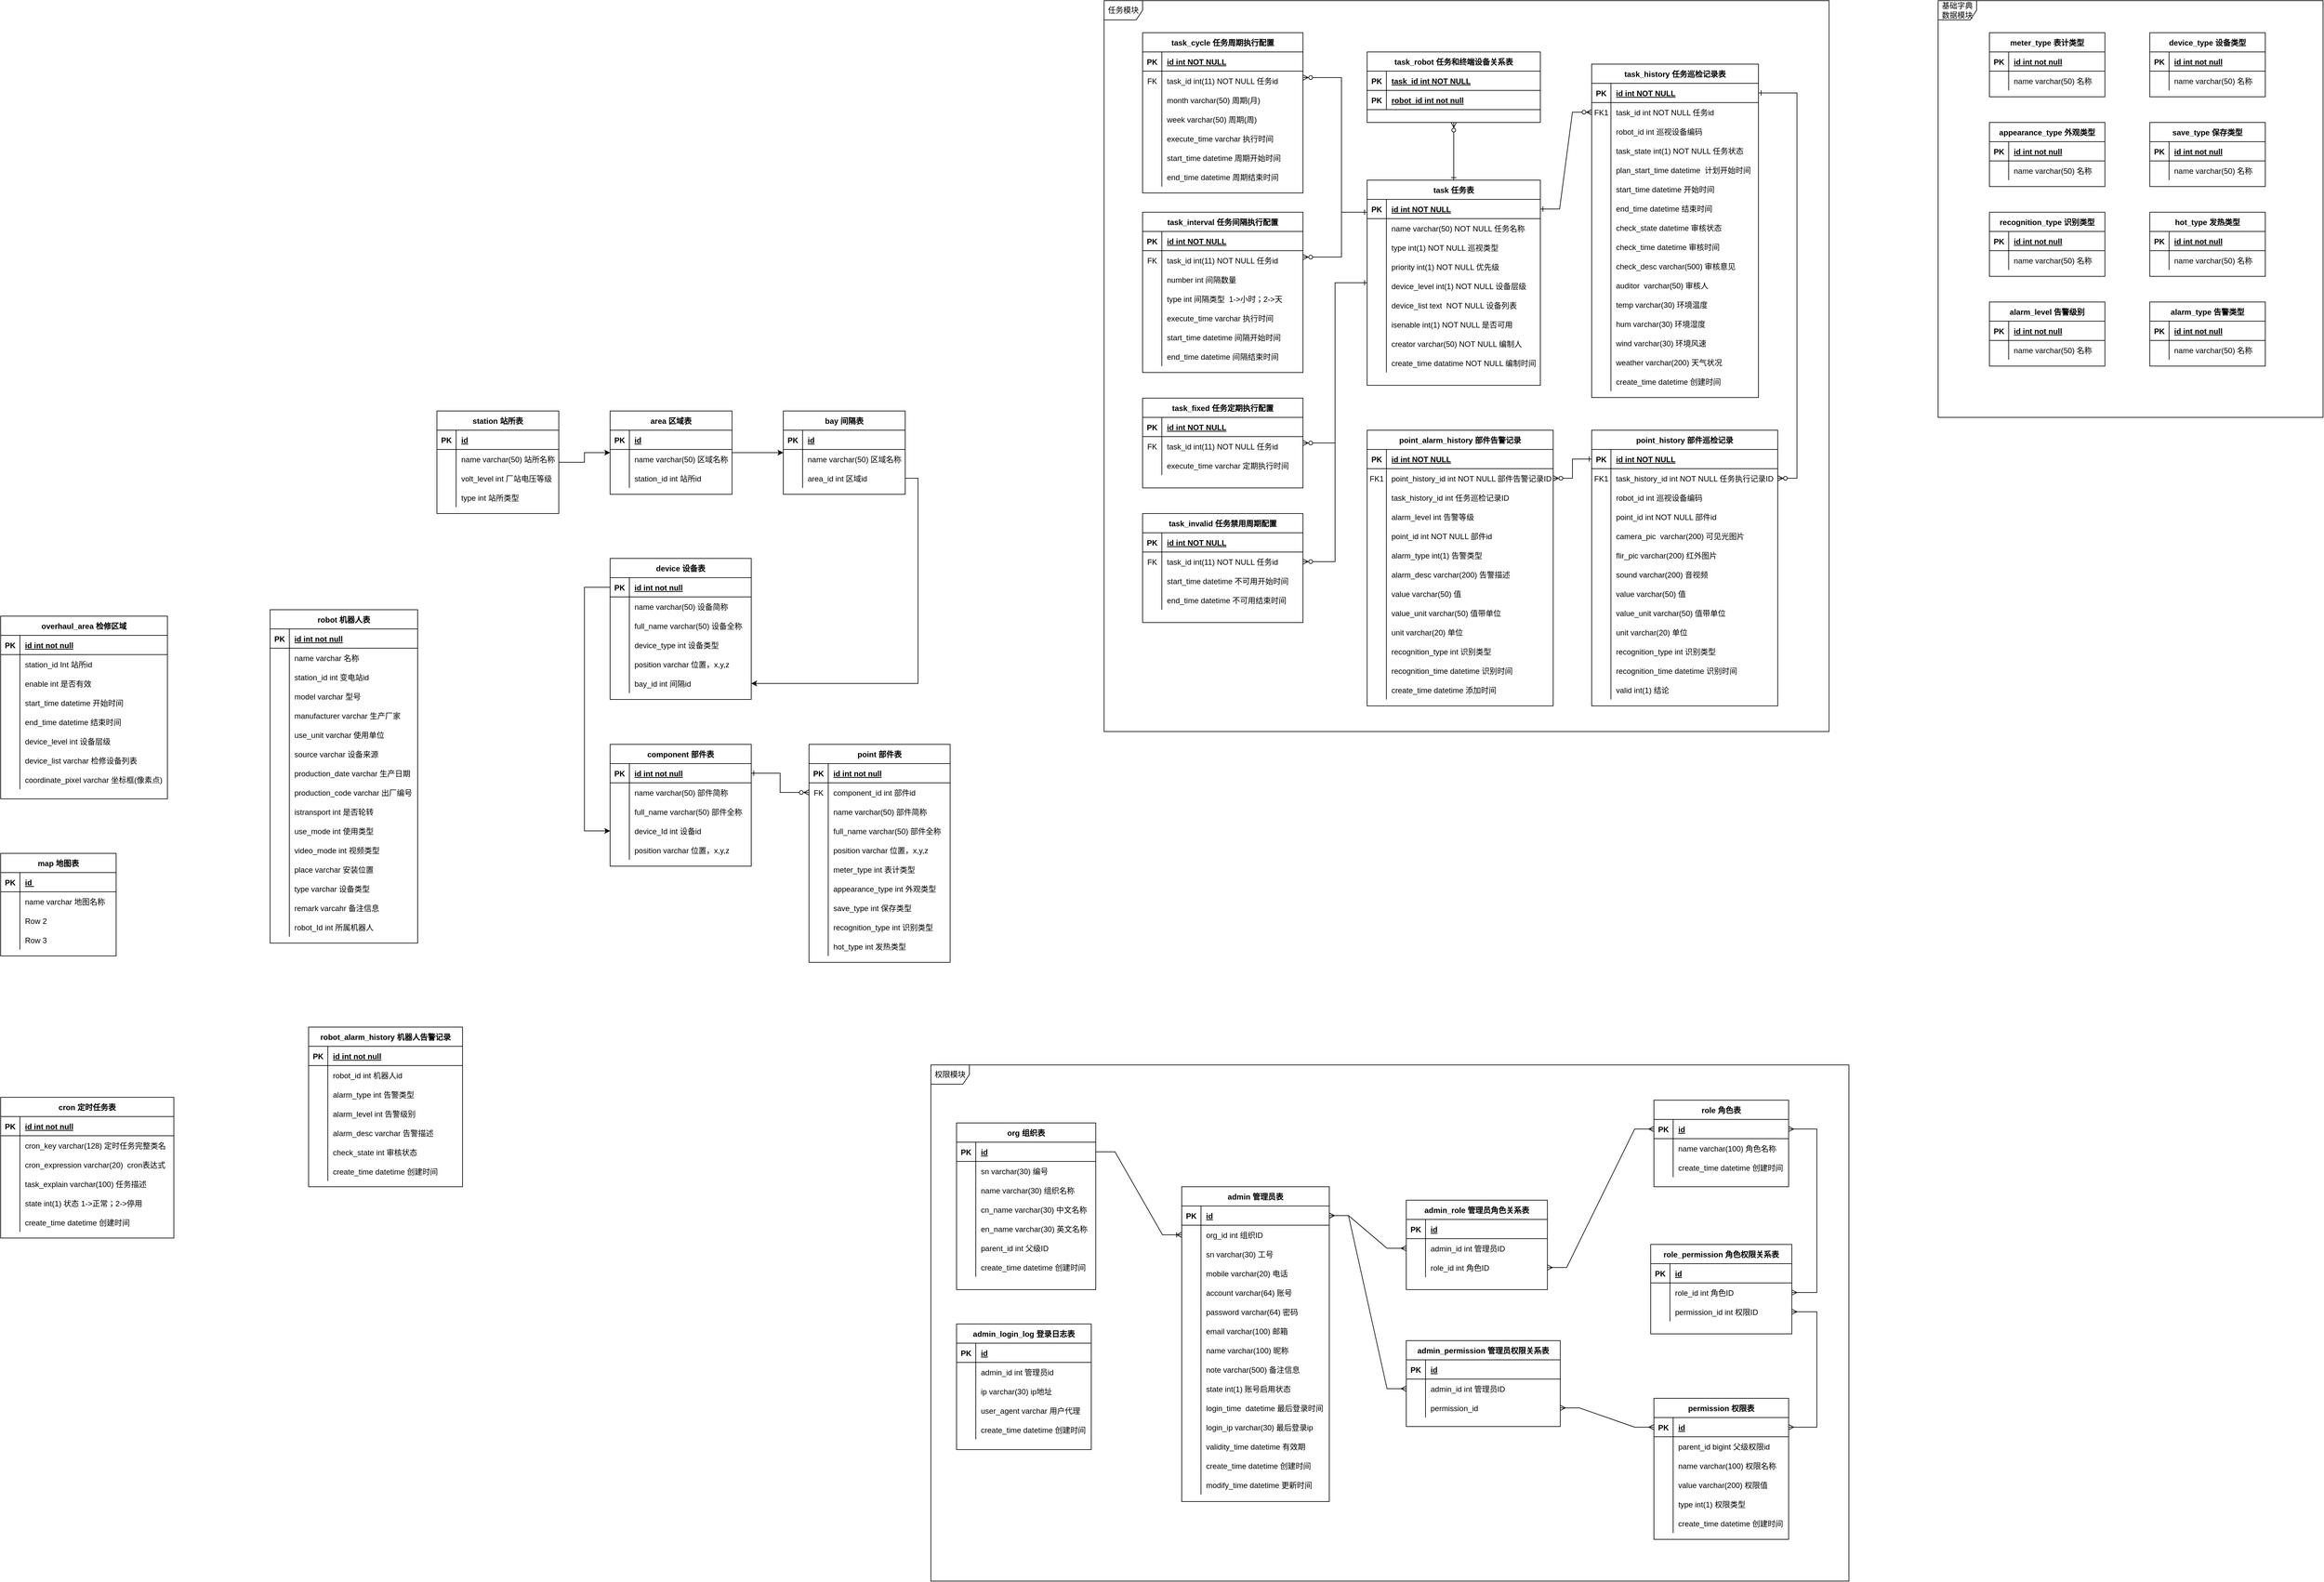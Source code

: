 <mxfile version="20.2.0" type="github">
  <diagram id="TJLz1f65jL5uEaRMiWld" name="Page-1">
    <mxGraphModel dx="3893" dy="828" grid="1" gridSize="10" guides="1" tooltips="1" connect="1" arrows="1" fold="1" page="1" pageScale="1" pageWidth="827" pageHeight="1169" math="0" shadow="0">
      <root>
        <mxCell id="0" />
        <mxCell id="1" parent="0" />
        <mxCell id="4myJ8VP_PkkWFanXRw8N-1" value="权限模块" style="shape=umlFrame;whiteSpace=wrap;html=1;shadow=0;sketch=0;" parent="1" vertex="1">
          <mxGeometry x="-790" y="2730" width="1431" height="805" as="geometry" />
        </mxCell>
        <mxCell id="4myJ8VP_PkkWFanXRw8N-2" value="任务模块" style="shape=umlFrame;whiteSpace=wrap;html=1;" parent="1" vertex="1">
          <mxGeometry x="-520" y="1070" width="1130" height="1140" as="geometry" />
        </mxCell>
        <mxCell id="4myJ8VP_PkkWFanXRw8N-3" value="基础字典数据模块" style="shape=umlFrame;whiteSpace=wrap;html=1;" parent="1" vertex="1">
          <mxGeometry x="780" y="1070" width="600" height="650" as="geometry" />
        </mxCell>
        <mxCell id="4myJ8VP_PkkWFanXRw8N-84" value="" style="edgeStyle=entityRelationEdgeStyle;endArrow=ERzeroToMany;startArrow=ERone;endFill=1;startFill=0;rounded=0;" parent="1" source="4myJ8VP_PkkWFanXRw8N-182" target="4myJ8VP_PkkWFanXRw8N-90" edge="1">
          <mxGeometry width="100" height="100" relative="1" as="geometry">
            <mxPoint x="110" y="1950" as="sourcePoint" />
            <mxPoint x="210" y="1850" as="targetPoint" />
          </mxGeometry>
        </mxCell>
        <mxCell id="4myJ8VP_PkkWFanXRw8N-85" value="" style="edgeStyle=entityRelationEdgeStyle;endArrow=ERzeroToMany;startArrow=ERone;endFill=1;startFill=0;rounded=0;" parent="1" source="4myJ8VP_PkkWFanXRw8N-87" target="4myJ8VP_PkkWFanXRw8N-140" edge="1">
          <mxGeometry width="100" height="100" relative="1" as="geometry">
            <mxPoint x="170" y="1410" as="sourcePoint" />
            <mxPoint x="230" y="1435" as="targetPoint" />
          </mxGeometry>
        </mxCell>
        <mxCell id="4myJ8VP_PkkWFanXRw8N-86" value="task_history 任务巡检记录表" style="shape=table;startSize=30;container=1;collapsible=1;childLayout=tableLayout;fixedRows=1;rowLines=0;fontStyle=1;align=center;resizeLast=1;" parent="1" vertex="1">
          <mxGeometry x="240" y="1169" width="260" height="520" as="geometry" />
        </mxCell>
        <mxCell id="4myJ8VP_PkkWFanXRw8N-87" value="" style="shape=partialRectangle;collapsible=0;dropTarget=0;pointerEvents=0;fillColor=none;points=[[0,0.5],[1,0.5]];portConstraint=eastwest;top=0;left=0;right=0;bottom=1;" parent="4myJ8VP_PkkWFanXRw8N-86" vertex="1">
          <mxGeometry y="30" width="260" height="30" as="geometry" />
        </mxCell>
        <mxCell id="4myJ8VP_PkkWFanXRw8N-88" value="PK" style="shape=partialRectangle;overflow=hidden;connectable=0;fillColor=none;top=0;left=0;bottom=0;right=0;fontStyle=1;" parent="4myJ8VP_PkkWFanXRw8N-87" vertex="1">
          <mxGeometry width="30" height="30" as="geometry">
            <mxRectangle width="30" height="30" as="alternateBounds" />
          </mxGeometry>
        </mxCell>
        <mxCell id="4myJ8VP_PkkWFanXRw8N-89" value="id int NOT NULL " style="shape=partialRectangle;overflow=hidden;connectable=0;fillColor=none;top=0;left=0;bottom=0;right=0;align=left;spacingLeft=6;fontStyle=5;" parent="4myJ8VP_PkkWFanXRw8N-87" vertex="1">
          <mxGeometry x="30" width="230" height="30" as="geometry">
            <mxRectangle width="230" height="30" as="alternateBounds" />
          </mxGeometry>
        </mxCell>
        <mxCell id="4myJ8VP_PkkWFanXRw8N-90" value="" style="shape=partialRectangle;collapsible=0;dropTarget=0;pointerEvents=0;fillColor=none;points=[[0,0.5],[1,0.5]];portConstraint=eastwest;top=0;left=0;right=0;bottom=0;" parent="4myJ8VP_PkkWFanXRw8N-86" vertex="1">
          <mxGeometry y="60" width="260" height="30" as="geometry" />
        </mxCell>
        <mxCell id="4myJ8VP_PkkWFanXRw8N-91" value="FK1" style="shape=partialRectangle;overflow=hidden;connectable=0;fillColor=none;top=0;left=0;bottom=0;right=0;" parent="4myJ8VP_PkkWFanXRw8N-90" vertex="1">
          <mxGeometry width="30" height="30" as="geometry">
            <mxRectangle width="30" height="30" as="alternateBounds" />
          </mxGeometry>
        </mxCell>
        <mxCell id="4myJ8VP_PkkWFanXRw8N-92" value="task_id int NOT NULL 任务id" style="shape=partialRectangle;overflow=hidden;connectable=0;fillColor=none;top=0;left=0;bottom=0;right=0;align=left;spacingLeft=6;" parent="4myJ8VP_PkkWFanXRw8N-90" vertex="1">
          <mxGeometry x="30" width="230" height="30" as="geometry">
            <mxRectangle width="230" height="30" as="alternateBounds" />
          </mxGeometry>
        </mxCell>
        <mxCell id="4myJ8VP_PkkWFanXRw8N-93" value="" style="shape=tableRow;horizontal=0;startSize=0;swimlaneHead=0;swimlaneBody=0;fillColor=none;collapsible=0;dropTarget=0;points=[[0,0.5],[1,0.5]];portConstraint=eastwest;top=0;left=0;right=0;bottom=0;" parent="4myJ8VP_PkkWFanXRw8N-86" vertex="1">
          <mxGeometry y="90" width="260" height="30" as="geometry" />
        </mxCell>
        <mxCell id="4myJ8VP_PkkWFanXRw8N-94" value="" style="shape=partialRectangle;connectable=0;fillColor=none;top=0;left=0;bottom=0;right=0;editable=1;overflow=hidden;" parent="4myJ8VP_PkkWFanXRw8N-93" vertex="1">
          <mxGeometry width="30" height="30" as="geometry">
            <mxRectangle width="30" height="30" as="alternateBounds" />
          </mxGeometry>
        </mxCell>
        <mxCell id="4myJ8VP_PkkWFanXRw8N-95" value="robot_id int 巡视设备编码" style="shape=partialRectangle;connectable=0;fillColor=none;top=0;left=0;bottom=0;right=0;align=left;spacingLeft=6;overflow=hidden;" parent="4myJ8VP_PkkWFanXRw8N-93" vertex="1">
          <mxGeometry x="30" width="230" height="30" as="geometry">
            <mxRectangle width="230" height="30" as="alternateBounds" />
          </mxGeometry>
        </mxCell>
        <mxCell id="4myJ8VP_PkkWFanXRw8N-96" value="" style="shape=partialRectangle;collapsible=0;dropTarget=0;pointerEvents=0;fillColor=none;points=[[0,0.5],[1,0.5]];portConstraint=eastwest;top=0;left=0;right=0;bottom=0;" parent="4myJ8VP_PkkWFanXRw8N-86" vertex="1">
          <mxGeometry y="120" width="260" height="30" as="geometry" />
        </mxCell>
        <mxCell id="4myJ8VP_PkkWFanXRw8N-97" value="" style="shape=partialRectangle;overflow=hidden;connectable=0;fillColor=none;top=0;left=0;bottom=0;right=0;" parent="4myJ8VP_PkkWFanXRw8N-96" vertex="1">
          <mxGeometry width="30" height="30" as="geometry">
            <mxRectangle width="30" height="30" as="alternateBounds" />
          </mxGeometry>
        </mxCell>
        <mxCell id="4myJ8VP_PkkWFanXRw8N-98" value="task_state int(1) NOT NULL 任务状态" style="shape=partialRectangle;overflow=hidden;connectable=0;fillColor=none;top=0;left=0;bottom=0;right=0;align=left;spacingLeft=6;" parent="4myJ8VP_PkkWFanXRw8N-96" vertex="1">
          <mxGeometry x="30" width="230" height="30" as="geometry">
            <mxRectangle width="230" height="30" as="alternateBounds" />
          </mxGeometry>
        </mxCell>
        <mxCell id="4myJ8VP_PkkWFanXRw8N-99" value="" style="shape=tableRow;horizontal=0;startSize=0;swimlaneHead=0;swimlaneBody=0;fillColor=none;collapsible=0;dropTarget=0;points=[[0,0.5],[1,0.5]];portConstraint=eastwest;top=0;left=0;right=0;bottom=0;" parent="4myJ8VP_PkkWFanXRw8N-86" vertex="1">
          <mxGeometry y="150" width="260" height="30" as="geometry" />
        </mxCell>
        <mxCell id="4myJ8VP_PkkWFanXRw8N-100" value="" style="shape=partialRectangle;connectable=0;fillColor=none;top=0;left=0;bottom=0;right=0;editable=1;overflow=hidden;" parent="4myJ8VP_PkkWFanXRw8N-99" vertex="1">
          <mxGeometry width="30" height="30" as="geometry">
            <mxRectangle width="30" height="30" as="alternateBounds" />
          </mxGeometry>
        </mxCell>
        <mxCell id="4myJ8VP_PkkWFanXRw8N-101" value="plan_start_time datetime  计划开始时间" style="shape=partialRectangle;connectable=0;fillColor=none;top=0;left=0;bottom=0;right=0;align=left;spacingLeft=6;overflow=hidden;" parent="4myJ8VP_PkkWFanXRw8N-99" vertex="1">
          <mxGeometry x="30" width="230" height="30" as="geometry">
            <mxRectangle width="230" height="30" as="alternateBounds" />
          </mxGeometry>
        </mxCell>
        <mxCell id="4myJ8VP_PkkWFanXRw8N-102" value="" style="shape=tableRow;horizontal=0;startSize=0;swimlaneHead=0;swimlaneBody=0;fillColor=none;collapsible=0;dropTarget=0;points=[[0,0.5],[1,0.5]];portConstraint=eastwest;top=0;left=0;right=0;bottom=0;" parent="4myJ8VP_PkkWFanXRw8N-86" vertex="1">
          <mxGeometry y="180" width="260" height="30" as="geometry" />
        </mxCell>
        <mxCell id="4myJ8VP_PkkWFanXRw8N-103" value="" style="shape=partialRectangle;connectable=0;fillColor=none;top=0;left=0;bottom=0;right=0;editable=1;overflow=hidden;" parent="4myJ8VP_PkkWFanXRw8N-102" vertex="1">
          <mxGeometry width="30" height="30" as="geometry">
            <mxRectangle width="30" height="30" as="alternateBounds" />
          </mxGeometry>
        </mxCell>
        <mxCell id="4myJ8VP_PkkWFanXRw8N-104" value="start_time datetime 开始时间" style="shape=partialRectangle;connectable=0;fillColor=none;top=0;left=0;bottom=0;right=0;align=left;spacingLeft=6;overflow=hidden;" parent="4myJ8VP_PkkWFanXRw8N-102" vertex="1">
          <mxGeometry x="30" width="230" height="30" as="geometry">
            <mxRectangle width="230" height="30" as="alternateBounds" />
          </mxGeometry>
        </mxCell>
        <mxCell id="4myJ8VP_PkkWFanXRw8N-105" value="" style="shape=tableRow;horizontal=0;startSize=0;swimlaneHead=0;swimlaneBody=0;fillColor=none;collapsible=0;dropTarget=0;points=[[0,0.5],[1,0.5]];portConstraint=eastwest;top=0;left=0;right=0;bottom=0;" parent="4myJ8VP_PkkWFanXRw8N-86" vertex="1">
          <mxGeometry y="210" width="260" height="30" as="geometry" />
        </mxCell>
        <mxCell id="4myJ8VP_PkkWFanXRw8N-106" value="" style="shape=partialRectangle;connectable=0;fillColor=none;top=0;left=0;bottom=0;right=0;editable=1;overflow=hidden;" parent="4myJ8VP_PkkWFanXRw8N-105" vertex="1">
          <mxGeometry width="30" height="30" as="geometry">
            <mxRectangle width="30" height="30" as="alternateBounds" />
          </mxGeometry>
        </mxCell>
        <mxCell id="4myJ8VP_PkkWFanXRw8N-107" value="end_time datetime 结束时间" style="shape=partialRectangle;connectable=0;fillColor=none;top=0;left=0;bottom=0;right=0;align=left;spacingLeft=6;overflow=hidden;" parent="4myJ8VP_PkkWFanXRw8N-105" vertex="1">
          <mxGeometry x="30" width="230" height="30" as="geometry">
            <mxRectangle width="230" height="30" as="alternateBounds" />
          </mxGeometry>
        </mxCell>
        <mxCell id="4myJ8VP_PkkWFanXRw8N-108" value="" style="shape=tableRow;horizontal=0;startSize=0;swimlaneHead=0;swimlaneBody=0;fillColor=none;collapsible=0;dropTarget=0;points=[[0,0.5],[1,0.5]];portConstraint=eastwest;top=0;left=0;right=0;bottom=0;" parent="4myJ8VP_PkkWFanXRw8N-86" vertex="1">
          <mxGeometry y="240" width="260" height="30" as="geometry" />
        </mxCell>
        <mxCell id="4myJ8VP_PkkWFanXRw8N-109" value="" style="shape=partialRectangle;connectable=0;fillColor=none;top=0;left=0;bottom=0;right=0;editable=1;overflow=hidden;" parent="4myJ8VP_PkkWFanXRw8N-108" vertex="1">
          <mxGeometry width="30" height="30" as="geometry">
            <mxRectangle width="30" height="30" as="alternateBounds" />
          </mxGeometry>
        </mxCell>
        <mxCell id="4myJ8VP_PkkWFanXRw8N-110" value="check_state datetime 审核状态" style="shape=partialRectangle;connectable=0;fillColor=none;top=0;left=0;bottom=0;right=0;align=left;spacingLeft=6;overflow=hidden;" parent="4myJ8VP_PkkWFanXRw8N-108" vertex="1">
          <mxGeometry x="30" width="230" height="30" as="geometry">
            <mxRectangle width="230" height="30" as="alternateBounds" />
          </mxGeometry>
        </mxCell>
        <mxCell id="4myJ8VP_PkkWFanXRw8N-111" value="" style="shape=tableRow;horizontal=0;startSize=0;swimlaneHead=0;swimlaneBody=0;fillColor=none;collapsible=0;dropTarget=0;points=[[0,0.5],[1,0.5]];portConstraint=eastwest;top=0;left=0;right=0;bottom=0;" parent="4myJ8VP_PkkWFanXRw8N-86" vertex="1">
          <mxGeometry y="270" width="260" height="30" as="geometry" />
        </mxCell>
        <mxCell id="4myJ8VP_PkkWFanXRw8N-112" value="" style="shape=partialRectangle;connectable=0;fillColor=none;top=0;left=0;bottom=0;right=0;editable=1;overflow=hidden;" parent="4myJ8VP_PkkWFanXRw8N-111" vertex="1">
          <mxGeometry width="30" height="30" as="geometry">
            <mxRectangle width="30" height="30" as="alternateBounds" />
          </mxGeometry>
        </mxCell>
        <mxCell id="4myJ8VP_PkkWFanXRw8N-113" value="check_time datetime 审核时间" style="shape=partialRectangle;connectable=0;fillColor=none;top=0;left=0;bottom=0;right=0;align=left;spacingLeft=6;overflow=hidden;" parent="4myJ8VP_PkkWFanXRw8N-111" vertex="1">
          <mxGeometry x="30" width="230" height="30" as="geometry">
            <mxRectangle width="230" height="30" as="alternateBounds" />
          </mxGeometry>
        </mxCell>
        <mxCell id="4myJ8VP_PkkWFanXRw8N-114" value="" style="shape=tableRow;horizontal=0;startSize=0;swimlaneHead=0;swimlaneBody=0;fillColor=none;collapsible=0;dropTarget=0;points=[[0,0.5],[1,0.5]];portConstraint=eastwest;top=0;left=0;right=0;bottom=0;" parent="4myJ8VP_PkkWFanXRw8N-86" vertex="1">
          <mxGeometry y="300" width="260" height="30" as="geometry" />
        </mxCell>
        <mxCell id="4myJ8VP_PkkWFanXRw8N-115" value="" style="shape=partialRectangle;connectable=0;fillColor=none;top=0;left=0;bottom=0;right=0;editable=1;overflow=hidden;" parent="4myJ8VP_PkkWFanXRw8N-114" vertex="1">
          <mxGeometry width="30" height="30" as="geometry">
            <mxRectangle width="30" height="30" as="alternateBounds" />
          </mxGeometry>
        </mxCell>
        <mxCell id="4myJ8VP_PkkWFanXRw8N-116" value="check_desc varchar(500) 审核意见" style="shape=partialRectangle;connectable=0;fillColor=none;top=0;left=0;bottom=0;right=0;align=left;spacingLeft=6;overflow=hidden;" parent="4myJ8VP_PkkWFanXRw8N-114" vertex="1">
          <mxGeometry x="30" width="230" height="30" as="geometry">
            <mxRectangle width="230" height="30" as="alternateBounds" />
          </mxGeometry>
        </mxCell>
        <mxCell id="4myJ8VP_PkkWFanXRw8N-117" value="" style="shape=tableRow;horizontal=0;startSize=0;swimlaneHead=0;swimlaneBody=0;fillColor=none;collapsible=0;dropTarget=0;points=[[0,0.5],[1,0.5]];portConstraint=eastwest;top=0;left=0;right=0;bottom=0;" parent="4myJ8VP_PkkWFanXRw8N-86" vertex="1">
          <mxGeometry y="330" width="260" height="30" as="geometry" />
        </mxCell>
        <mxCell id="4myJ8VP_PkkWFanXRw8N-118" value="" style="shape=partialRectangle;connectable=0;fillColor=none;top=0;left=0;bottom=0;right=0;editable=1;overflow=hidden;" parent="4myJ8VP_PkkWFanXRw8N-117" vertex="1">
          <mxGeometry width="30" height="30" as="geometry">
            <mxRectangle width="30" height="30" as="alternateBounds" />
          </mxGeometry>
        </mxCell>
        <mxCell id="4myJ8VP_PkkWFanXRw8N-119" value="auditor  varchar(50) 审核人" style="shape=partialRectangle;connectable=0;fillColor=none;top=0;left=0;bottom=0;right=0;align=left;spacingLeft=6;overflow=hidden;" parent="4myJ8VP_PkkWFanXRw8N-117" vertex="1">
          <mxGeometry x="30" width="230" height="30" as="geometry">
            <mxRectangle width="230" height="30" as="alternateBounds" />
          </mxGeometry>
        </mxCell>
        <mxCell id="4myJ8VP_PkkWFanXRw8N-120" value="" style="shape=tableRow;horizontal=0;startSize=0;swimlaneHead=0;swimlaneBody=0;fillColor=none;collapsible=0;dropTarget=0;points=[[0,0.5],[1,0.5]];portConstraint=eastwest;top=0;left=0;right=0;bottom=0;" parent="4myJ8VP_PkkWFanXRw8N-86" vertex="1">
          <mxGeometry y="360" width="260" height="30" as="geometry" />
        </mxCell>
        <mxCell id="4myJ8VP_PkkWFanXRw8N-121" value="" style="shape=partialRectangle;connectable=0;fillColor=none;top=0;left=0;bottom=0;right=0;editable=1;overflow=hidden;" parent="4myJ8VP_PkkWFanXRw8N-120" vertex="1">
          <mxGeometry width="30" height="30" as="geometry">
            <mxRectangle width="30" height="30" as="alternateBounds" />
          </mxGeometry>
        </mxCell>
        <mxCell id="4myJ8VP_PkkWFanXRw8N-122" value="temp varchar(30) 环境温度" style="shape=partialRectangle;connectable=0;fillColor=none;top=0;left=0;bottom=0;right=0;align=left;spacingLeft=6;overflow=hidden;" parent="4myJ8VP_PkkWFanXRw8N-120" vertex="1">
          <mxGeometry x="30" width="230" height="30" as="geometry">
            <mxRectangle width="230" height="30" as="alternateBounds" />
          </mxGeometry>
        </mxCell>
        <mxCell id="4myJ8VP_PkkWFanXRw8N-123" value="" style="shape=tableRow;horizontal=0;startSize=0;swimlaneHead=0;swimlaneBody=0;fillColor=none;collapsible=0;dropTarget=0;points=[[0,0.5],[1,0.5]];portConstraint=eastwest;top=0;left=0;right=0;bottom=0;" parent="4myJ8VP_PkkWFanXRw8N-86" vertex="1">
          <mxGeometry y="390" width="260" height="30" as="geometry" />
        </mxCell>
        <mxCell id="4myJ8VP_PkkWFanXRw8N-124" value="" style="shape=partialRectangle;connectable=0;fillColor=none;top=0;left=0;bottom=0;right=0;editable=1;overflow=hidden;" parent="4myJ8VP_PkkWFanXRw8N-123" vertex="1">
          <mxGeometry width="30" height="30" as="geometry">
            <mxRectangle width="30" height="30" as="alternateBounds" />
          </mxGeometry>
        </mxCell>
        <mxCell id="4myJ8VP_PkkWFanXRw8N-125" value="hum varchar(30) 环境湿度" style="shape=partialRectangle;connectable=0;fillColor=none;top=0;left=0;bottom=0;right=0;align=left;spacingLeft=6;overflow=hidden;" parent="4myJ8VP_PkkWFanXRw8N-123" vertex="1">
          <mxGeometry x="30" width="230" height="30" as="geometry">
            <mxRectangle width="230" height="30" as="alternateBounds" />
          </mxGeometry>
        </mxCell>
        <mxCell id="4myJ8VP_PkkWFanXRw8N-126" value="" style="shape=tableRow;horizontal=0;startSize=0;swimlaneHead=0;swimlaneBody=0;fillColor=none;collapsible=0;dropTarget=0;points=[[0,0.5],[1,0.5]];portConstraint=eastwest;top=0;left=0;right=0;bottom=0;" parent="4myJ8VP_PkkWFanXRw8N-86" vertex="1">
          <mxGeometry y="420" width="260" height="30" as="geometry" />
        </mxCell>
        <mxCell id="4myJ8VP_PkkWFanXRw8N-127" value="" style="shape=partialRectangle;connectable=0;fillColor=none;top=0;left=0;bottom=0;right=0;editable=1;overflow=hidden;" parent="4myJ8VP_PkkWFanXRw8N-126" vertex="1">
          <mxGeometry width="30" height="30" as="geometry">
            <mxRectangle width="30" height="30" as="alternateBounds" />
          </mxGeometry>
        </mxCell>
        <mxCell id="4myJ8VP_PkkWFanXRw8N-128" value="wind varchar(30) 环境风速" style="shape=partialRectangle;connectable=0;fillColor=none;top=0;left=0;bottom=0;right=0;align=left;spacingLeft=6;overflow=hidden;" parent="4myJ8VP_PkkWFanXRw8N-126" vertex="1">
          <mxGeometry x="30" width="230" height="30" as="geometry">
            <mxRectangle width="230" height="30" as="alternateBounds" />
          </mxGeometry>
        </mxCell>
        <mxCell id="4myJ8VP_PkkWFanXRw8N-129" value="" style="shape=tableRow;horizontal=0;startSize=0;swimlaneHead=0;swimlaneBody=0;fillColor=none;collapsible=0;dropTarget=0;points=[[0,0.5],[1,0.5]];portConstraint=eastwest;top=0;left=0;right=0;bottom=0;" parent="4myJ8VP_PkkWFanXRw8N-86" vertex="1">
          <mxGeometry y="450" width="260" height="30" as="geometry" />
        </mxCell>
        <mxCell id="4myJ8VP_PkkWFanXRw8N-130" value="" style="shape=partialRectangle;connectable=0;fillColor=none;top=0;left=0;bottom=0;right=0;editable=1;overflow=hidden;" parent="4myJ8VP_PkkWFanXRw8N-129" vertex="1">
          <mxGeometry width="30" height="30" as="geometry">
            <mxRectangle width="30" height="30" as="alternateBounds" />
          </mxGeometry>
        </mxCell>
        <mxCell id="4myJ8VP_PkkWFanXRw8N-131" value="weather varchar(200) 天气状况" style="shape=partialRectangle;connectable=0;fillColor=none;top=0;left=0;bottom=0;right=0;align=left;spacingLeft=6;overflow=hidden;" parent="4myJ8VP_PkkWFanXRw8N-129" vertex="1">
          <mxGeometry x="30" width="230" height="30" as="geometry">
            <mxRectangle width="230" height="30" as="alternateBounds" />
          </mxGeometry>
        </mxCell>
        <mxCell id="4myJ8VP_PkkWFanXRw8N-132" value="" style="shape=tableRow;horizontal=0;startSize=0;swimlaneHead=0;swimlaneBody=0;fillColor=none;collapsible=0;dropTarget=0;points=[[0,0.5],[1,0.5]];portConstraint=eastwest;top=0;left=0;right=0;bottom=0;" parent="4myJ8VP_PkkWFanXRw8N-86" vertex="1">
          <mxGeometry y="480" width="260" height="30" as="geometry" />
        </mxCell>
        <mxCell id="4myJ8VP_PkkWFanXRw8N-133" value="" style="shape=partialRectangle;connectable=0;fillColor=none;top=0;left=0;bottom=0;right=0;editable=1;overflow=hidden;" parent="4myJ8VP_PkkWFanXRw8N-132" vertex="1">
          <mxGeometry width="30" height="30" as="geometry">
            <mxRectangle width="30" height="30" as="alternateBounds" />
          </mxGeometry>
        </mxCell>
        <mxCell id="4myJ8VP_PkkWFanXRw8N-134" value="create_time datetime 创建时间" style="shape=partialRectangle;connectable=0;fillColor=none;top=0;left=0;bottom=0;right=0;align=left;spacingLeft=6;overflow=hidden;" parent="4myJ8VP_PkkWFanXRw8N-132" vertex="1">
          <mxGeometry x="30" width="230" height="30" as="geometry">
            <mxRectangle width="230" height="30" as="alternateBounds" />
          </mxGeometry>
        </mxCell>
        <mxCell id="4myJ8VP_PkkWFanXRw8N-135" value="" style="edgeStyle=orthogonalEdgeStyle;rounded=0;orthogonalLoop=1;jettySize=auto;html=1;startArrow=ERone;startFill=0;endArrow=ERzeroToMany;endFill=0;exitX=0;exitY=0.5;exitDx=0;exitDy=0;entryX=1;entryY=0.5;entryDx=0;entryDy=0;" parent="1" source="4myJ8VP_PkkWFanXRw8N-137" target="4myJ8VP_PkkWFanXRw8N-257" edge="1">
          <mxGeometry relative="1" as="geometry" />
        </mxCell>
        <mxCell id="4myJ8VP_PkkWFanXRw8N-136" value="point_history 部件巡检记录" style="shape=table;startSize=30;container=1;collapsible=1;childLayout=tableLayout;fixedRows=1;rowLines=0;fontStyle=1;align=center;resizeLast=1;" parent="1" vertex="1">
          <mxGeometry x="240" y="1740" width="290" height="430" as="geometry" />
        </mxCell>
        <mxCell id="4myJ8VP_PkkWFanXRw8N-137" value="" style="shape=partialRectangle;collapsible=0;dropTarget=0;pointerEvents=0;fillColor=none;points=[[0,0.5],[1,0.5]];portConstraint=eastwest;top=0;left=0;right=0;bottom=1;" parent="4myJ8VP_PkkWFanXRw8N-136" vertex="1">
          <mxGeometry y="30" width="290" height="30" as="geometry" />
        </mxCell>
        <mxCell id="4myJ8VP_PkkWFanXRw8N-138" value="PK" style="shape=partialRectangle;overflow=hidden;connectable=0;fillColor=none;top=0;left=0;bottom=0;right=0;fontStyle=1;" parent="4myJ8VP_PkkWFanXRw8N-137" vertex="1">
          <mxGeometry width="30" height="30" as="geometry">
            <mxRectangle width="30" height="30" as="alternateBounds" />
          </mxGeometry>
        </mxCell>
        <mxCell id="4myJ8VP_PkkWFanXRw8N-139" value="id int NOT NULL " style="shape=partialRectangle;overflow=hidden;connectable=0;fillColor=none;top=0;left=0;bottom=0;right=0;align=left;spacingLeft=6;fontStyle=5;" parent="4myJ8VP_PkkWFanXRw8N-137" vertex="1">
          <mxGeometry x="30" width="260" height="30" as="geometry">
            <mxRectangle width="260" height="30" as="alternateBounds" />
          </mxGeometry>
        </mxCell>
        <mxCell id="4myJ8VP_PkkWFanXRw8N-140" value="" style="shape=partialRectangle;collapsible=0;dropTarget=0;pointerEvents=0;fillColor=none;points=[[0,0.5],[1,0.5]];portConstraint=eastwest;top=0;left=0;right=0;bottom=0;" parent="4myJ8VP_PkkWFanXRw8N-136" vertex="1">
          <mxGeometry y="60" width="290" height="30" as="geometry" />
        </mxCell>
        <mxCell id="4myJ8VP_PkkWFanXRw8N-141" value="FK1" style="shape=partialRectangle;overflow=hidden;connectable=0;fillColor=none;top=0;left=0;bottom=0;right=0;" parent="4myJ8VP_PkkWFanXRw8N-140" vertex="1">
          <mxGeometry width="30" height="30" as="geometry">
            <mxRectangle width="30" height="30" as="alternateBounds" />
          </mxGeometry>
        </mxCell>
        <mxCell id="4myJ8VP_PkkWFanXRw8N-142" value="task_history_id int NOT NULL 任务执行记录ID" style="shape=partialRectangle;overflow=hidden;connectable=0;fillColor=none;top=0;left=0;bottom=0;right=0;align=left;spacingLeft=6;" parent="4myJ8VP_PkkWFanXRw8N-140" vertex="1">
          <mxGeometry x="30" width="260" height="30" as="geometry">
            <mxRectangle width="260" height="30" as="alternateBounds" />
          </mxGeometry>
        </mxCell>
        <mxCell id="4myJ8VP_PkkWFanXRw8N-143" value="" style="shape=tableRow;horizontal=0;startSize=0;swimlaneHead=0;swimlaneBody=0;fillColor=none;collapsible=0;dropTarget=0;points=[[0,0.5],[1,0.5]];portConstraint=eastwest;top=0;left=0;right=0;bottom=0;" parent="4myJ8VP_PkkWFanXRw8N-136" vertex="1">
          <mxGeometry y="90" width="290" height="30" as="geometry" />
        </mxCell>
        <mxCell id="4myJ8VP_PkkWFanXRw8N-144" value="" style="shape=partialRectangle;connectable=0;fillColor=none;top=0;left=0;bottom=0;right=0;editable=1;overflow=hidden;" parent="4myJ8VP_PkkWFanXRw8N-143" vertex="1">
          <mxGeometry width="30" height="30" as="geometry">
            <mxRectangle width="30" height="30" as="alternateBounds" />
          </mxGeometry>
        </mxCell>
        <mxCell id="4myJ8VP_PkkWFanXRw8N-145" value="robot_id int 巡视设备编码" style="shape=partialRectangle;connectable=0;fillColor=none;top=0;left=0;bottom=0;right=0;align=left;spacingLeft=6;overflow=hidden;" parent="4myJ8VP_PkkWFanXRw8N-143" vertex="1">
          <mxGeometry x="30" width="260" height="30" as="geometry">
            <mxRectangle width="260" height="30" as="alternateBounds" />
          </mxGeometry>
        </mxCell>
        <mxCell id="4myJ8VP_PkkWFanXRw8N-146" value="" style="shape=partialRectangle;collapsible=0;dropTarget=0;pointerEvents=0;fillColor=none;points=[[0,0.5],[1,0.5]];portConstraint=eastwest;top=0;left=0;right=0;bottom=0;" parent="4myJ8VP_PkkWFanXRw8N-136" vertex="1">
          <mxGeometry y="120" width="290" height="30" as="geometry" />
        </mxCell>
        <mxCell id="4myJ8VP_PkkWFanXRw8N-147" value="" style="shape=partialRectangle;overflow=hidden;connectable=0;fillColor=none;top=0;left=0;bottom=0;right=0;" parent="4myJ8VP_PkkWFanXRw8N-146" vertex="1">
          <mxGeometry width="30" height="30" as="geometry">
            <mxRectangle width="30" height="30" as="alternateBounds" />
          </mxGeometry>
        </mxCell>
        <mxCell id="4myJ8VP_PkkWFanXRw8N-148" value="point_id int NOT NULL 部件id" style="shape=partialRectangle;overflow=hidden;connectable=0;fillColor=none;top=0;left=0;bottom=0;right=0;align=left;spacingLeft=6;" parent="4myJ8VP_PkkWFanXRw8N-146" vertex="1">
          <mxGeometry x="30" width="260" height="30" as="geometry">
            <mxRectangle width="260" height="30" as="alternateBounds" />
          </mxGeometry>
        </mxCell>
        <mxCell id="4myJ8VP_PkkWFanXRw8N-149" value="" style="shape=tableRow;horizontal=0;startSize=0;swimlaneHead=0;swimlaneBody=0;fillColor=none;collapsible=0;dropTarget=0;points=[[0,0.5],[1,0.5]];portConstraint=eastwest;top=0;left=0;right=0;bottom=0;" parent="4myJ8VP_PkkWFanXRw8N-136" vertex="1">
          <mxGeometry y="150" width="290" height="30" as="geometry" />
        </mxCell>
        <mxCell id="4myJ8VP_PkkWFanXRw8N-150" value="" style="shape=partialRectangle;connectable=0;fillColor=none;top=0;left=0;bottom=0;right=0;editable=1;overflow=hidden;" parent="4myJ8VP_PkkWFanXRw8N-149" vertex="1">
          <mxGeometry width="30" height="30" as="geometry">
            <mxRectangle width="30" height="30" as="alternateBounds" />
          </mxGeometry>
        </mxCell>
        <mxCell id="4myJ8VP_PkkWFanXRw8N-151" value="camera_pic  varchar(200) 可见光图片" style="shape=partialRectangle;connectable=0;fillColor=none;top=0;left=0;bottom=0;right=0;align=left;spacingLeft=6;overflow=hidden;" parent="4myJ8VP_PkkWFanXRw8N-149" vertex="1">
          <mxGeometry x="30" width="260" height="30" as="geometry">
            <mxRectangle width="260" height="30" as="alternateBounds" />
          </mxGeometry>
        </mxCell>
        <mxCell id="4myJ8VP_PkkWFanXRw8N-152" value="" style="shape=tableRow;horizontal=0;startSize=0;swimlaneHead=0;swimlaneBody=0;fillColor=none;collapsible=0;dropTarget=0;points=[[0,0.5],[1,0.5]];portConstraint=eastwest;top=0;left=0;right=0;bottom=0;" parent="4myJ8VP_PkkWFanXRw8N-136" vertex="1">
          <mxGeometry y="180" width="290" height="30" as="geometry" />
        </mxCell>
        <mxCell id="4myJ8VP_PkkWFanXRw8N-153" value="" style="shape=partialRectangle;connectable=0;fillColor=none;top=0;left=0;bottom=0;right=0;editable=1;overflow=hidden;" parent="4myJ8VP_PkkWFanXRw8N-152" vertex="1">
          <mxGeometry width="30" height="30" as="geometry">
            <mxRectangle width="30" height="30" as="alternateBounds" />
          </mxGeometry>
        </mxCell>
        <mxCell id="4myJ8VP_PkkWFanXRw8N-154" value="flir_pic varchar(200) 红外图片" style="shape=partialRectangle;connectable=0;fillColor=none;top=0;left=0;bottom=0;right=0;align=left;spacingLeft=6;overflow=hidden;" parent="4myJ8VP_PkkWFanXRw8N-152" vertex="1">
          <mxGeometry x="30" width="260" height="30" as="geometry">
            <mxRectangle width="260" height="30" as="alternateBounds" />
          </mxGeometry>
        </mxCell>
        <mxCell id="4myJ8VP_PkkWFanXRw8N-155" value="" style="shape=tableRow;horizontal=0;startSize=0;swimlaneHead=0;swimlaneBody=0;fillColor=none;collapsible=0;dropTarget=0;points=[[0,0.5],[1,0.5]];portConstraint=eastwest;top=0;left=0;right=0;bottom=0;" parent="4myJ8VP_PkkWFanXRw8N-136" vertex="1">
          <mxGeometry y="210" width="290" height="30" as="geometry" />
        </mxCell>
        <mxCell id="4myJ8VP_PkkWFanXRw8N-156" value="" style="shape=partialRectangle;connectable=0;fillColor=none;top=0;left=0;bottom=0;right=0;editable=1;overflow=hidden;" parent="4myJ8VP_PkkWFanXRw8N-155" vertex="1">
          <mxGeometry width="30" height="30" as="geometry">
            <mxRectangle width="30" height="30" as="alternateBounds" />
          </mxGeometry>
        </mxCell>
        <mxCell id="4myJ8VP_PkkWFanXRw8N-157" value="sound varchar(200) 音视频" style="shape=partialRectangle;connectable=0;fillColor=none;top=0;left=0;bottom=0;right=0;align=left;spacingLeft=6;overflow=hidden;" parent="4myJ8VP_PkkWFanXRw8N-155" vertex="1">
          <mxGeometry x="30" width="260" height="30" as="geometry">
            <mxRectangle width="260" height="30" as="alternateBounds" />
          </mxGeometry>
        </mxCell>
        <mxCell id="4myJ8VP_PkkWFanXRw8N-158" value="" style="shape=tableRow;horizontal=0;startSize=0;swimlaneHead=0;swimlaneBody=0;fillColor=none;collapsible=0;dropTarget=0;points=[[0,0.5],[1,0.5]];portConstraint=eastwest;top=0;left=0;right=0;bottom=0;" parent="4myJ8VP_PkkWFanXRw8N-136" vertex="1">
          <mxGeometry y="240" width="290" height="30" as="geometry" />
        </mxCell>
        <mxCell id="4myJ8VP_PkkWFanXRw8N-159" value="" style="shape=partialRectangle;connectable=0;fillColor=none;top=0;left=0;bottom=0;right=0;editable=1;overflow=hidden;" parent="4myJ8VP_PkkWFanXRw8N-158" vertex="1">
          <mxGeometry width="30" height="30" as="geometry">
            <mxRectangle width="30" height="30" as="alternateBounds" />
          </mxGeometry>
        </mxCell>
        <mxCell id="4myJ8VP_PkkWFanXRw8N-160" value="value varchar(50) 值" style="shape=partialRectangle;connectable=0;fillColor=none;top=0;left=0;bottom=0;right=0;align=left;spacingLeft=6;overflow=hidden;" parent="4myJ8VP_PkkWFanXRw8N-158" vertex="1">
          <mxGeometry x="30" width="260" height="30" as="geometry">
            <mxRectangle width="260" height="30" as="alternateBounds" />
          </mxGeometry>
        </mxCell>
        <mxCell id="4myJ8VP_PkkWFanXRw8N-161" value="" style="shape=tableRow;horizontal=0;startSize=0;swimlaneHead=0;swimlaneBody=0;fillColor=none;collapsible=0;dropTarget=0;points=[[0,0.5],[1,0.5]];portConstraint=eastwest;top=0;left=0;right=0;bottom=0;" parent="4myJ8VP_PkkWFanXRw8N-136" vertex="1">
          <mxGeometry y="270" width="290" height="30" as="geometry" />
        </mxCell>
        <mxCell id="4myJ8VP_PkkWFanXRw8N-162" value="" style="shape=partialRectangle;connectable=0;fillColor=none;top=0;left=0;bottom=0;right=0;editable=1;overflow=hidden;" parent="4myJ8VP_PkkWFanXRw8N-161" vertex="1">
          <mxGeometry width="30" height="30" as="geometry">
            <mxRectangle width="30" height="30" as="alternateBounds" />
          </mxGeometry>
        </mxCell>
        <mxCell id="4myJ8VP_PkkWFanXRw8N-163" value="value_unit varchar(50) 值带单位" style="shape=partialRectangle;connectable=0;fillColor=none;top=0;left=0;bottom=0;right=0;align=left;spacingLeft=6;overflow=hidden;" parent="4myJ8VP_PkkWFanXRw8N-161" vertex="1">
          <mxGeometry x="30" width="260" height="30" as="geometry">
            <mxRectangle width="260" height="30" as="alternateBounds" />
          </mxGeometry>
        </mxCell>
        <mxCell id="4myJ8VP_PkkWFanXRw8N-164" value="" style="shape=tableRow;horizontal=0;startSize=0;swimlaneHead=0;swimlaneBody=0;fillColor=none;collapsible=0;dropTarget=0;points=[[0,0.5],[1,0.5]];portConstraint=eastwest;top=0;left=0;right=0;bottom=0;" parent="4myJ8VP_PkkWFanXRw8N-136" vertex="1">
          <mxGeometry y="300" width="290" height="30" as="geometry" />
        </mxCell>
        <mxCell id="4myJ8VP_PkkWFanXRw8N-165" value="" style="shape=partialRectangle;connectable=0;fillColor=none;top=0;left=0;bottom=0;right=0;editable=1;overflow=hidden;" parent="4myJ8VP_PkkWFanXRw8N-164" vertex="1">
          <mxGeometry width="30" height="30" as="geometry">
            <mxRectangle width="30" height="30" as="alternateBounds" />
          </mxGeometry>
        </mxCell>
        <mxCell id="4myJ8VP_PkkWFanXRw8N-166" value="unit varchar(20) 单位" style="shape=partialRectangle;connectable=0;fillColor=none;top=0;left=0;bottom=0;right=0;align=left;spacingLeft=6;overflow=hidden;" parent="4myJ8VP_PkkWFanXRw8N-164" vertex="1">
          <mxGeometry x="30" width="260" height="30" as="geometry">
            <mxRectangle width="260" height="30" as="alternateBounds" />
          </mxGeometry>
        </mxCell>
        <mxCell id="4myJ8VP_PkkWFanXRw8N-167" value="" style="shape=tableRow;horizontal=0;startSize=0;swimlaneHead=0;swimlaneBody=0;fillColor=none;collapsible=0;dropTarget=0;points=[[0,0.5],[1,0.5]];portConstraint=eastwest;top=0;left=0;right=0;bottom=0;" parent="4myJ8VP_PkkWFanXRw8N-136" vertex="1">
          <mxGeometry y="330" width="290" height="30" as="geometry" />
        </mxCell>
        <mxCell id="4myJ8VP_PkkWFanXRw8N-168" value="" style="shape=partialRectangle;connectable=0;fillColor=none;top=0;left=0;bottom=0;right=0;editable=1;overflow=hidden;" parent="4myJ8VP_PkkWFanXRw8N-167" vertex="1">
          <mxGeometry width="30" height="30" as="geometry">
            <mxRectangle width="30" height="30" as="alternateBounds" />
          </mxGeometry>
        </mxCell>
        <mxCell id="4myJ8VP_PkkWFanXRw8N-169" value="recognition_type int 识别类型" style="shape=partialRectangle;connectable=0;fillColor=none;top=0;left=0;bottom=0;right=0;align=left;spacingLeft=6;overflow=hidden;" parent="4myJ8VP_PkkWFanXRw8N-167" vertex="1">
          <mxGeometry x="30" width="260" height="30" as="geometry">
            <mxRectangle width="260" height="30" as="alternateBounds" />
          </mxGeometry>
        </mxCell>
        <mxCell id="4myJ8VP_PkkWFanXRw8N-170" value="" style="shape=tableRow;horizontal=0;startSize=0;swimlaneHead=0;swimlaneBody=0;fillColor=none;collapsible=0;dropTarget=0;points=[[0,0.5],[1,0.5]];portConstraint=eastwest;top=0;left=0;right=0;bottom=0;" parent="4myJ8VP_PkkWFanXRw8N-136" vertex="1">
          <mxGeometry y="360" width="290" height="30" as="geometry" />
        </mxCell>
        <mxCell id="4myJ8VP_PkkWFanXRw8N-171" value="" style="shape=partialRectangle;connectable=0;fillColor=none;top=0;left=0;bottom=0;right=0;editable=1;overflow=hidden;" parent="4myJ8VP_PkkWFanXRw8N-170" vertex="1">
          <mxGeometry width="30" height="30" as="geometry">
            <mxRectangle width="30" height="30" as="alternateBounds" />
          </mxGeometry>
        </mxCell>
        <mxCell id="4myJ8VP_PkkWFanXRw8N-172" value="recognition_time datetime 识别时间" style="shape=partialRectangle;connectable=0;fillColor=none;top=0;left=0;bottom=0;right=0;align=left;spacingLeft=6;overflow=hidden;" parent="4myJ8VP_PkkWFanXRw8N-170" vertex="1">
          <mxGeometry x="30" width="260" height="30" as="geometry">
            <mxRectangle width="260" height="30" as="alternateBounds" />
          </mxGeometry>
        </mxCell>
        <mxCell id="4myJ8VP_PkkWFanXRw8N-173" value="" style="shape=tableRow;horizontal=0;startSize=0;swimlaneHead=0;swimlaneBody=0;fillColor=none;collapsible=0;dropTarget=0;points=[[0,0.5],[1,0.5]];portConstraint=eastwest;top=0;left=0;right=0;bottom=0;" parent="4myJ8VP_PkkWFanXRw8N-136" vertex="1">
          <mxGeometry y="390" width="290" height="30" as="geometry" />
        </mxCell>
        <mxCell id="4myJ8VP_PkkWFanXRw8N-174" value="" style="shape=partialRectangle;connectable=0;fillColor=none;top=0;left=0;bottom=0;right=0;editable=1;overflow=hidden;" parent="4myJ8VP_PkkWFanXRw8N-173" vertex="1">
          <mxGeometry width="30" height="30" as="geometry">
            <mxRectangle width="30" height="30" as="alternateBounds" />
          </mxGeometry>
        </mxCell>
        <mxCell id="4myJ8VP_PkkWFanXRw8N-175" value="valid int(1) 结论" style="shape=partialRectangle;connectable=0;fillColor=none;top=0;left=0;bottom=0;right=0;align=left;spacingLeft=6;overflow=hidden;" parent="4myJ8VP_PkkWFanXRw8N-173" vertex="1">
          <mxGeometry x="30" width="260" height="30" as="geometry">
            <mxRectangle width="260" height="30" as="alternateBounds" />
          </mxGeometry>
        </mxCell>
        <mxCell id="4myJ8VP_PkkWFanXRw8N-176" value="" style="edgeStyle=orthogonalEdgeStyle;rounded=0;orthogonalLoop=1;jettySize=auto;html=1;startArrow=ERone;startFill=0;endArrow=ERzeroToMany;endFill=0;" parent="1" source="4myJ8VP_PkkWFanXRw8N-181" target="4myJ8VP_PkkWFanXRw8N-209" edge="1">
          <mxGeometry relative="1" as="geometry">
            <Array as="points">
              <mxPoint x="-150" y="1400" />
              <mxPoint x="-150" y="1190" />
            </Array>
          </mxGeometry>
        </mxCell>
        <mxCell id="4myJ8VP_PkkWFanXRw8N-177" value="" style="edgeStyle=orthogonalEdgeStyle;rounded=0;orthogonalLoop=1;jettySize=auto;html=1;endArrow=ERzeroToMany;endFill=0;" parent="1" source="4myJ8VP_PkkWFanXRw8N-181" target="4myJ8VP_PkkWFanXRw8N-235" edge="1">
          <mxGeometry relative="1" as="geometry">
            <Array as="points">
              <mxPoint x="-150" y="1400" />
              <mxPoint x="-150" y="1470" />
            </Array>
          </mxGeometry>
        </mxCell>
        <mxCell id="4myJ8VP_PkkWFanXRw8N-178" value="" style="edgeStyle=orthogonalEdgeStyle;rounded=0;orthogonalLoop=1;jettySize=auto;html=1;startArrow=ERone;startFill=0;endArrow=ERzeroToMany;endFill=0;" parent="1" source="4myJ8VP_PkkWFanXRw8N-181" target="4myJ8VP_PkkWFanXRw8N-293" edge="1">
          <mxGeometry relative="1" as="geometry">
            <Array as="points">
              <mxPoint x="-160" y="1510" />
              <mxPoint x="-160" y="1760" />
            </Array>
          </mxGeometry>
        </mxCell>
        <mxCell id="4myJ8VP_PkkWFanXRw8N-179" value="" style="edgeStyle=orthogonalEdgeStyle;rounded=0;orthogonalLoop=1;jettySize=auto;html=1;startArrow=ERone;startFill=0;endArrow=ERzeroToMany;endFill=0;entryX=1;entryY=0.5;entryDx=0;entryDy=0;" parent="1" source="4myJ8VP_PkkWFanXRw8N-181" target="4myJ8VP_PkkWFanXRw8N-307" edge="1">
          <mxGeometry relative="1" as="geometry">
            <Array as="points">
              <mxPoint x="-160" y="1510" />
              <mxPoint x="-160" y="1945" />
            </Array>
            <mxPoint x="-200" y="1950" as="targetPoint" />
          </mxGeometry>
        </mxCell>
        <mxCell id="4myJ8VP_PkkWFanXRw8N-180" value="" style="edgeStyle=orthogonalEdgeStyle;rounded=0;orthogonalLoop=1;jettySize=auto;html=1;startArrow=ERone;startFill=0;endArrow=ERzeroToMany;endFill=0;" parent="1" source="4myJ8VP_PkkWFanXRw8N-181" target="4myJ8VP_PkkWFanXRw8N-316" edge="1">
          <mxGeometry relative="1" as="geometry" />
        </mxCell>
        <mxCell id="4myJ8VP_PkkWFanXRw8N-181" value="task 任务表" style="shape=table;startSize=30;container=1;collapsible=1;childLayout=tableLayout;fixedRows=1;rowLines=0;fontStyle=1;align=center;resizeLast=1;" parent="1" vertex="1">
          <mxGeometry x="-110" y="1350" width="270" height="320" as="geometry" />
        </mxCell>
        <mxCell id="4myJ8VP_PkkWFanXRw8N-182" value="" style="shape=partialRectangle;collapsible=0;dropTarget=0;pointerEvents=0;fillColor=none;points=[[0,0.5],[1,0.5]];portConstraint=eastwest;top=0;left=0;right=0;bottom=1;" parent="4myJ8VP_PkkWFanXRw8N-181" vertex="1">
          <mxGeometry y="30" width="270" height="30" as="geometry" />
        </mxCell>
        <mxCell id="4myJ8VP_PkkWFanXRw8N-183" value="PK" style="shape=partialRectangle;overflow=hidden;connectable=0;fillColor=none;top=0;left=0;bottom=0;right=0;fontStyle=1;" parent="4myJ8VP_PkkWFanXRw8N-182" vertex="1">
          <mxGeometry width="30" height="30" as="geometry">
            <mxRectangle width="30" height="30" as="alternateBounds" />
          </mxGeometry>
        </mxCell>
        <mxCell id="4myJ8VP_PkkWFanXRw8N-184" value="id int NOT NULL " style="shape=partialRectangle;overflow=hidden;connectable=0;fillColor=none;top=0;left=0;bottom=0;right=0;align=left;spacingLeft=6;fontStyle=5;" parent="4myJ8VP_PkkWFanXRw8N-182" vertex="1">
          <mxGeometry x="30" width="240" height="30" as="geometry">
            <mxRectangle width="240" height="30" as="alternateBounds" />
          </mxGeometry>
        </mxCell>
        <mxCell id="4myJ8VP_PkkWFanXRw8N-185" value="" style="shape=partialRectangle;collapsible=0;dropTarget=0;pointerEvents=0;fillColor=none;points=[[0,0.5],[1,0.5]];portConstraint=eastwest;top=0;left=0;right=0;bottom=0;" parent="4myJ8VP_PkkWFanXRw8N-181" vertex="1">
          <mxGeometry y="60" width="270" height="30" as="geometry" />
        </mxCell>
        <mxCell id="4myJ8VP_PkkWFanXRw8N-186" value="" style="shape=partialRectangle;overflow=hidden;connectable=0;fillColor=none;top=0;left=0;bottom=0;right=0;" parent="4myJ8VP_PkkWFanXRw8N-185" vertex="1">
          <mxGeometry width="30" height="30" as="geometry">
            <mxRectangle width="30" height="30" as="alternateBounds" />
          </mxGeometry>
        </mxCell>
        <mxCell id="4myJ8VP_PkkWFanXRw8N-187" value="name varchar(50) NOT NULL 任务名称" style="shape=partialRectangle;overflow=hidden;connectable=0;fillColor=none;top=0;left=0;bottom=0;right=0;align=left;spacingLeft=6;" parent="4myJ8VP_PkkWFanXRw8N-185" vertex="1">
          <mxGeometry x="30" width="240" height="30" as="geometry">
            <mxRectangle width="240" height="30" as="alternateBounds" />
          </mxGeometry>
        </mxCell>
        <mxCell id="4myJ8VP_PkkWFanXRw8N-188" value="" style="shape=tableRow;horizontal=0;startSize=0;swimlaneHead=0;swimlaneBody=0;fillColor=none;collapsible=0;dropTarget=0;points=[[0,0.5],[1,0.5]];portConstraint=eastwest;top=0;left=0;right=0;bottom=0;" parent="4myJ8VP_PkkWFanXRw8N-181" vertex="1">
          <mxGeometry y="90" width="270" height="30" as="geometry" />
        </mxCell>
        <mxCell id="4myJ8VP_PkkWFanXRw8N-189" value="" style="shape=partialRectangle;connectable=0;fillColor=none;top=0;left=0;bottom=0;right=0;editable=1;overflow=hidden;" parent="4myJ8VP_PkkWFanXRw8N-188" vertex="1">
          <mxGeometry width="30" height="30" as="geometry">
            <mxRectangle width="30" height="30" as="alternateBounds" />
          </mxGeometry>
        </mxCell>
        <mxCell id="4myJ8VP_PkkWFanXRw8N-190" value="type int(1) NOT NULL 巡视类型" style="shape=partialRectangle;connectable=0;fillColor=none;top=0;left=0;bottom=0;right=0;align=left;spacingLeft=6;overflow=hidden;" parent="4myJ8VP_PkkWFanXRw8N-188" vertex="1">
          <mxGeometry x="30" width="240" height="30" as="geometry">
            <mxRectangle width="240" height="30" as="alternateBounds" />
          </mxGeometry>
        </mxCell>
        <mxCell id="4myJ8VP_PkkWFanXRw8N-191" value="" style="shape=tableRow;horizontal=0;startSize=0;swimlaneHead=0;swimlaneBody=0;fillColor=none;collapsible=0;dropTarget=0;points=[[0,0.5],[1,0.5]];portConstraint=eastwest;top=0;left=0;right=0;bottom=0;" parent="4myJ8VP_PkkWFanXRw8N-181" vertex="1">
          <mxGeometry y="120" width="270" height="30" as="geometry" />
        </mxCell>
        <mxCell id="4myJ8VP_PkkWFanXRw8N-192" value="" style="shape=partialRectangle;connectable=0;fillColor=none;top=0;left=0;bottom=0;right=0;editable=1;overflow=hidden;" parent="4myJ8VP_PkkWFanXRw8N-191" vertex="1">
          <mxGeometry width="30" height="30" as="geometry">
            <mxRectangle width="30" height="30" as="alternateBounds" />
          </mxGeometry>
        </mxCell>
        <mxCell id="4myJ8VP_PkkWFanXRw8N-193" value="priority int(1) NOT NULL 优先级" style="shape=partialRectangle;connectable=0;fillColor=none;top=0;left=0;bottom=0;right=0;align=left;spacingLeft=6;overflow=hidden;" parent="4myJ8VP_PkkWFanXRw8N-191" vertex="1">
          <mxGeometry x="30" width="240" height="30" as="geometry">
            <mxRectangle width="240" height="30" as="alternateBounds" />
          </mxGeometry>
        </mxCell>
        <mxCell id="4myJ8VP_PkkWFanXRw8N-194" value="" style="shape=tableRow;horizontal=0;startSize=0;swimlaneHead=0;swimlaneBody=0;fillColor=none;collapsible=0;dropTarget=0;points=[[0,0.5],[1,0.5]];portConstraint=eastwest;top=0;left=0;right=0;bottom=0;" parent="4myJ8VP_PkkWFanXRw8N-181" vertex="1">
          <mxGeometry y="150" width="270" height="30" as="geometry" />
        </mxCell>
        <mxCell id="4myJ8VP_PkkWFanXRw8N-195" value="" style="shape=partialRectangle;connectable=0;fillColor=none;top=0;left=0;bottom=0;right=0;editable=1;overflow=hidden;" parent="4myJ8VP_PkkWFanXRw8N-194" vertex="1">
          <mxGeometry width="30" height="30" as="geometry">
            <mxRectangle width="30" height="30" as="alternateBounds" />
          </mxGeometry>
        </mxCell>
        <mxCell id="4myJ8VP_PkkWFanXRw8N-196" value="device_level int(1) NOT NULL 设备层级" style="shape=partialRectangle;connectable=0;fillColor=none;top=0;left=0;bottom=0;right=0;align=left;spacingLeft=6;overflow=hidden;" parent="4myJ8VP_PkkWFanXRw8N-194" vertex="1">
          <mxGeometry x="30" width="240" height="30" as="geometry">
            <mxRectangle width="240" height="30" as="alternateBounds" />
          </mxGeometry>
        </mxCell>
        <mxCell id="4myJ8VP_PkkWFanXRw8N-197" value="" style="shape=tableRow;horizontal=0;startSize=0;swimlaneHead=0;swimlaneBody=0;fillColor=none;collapsible=0;dropTarget=0;points=[[0,0.5],[1,0.5]];portConstraint=eastwest;top=0;left=0;right=0;bottom=0;" parent="4myJ8VP_PkkWFanXRw8N-181" vertex="1">
          <mxGeometry y="180" width="270" height="30" as="geometry" />
        </mxCell>
        <mxCell id="4myJ8VP_PkkWFanXRw8N-198" value="" style="shape=partialRectangle;connectable=0;fillColor=none;top=0;left=0;bottom=0;right=0;editable=1;overflow=hidden;" parent="4myJ8VP_PkkWFanXRw8N-197" vertex="1">
          <mxGeometry width="30" height="30" as="geometry">
            <mxRectangle width="30" height="30" as="alternateBounds" />
          </mxGeometry>
        </mxCell>
        <mxCell id="4myJ8VP_PkkWFanXRw8N-199" value="device_list text  NOT NULL 设备列表" style="shape=partialRectangle;connectable=0;fillColor=none;top=0;left=0;bottom=0;right=0;align=left;spacingLeft=6;overflow=hidden;" parent="4myJ8VP_PkkWFanXRw8N-197" vertex="1">
          <mxGeometry x="30" width="240" height="30" as="geometry">
            <mxRectangle width="240" height="30" as="alternateBounds" />
          </mxGeometry>
        </mxCell>
        <mxCell id="4myJ8VP_PkkWFanXRw8N-200" value="" style="shape=tableRow;horizontal=0;startSize=0;swimlaneHead=0;swimlaneBody=0;fillColor=none;collapsible=0;dropTarget=0;points=[[0,0.5],[1,0.5]];portConstraint=eastwest;top=0;left=0;right=0;bottom=0;" parent="4myJ8VP_PkkWFanXRw8N-181" vertex="1">
          <mxGeometry y="210" width="270" height="30" as="geometry" />
        </mxCell>
        <mxCell id="4myJ8VP_PkkWFanXRw8N-201" value="" style="shape=partialRectangle;connectable=0;fillColor=none;top=0;left=0;bottom=0;right=0;editable=1;overflow=hidden;" parent="4myJ8VP_PkkWFanXRw8N-200" vertex="1">
          <mxGeometry width="30" height="30" as="geometry">
            <mxRectangle width="30" height="30" as="alternateBounds" />
          </mxGeometry>
        </mxCell>
        <mxCell id="4myJ8VP_PkkWFanXRw8N-202" value="isenable int(1) NOT NULL 是否可用" style="shape=partialRectangle;connectable=0;fillColor=none;top=0;left=0;bottom=0;right=0;align=left;spacingLeft=6;overflow=hidden;" parent="4myJ8VP_PkkWFanXRw8N-200" vertex="1">
          <mxGeometry x="30" width="240" height="30" as="geometry">
            <mxRectangle width="240" height="30" as="alternateBounds" />
          </mxGeometry>
        </mxCell>
        <mxCell id="4myJ8VP_PkkWFanXRw8N-203" value="" style="shape=tableRow;horizontal=0;startSize=0;swimlaneHead=0;swimlaneBody=0;fillColor=none;collapsible=0;dropTarget=0;points=[[0,0.5],[1,0.5]];portConstraint=eastwest;top=0;left=0;right=0;bottom=0;" parent="4myJ8VP_PkkWFanXRw8N-181" vertex="1">
          <mxGeometry y="240" width="270" height="30" as="geometry" />
        </mxCell>
        <mxCell id="4myJ8VP_PkkWFanXRw8N-204" value="" style="shape=partialRectangle;connectable=0;fillColor=none;top=0;left=0;bottom=0;right=0;editable=1;overflow=hidden;" parent="4myJ8VP_PkkWFanXRw8N-203" vertex="1">
          <mxGeometry width="30" height="30" as="geometry">
            <mxRectangle width="30" height="30" as="alternateBounds" />
          </mxGeometry>
        </mxCell>
        <mxCell id="4myJ8VP_PkkWFanXRw8N-205" value="creator varchar(50) NOT NULL 编制人" style="shape=partialRectangle;connectable=0;fillColor=none;top=0;left=0;bottom=0;right=0;align=left;spacingLeft=6;overflow=hidden;" parent="4myJ8VP_PkkWFanXRw8N-203" vertex="1">
          <mxGeometry x="30" width="240" height="30" as="geometry">
            <mxRectangle width="240" height="30" as="alternateBounds" />
          </mxGeometry>
        </mxCell>
        <mxCell id="4myJ8VP_PkkWFanXRw8N-206" value="" style="shape=tableRow;horizontal=0;startSize=0;swimlaneHead=0;swimlaneBody=0;fillColor=none;collapsible=0;dropTarget=0;points=[[0,0.5],[1,0.5]];portConstraint=eastwest;top=0;left=0;right=0;bottom=0;" parent="4myJ8VP_PkkWFanXRw8N-181" vertex="1">
          <mxGeometry y="270" width="270" height="30" as="geometry" />
        </mxCell>
        <mxCell id="4myJ8VP_PkkWFanXRw8N-207" value="" style="shape=partialRectangle;connectable=0;fillColor=none;top=0;left=0;bottom=0;right=0;editable=1;overflow=hidden;" parent="4myJ8VP_PkkWFanXRw8N-206" vertex="1">
          <mxGeometry width="30" height="30" as="geometry">
            <mxRectangle width="30" height="30" as="alternateBounds" />
          </mxGeometry>
        </mxCell>
        <mxCell id="4myJ8VP_PkkWFanXRw8N-208" value="create_time datatime NOT NULL 编制时间" style="shape=partialRectangle;connectable=0;fillColor=none;top=0;left=0;bottom=0;right=0;align=left;spacingLeft=6;overflow=hidden;" parent="4myJ8VP_PkkWFanXRw8N-206" vertex="1">
          <mxGeometry x="30" width="240" height="30" as="geometry">
            <mxRectangle width="240" height="30" as="alternateBounds" />
          </mxGeometry>
        </mxCell>
        <mxCell id="4myJ8VP_PkkWFanXRw8N-209" value="task_cycle 任务周期执行配置" style="shape=table;startSize=30;container=1;collapsible=1;childLayout=tableLayout;fixedRows=1;rowLines=0;fontStyle=1;align=center;resizeLast=1;" parent="1" vertex="1">
          <mxGeometry x="-460" y="1120" width="250" height="250" as="geometry" />
        </mxCell>
        <mxCell id="4myJ8VP_PkkWFanXRw8N-210" value="" style="shape=partialRectangle;collapsible=0;dropTarget=0;pointerEvents=0;fillColor=none;points=[[0,0.5],[1,0.5]];portConstraint=eastwest;top=0;left=0;right=0;bottom=1;" parent="4myJ8VP_PkkWFanXRw8N-209" vertex="1">
          <mxGeometry y="30" width="250" height="30" as="geometry" />
        </mxCell>
        <mxCell id="4myJ8VP_PkkWFanXRw8N-211" value="PK" style="shape=partialRectangle;overflow=hidden;connectable=0;fillColor=none;top=0;left=0;bottom=0;right=0;fontStyle=1;" parent="4myJ8VP_PkkWFanXRw8N-210" vertex="1">
          <mxGeometry width="30" height="30" as="geometry">
            <mxRectangle width="30" height="30" as="alternateBounds" />
          </mxGeometry>
        </mxCell>
        <mxCell id="4myJ8VP_PkkWFanXRw8N-212" value="id int NOT NULL " style="shape=partialRectangle;overflow=hidden;connectable=0;fillColor=none;top=0;left=0;bottom=0;right=0;align=left;spacingLeft=6;fontStyle=5;" parent="4myJ8VP_PkkWFanXRw8N-210" vertex="1">
          <mxGeometry x="30" width="220" height="30" as="geometry">
            <mxRectangle width="220" height="30" as="alternateBounds" />
          </mxGeometry>
        </mxCell>
        <mxCell id="4myJ8VP_PkkWFanXRw8N-213" value="" style="shape=tableRow;horizontal=0;startSize=0;swimlaneHead=0;swimlaneBody=0;fillColor=none;collapsible=0;dropTarget=0;points=[[0,0.5],[1,0.5]];portConstraint=eastwest;top=0;left=0;right=0;bottom=0;" parent="4myJ8VP_PkkWFanXRw8N-209" vertex="1">
          <mxGeometry y="60" width="250" height="30" as="geometry" />
        </mxCell>
        <mxCell id="4myJ8VP_PkkWFanXRw8N-214" value="FK" style="shape=partialRectangle;connectable=0;fillColor=none;top=0;left=0;bottom=0;right=0;fontStyle=0;overflow=hidden;" parent="4myJ8VP_PkkWFanXRw8N-213" vertex="1">
          <mxGeometry width="30" height="30" as="geometry">
            <mxRectangle width="30" height="30" as="alternateBounds" />
          </mxGeometry>
        </mxCell>
        <mxCell id="4myJ8VP_PkkWFanXRw8N-215" value="task_id int(11) NOT NULL 任务id" style="shape=partialRectangle;connectable=0;fillColor=none;top=0;left=0;bottom=0;right=0;align=left;spacingLeft=6;fontStyle=0;overflow=hidden;" parent="4myJ8VP_PkkWFanXRw8N-213" vertex="1">
          <mxGeometry x="30" width="220" height="30" as="geometry">
            <mxRectangle width="220" height="30" as="alternateBounds" />
          </mxGeometry>
        </mxCell>
        <mxCell id="4myJ8VP_PkkWFanXRw8N-216" value="" style="shape=tableRow;horizontal=0;startSize=0;swimlaneHead=0;swimlaneBody=0;fillColor=none;collapsible=0;dropTarget=0;points=[[0,0.5],[1,0.5]];portConstraint=eastwest;top=0;left=0;right=0;bottom=0;" parent="4myJ8VP_PkkWFanXRw8N-209" vertex="1">
          <mxGeometry y="90" width="250" height="30" as="geometry" />
        </mxCell>
        <mxCell id="4myJ8VP_PkkWFanXRw8N-217" value="" style="shape=partialRectangle;connectable=0;fillColor=none;top=0;left=0;bottom=0;right=0;editable=1;overflow=hidden;" parent="4myJ8VP_PkkWFanXRw8N-216" vertex="1">
          <mxGeometry width="30" height="30" as="geometry">
            <mxRectangle width="30" height="30" as="alternateBounds" />
          </mxGeometry>
        </mxCell>
        <mxCell id="4myJ8VP_PkkWFanXRw8N-218" value="month varchar(50) 周期(月)" style="shape=partialRectangle;connectable=0;fillColor=none;top=0;left=0;bottom=0;right=0;align=left;spacingLeft=6;overflow=hidden;" parent="4myJ8VP_PkkWFanXRw8N-216" vertex="1">
          <mxGeometry x="30" width="220" height="30" as="geometry">
            <mxRectangle width="220" height="30" as="alternateBounds" />
          </mxGeometry>
        </mxCell>
        <mxCell id="4myJ8VP_PkkWFanXRw8N-219" value="" style="shape=tableRow;horizontal=0;startSize=0;swimlaneHead=0;swimlaneBody=0;fillColor=none;collapsible=0;dropTarget=0;points=[[0,0.5],[1,0.5]];portConstraint=eastwest;top=0;left=0;right=0;bottom=0;" parent="4myJ8VP_PkkWFanXRw8N-209" vertex="1">
          <mxGeometry y="120" width="250" height="30" as="geometry" />
        </mxCell>
        <mxCell id="4myJ8VP_PkkWFanXRw8N-220" value="" style="shape=partialRectangle;connectable=0;fillColor=none;top=0;left=0;bottom=0;right=0;editable=1;overflow=hidden;" parent="4myJ8VP_PkkWFanXRw8N-219" vertex="1">
          <mxGeometry width="30" height="30" as="geometry">
            <mxRectangle width="30" height="30" as="alternateBounds" />
          </mxGeometry>
        </mxCell>
        <mxCell id="4myJ8VP_PkkWFanXRw8N-221" value="week varchar(50) 周期(周)" style="shape=partialRectangle;connectable=0;fillColor=none;top=0;left=0;bottom=0;right=0;align=left;spacingLeft=6;overflow=hidden;" parent="4myJ8VP_PkkWFanXRw8N-219" vertex="1">
          <mxGeometry x="30" width="220" height="30" as="geometry">
            <mxRectangle width="220" height="30" as="alternateBounds" />
          </mxGeometry>
        </mxCell>
        <mxCell id="4myJ8VP_PkkWFanXRw8N-222" value="" style="shape=tableRow;horizontal=0;startSize=0;swimlaneHead=0;swimlaneBody=0;fillColor=none;collapsible=0;dropTarget=0;points=[[0,0.5],[1,0.5]];portConstraint=eastwest;top=0;left=0;right=0;bottom=0;" parent="4myJ8VP_PkkWFanXRw8N-209" vertex="1">
          <mxGeometry y="150" width="250" height="30" as="geometry" />
        </mxCell>
        <mxCell id="4myJ8VP_PkkWFanXRw8N-223" value="" style="shape=partialRectangle;connectable=0;fillColor=none;top=0;left=0;bottom=0;right=0;editable=1;overflow=hidden;" parent="4myJ8VP_PkkWFanXRw8N-222" vertex="1">
          <mxGeometry width="30" height="30" as="geometry">
            <mxRectangle width="30" height="30" as="alternateBounds" />
          </mxGeometry>
        </mxCell>
        <mxCell id="4myJ8VP_PkkWFanXRw8N-224" value="execute_time varchar 执行时间" style="shape=partialRectangle;connectable=0;fillColor=none;top=0;left=0;bottom=0;right=0;align=left;spacingLeft=6;overflow=hidden;" parent="4myJ8VP_PkkWFanXRw8N-222" vertex="1">
          <mxGeometry x="30" width="220" height="30" as="geometry">
            <mxRectangle width="220" height="30" as="alternateBounds" />
          </mxGeometry>
        </mxCell>
        <mxCell id="4myJ8VP_PkkWFanXRw8N-225" value="" style="shape=tableRow;horizontal=0;startSize=0;swimlaneHead=0;swimlaneBody=0;fillColor=none;collapsible=0;dropTarget=0;points=[[0,0.5],[1,0.5]];portConstraint=eastwest;top=0;left=0;right=0;bottom=0;" parent="4myJ8VP_PkkWFanXRw8N-209" vertex="1">
          <mxGeometry y="180" width="250" height="30" as="geometry" />
        </mxCell>
        <mxCell id="4myJ8VP_PkkWFanXRw8N-226" value="" style="shape=partialRectangle;connectable=0;fillColor=none;top=0;left=0;bottom=0;right=0;editable=1;overflow=hidden;" parent="4myJ8VP_PkkWFanXRw8N-225" vertex="1">
          <mxGeometry width="30" height="30" as="geometry">
            <mxRectangle width="30" height="30" as="alternateBounds" />
          </mxGeometry>
        </mxCell>
        <mxCell id="4myJ8VP_PkkWFanXRw8N-227" value="start_time datetime 周期开始时间" style="shape=partialRectangle;connectable=0;fillColor=none;top=0;left=0;bottom=0;right=0;align=left;spacingLeft=6;overflow=hidden;" parent="4myJ8VP_PkkWFanXRw8N-225" vertex="1">
          <mxGeometry x="30" width="220" height="30" as="geometry">
            <mxRectangle width="220" height="30" as="alternateBounds" />
          </mxGeometry>
        </mxCell>
        <mxCell id="4myJ8VP_PkkWFanXRw8N-228" value="" style="shape=tableRow;horizontal=0;startSize=0;swimlaneHead=0;swimlaneBody=0;fillColor=none;collapsible=0;dropTarget=0;points=[[0,0.5],[1,0.5]];portConstraint=eastwest;top=0;left=0;right=0;bottom=0;" parent="4myJ8VP_PkkWFanXRw8N-209" vertex="1">
          <mxGeometry y="210" width="250" height="30" as="geometry" />
        </mxCell>
        <mxCell id="4myJ8VP_PkkWFanXRw8N-229" value="" style="shape=partialRectangle;connectable=0;fillColor=none;top=0;left=0;bottom=0;right=0;editable=1;overflow=hidden;" parent="4myJ8VP_PkkWFanXRw8N-228" vertex="1">
          <mxGeometry width="30" height="30" as="geometry">
            <mxRectangle width="30" height="30" as="alternateBounds" />
          </mxGeometry>
        </mxCell>
        <mxCell id="4myJ8VP_PkkWFanXRw8N-230" value="end_time datetime 周期结束时间" style="shape=partialRectangle;connectable=0;fillColor=none;top=0;left=0;bottom=0;right=0;align=left;spacingLeft=6;overflow=hidden;" parent="4myJ8VP_PkkWFanXRw8N-228" vertex="1">
          <mxGeometry x="30" width="220" height="30" as="geometry">
            <mxRectangle width="220" height="30" as="alternateBounds" />
          </mxGeometry>
        </mxCell>
        <mxCell id="4myJ8VP_PkkWFanXRw8N-231" value="task_interval 任务间隔执行配置" style="shape=table;startSize=30;container=1;collapsible=1;childLayout=tableLayout;fixedRows=1;rowLines=0;fontStyle=1;align=center;resizeLast=1;" parent="1" vertex="1">
          <mxGeometry x="-460" y="1400" width="250" height="250" as="geometry" />
        </mxCell>
        <mxCell id="4myJ8VP_PkkWFanXRw8N-232" value="" style="shape=partialRectangle;collapsible=0;dropTarget=0;pointerEvents=0;fillColor=none;points=[[0,0.5],[1,0.5]];portConstraint=eastwest;top=0;left=0;right=0;bottom=1;" parent="4myJ8VP_PkkWFanXRw8N-231" vertex="1">
          <mxGeometry y="30" width="250" height="30" as="geometry" />
        </mxCell>
        <mxCell id="4myJ8VP_PkkWFanXRw8N-233" value="PK" style="shape=partialRectangle;overflow=hidden;connectable=0;fillColor=none;top=0;left=0;bottom=0;right=0;fontStyle=1;" parent="4myJ8VP_PkkWFanXRw8N-232" vertex="1">
          <mxGeometry width="30" height="30" as="geometry">
            <mxRectangle width="30" height="30" as="alternateBounds" />
          </mxGeometry>
        </mxCell>
        <mxCell id="4myJ8VP_PkkWFanXRw8N-234" value="id int NOT NULL " style="shape=partialRectangle;overflow=hidden;connectable=0;fillColor=none;top=0;left=0;bottom=0;right=0;align=left;spacingLeft=6;fontStyle=5;" parent="4myJ8VP_PkkWFanXRw8N-232" vertex="1">
          <mxGeometry x="30" width="220" height="30" as="geometry">
            <mxRectangle width="220" height="30" as="alternateBounds" />
          </mxGeometry>
        </mxCell>
        <mxCell id="4myJ8VP_PkkWFanXRw8N-235" value="" style="shape=tableRow;horizontal=0;startSize=0;swimlaneHead=0;swimlaneBody=0;fillColor=none;collapsible=0;dropTarget=0;points=[[0,0.5],[1,0.5]];portConstraint=eastwest;top=0;left=0;right=0;bottom=0;" parent="4myJ8VP_PkkWFanXRw8N-231" vertex="1">
          <mxGeometry y="60" width="250" height="30" as="geometry" />
        </mxCell>
        <mxCell id="4myJ8VP_PkkWFanXRw8N-236" value="FK" style="shape=partialRectangle;connectable=0;fillColor=none;top=0;left=0;bottom=0;right=0;fontStyle=0;overflow=hidden;" parent="4myJ8VP_PkkWFanXRw8N-235" vertex="1">
          <mxGeometry width="30" height="30" as="geometry">
            <mxRectangle width="30" height="30" as="alternateBounds" />
          </mxGeometry>
        </mxCell>
        <mxCell id="4myJ8VP_PkkWFanXRw8N-237" value="task_id int(11) NOT NULL 任务id" style="shape=partialRectangle;connectable=0;fillColor=none;top=0;left=0;bottom=0;right=0;align=left;spacingLeft=6;fontStyle=0;overflow=hidden;" parent="4myJ8VP_PkkWFanXRw8N-235" vertex="1">
          <mxGeometry x="30" width="220" height="30" as="geometry">
            <mxRectangle width="220" height="30" as="alternateBounds" />
          </mxGeometry>
        </mxCell>
        <mxCell id="4myJ8VP_PkkWFanXRw8N-238" value="" style="shape=tableRow;horizontal=0;startSize=0;swimlaneHead=0;swimlaneBody=0;fillColor=none;collapsible=0;dropTarget=0;points=[[0,0.5],[1,0.5]];portConstraint=eastwest;top=0;left=0;right=0;bottom=0;" parent="4myJ8VP_PkkWFanXRw8N-231" vertex="1">
          <mxGeometry y="90" width="250" height="30" as="geometry" />
        </mxCell>
        <mxCell id="4myJ8VP_PkkWFanXRw8N-239" value="" style="shape=partialRectangle;connectable=0;fillColor=none;top=0;left=0;bottom=0;right=0;editable=1;overflow=hidden;" parent="4myJ8VP_PkkWFanXRw8N-238" vertex="1">
          <mxGeometry width="30" height="30" as="geometry">
            <mxRectangle width="30" height="30" as="alternateBounds" />
          </mxGeometry>
        </mxCell>
        <mxCell id="4myJ8VP_PkkWFanXRw8N-240" value="number int 间隔数量" style="shape=partialRectangle;connectable=0;fillColor=none;top=0;left=0;bottom=0;right=0;align=left;spacingLeft=6;overflow=hidden;" parent="4myJ8VP_PkkWFanXRw8N-238" vertex="1">
          <mxGeometry x="30" width="220" height="30" as="geometry">
            <mxRectangle width="220" height="30" as="alternateBounds" />
          </mxGeometry>
        </mxCell>
        <mxCell id="4myJ8VP_PkkWFanXRw8N-241" value="" style="shape=tableRow;horizontal=0;startSize=0;swimlaneHead=0;swimlaneBody=0;fillColor=none;collapsible=0;dropTarget=0;points=[[0,0.5],[1,0.5]];portConstraint=eastwest;top=0;left=0;right=0;bottom=0;" parent="4myJ8VP_PkkWFanXRw8N-231" vertex="1">
          <mxGeometry y="120" width="250" height="30" as="geometry" />
        </mxCell>
        <mxCell id="4myJ8VP_PkkWFanXRw8N-242" value="" style="shape=partialRectangle;connectable=0;fillColor=none;top=0;left=0;bottom=0;right=0;editable=1;overflow=hidden;" parent="4myJ8VP_PkkWFanXRw8N-241" vertex="1">
          <mxGeometry width="30" height="30" as="geometry">
            <mxRectangle width="30" height="30" as="alternateBounds" />
          </mxGeometry>
        </mxCell>
        <mxCell id="4myJ8VP_PkkWFanXRw8N-243" value="type int 间隔类型  1-&gt;小时；2-&gt;天" style="shape=partialRectangle;connectable=0;fillColor=none;top=0;left=0;bottom=0;right=0;align=left;spacingLeft=6;overflow=hidden;" parent="4myJ8VP_PkkWFanXRw8N-241" vertex="1">
          <mxGeometry x="30" width="220" height="30" as="geometry">
            <mxRectangle width="220" height="30" as="alternateBounds" />
          </mxGeometry>
        </mxCell>
        <mxCell id="4myJ8VP_PkkWFanXRw8N-244" value="" style="shape=tableRow;horizontal=0;startSize=0;swimlaneHead=0;swimlaneBody=0;fillColor=none;collapsible=0;dropTarget=0;points=[[0,0.5],[1,0.5]];portConstraint=eastwest;top=0;left=0;right=0;bottom=0;" parent="4myJ8VP_PkkWFanXRw8N-231" vertex="1">
          <mxGeometry y="150" width="250" height="30" as="geometry" />
        </mxCell>
        <mxCell id="4myJ8VP_PkkWFanXRw8N-245" value="" style="shape=partialRectangle;connectable=0;fillColor=none;top=0;left=0;bottom=0;right=0;editable=1;overflow=hidden;" parent="4myJ8VP_PkkWFanXRw8N-244" vertex="1">
          <mxGeometry width="30" height="30" as="geometry">
            <mxRectangle width="30" height="30" as="alternateBounds" />
          </mxGeometry>
        </mxCell>
        <mxCell id="4myJ8VP_PkkWFanXRw8N-246" value="execute_time varchar 执行时间" style="shape=partialRectangle;connectable=0;fillColor=none;top=0;left=0;bottom=0;right=0;align=left;spacingLeft=6;overflow=hidden;" parent="4myJ8VP_PkkWFanXRw8N-244" vertex="1">
          <mxGeometry x="30" width="220" height="30" as="geometry">
            <mxRectangle width="220" height="30" as="alternateBounds" />
          </mxGeometry>
        </mxCell>
        <mxCell id="4myJ8VP_PkkWFanXRw8N-247" value="" style="shape=tableRow;horizontal=0;startSize=0;swimlaneHead=0;swimlaneBody=0;fillColor=none;collapsible=0;dropTarget=0;points=[[0,0.5],[1,0.5]];portConstraint=eastwest;top=0;left=0;right=0;bottom=0;" parent="4myJ8VP_PkkWFanXRw8N-231" vertex="1">
          <mxGeometry y="180" width="250" height="30" as="geometry" />
        </mxCell>
        <mxCell id="4myJ8VP_PkkWFanXRw8N-248" value="" style="shape=partialRectangle;connectable=0;fillColor=none;top=0;left=0;bottom=0;right=0;editable=1;overflow=hidden;" parent="4myJ8VP_PkkWFanXRw8N-247" vertex="1">
          <mxGeometry width="30" height="30" as="geometry">
            <mxRectangle width="30" height="30" as="alternateBounds" />
          </mxGeometry>
        </mxCell>
        <mxCell id="4myJ8VP_PkkWFanXRw8N-249" value="start_time datetime 间隔开始时间" style="shape=partialRectangle;connectable=0;fillColor=none;top=0;left=0;bottom=0;right=0;align=left;spacingLeft=6;overflow=hidden;" parent="4myJ8VP_PkkWFanXRw8N-247" vertex="1">
          <mxGeometry x="30" width="220" height="30" as="geometry">
            <mxRectangle width="220" height="30" as="alternateBounds" />
          </mxGeometry>
        </mxCell>
        <mxCell id="4myJ8VP_PkkWFanXRw8N-250" value="" style="shape=tableRow;horizontal=0;startSize=0;swimlaneHead=0;swimlaneBody=0;fillColor=none;collapsible=0;dropTarget=0;points=[[0,0.5],[1,0.5]];portConstraint=eastwest;top=0;left=0;right=0;bottom=0;" parent="4myJ8VP_PkkWFanXRw8N-231" vertex="1">
          <mxGeometry y="210" width="250" height="30" as="geometry" />
        </mxCell>
        <mxCell id="4myJ8VP_PkkWFanXRw8N-251" value="" style="shape=partialRectangle;connectable=0;fillColor=none;top=0;left=0;bottom=0;right=0;editable=1;overflow=hidden;" parent="4myJ8VP_PkkWFanXRw8N-250" vertex="1">
          <mxGeometry width="30" height="30" as="geometry">
            <mxRectangle width="30" height="30" as="alternateBounds" />
          </mxGeometry>
        </mxCell>
        <mxCell id="4myJ8VP_PkkWFanXRw8N-252" value="end_time datetime 间隔结束时间" style="shape=partialRectangle;connectable=0;fillColor=none;top=0;left=0;bottom=0;right=0;align=left;spacingLeft=6;overflow=hidden;" parent="4myJ8VP_PkkWFanXRw8N-250" vertex="1">
          <mxGeometry x="30" width="220" height="30" as="geometry">
            <mxRectangle width="220" height="30" as="alternateBounds" />
          </mxGeometry>
        </mxCell>
        <mxCell id="4myJ8VP_PkkWFanXRw8N-253" value="point_alarm_history 部件告警记录" style="shape=table;startSize=30;container=1;collapsible=1;childLayout=tableLayout;fixedRows=1;rowLines=0;fontStyle=1;align=center;resizeLast=1;" parent="1" vertex="1">
          <mxGeometry x="-110" y="1740" width="290" height="430" as="geometry" />
        </mxCell>
        <mxCell id="4myJ8VP_PkkWFanXRw8N-254" value="" style="shape=partialRectangle;collapsible=0;dropTarget=0;pointerEvents=0;fillColor=none;points=[[0,0.5],[1,0.5]];portConstraint=eastwest;top=0;left=0;right=0;bottom=1;" parent="4myJ8VP_PkkWFanXRw8N-253" vertex="1">
          <mxGeometry y="30" width="290" height="30" as="geometry" />
        </mxCell>
        <mxCell id="4myJ8VP_PkkWFanXRw8N-255" value="PK" style="shape=partialRectangle;overflow=hidden;connectable=0;fillColor=none;top=0;left=0;bottom=0;right=0;fontStyle=1;" parent="4myJ8VP_PkkWFanXRw8N-254" vertex="1">
          <mxGeometry width="30" height="30" as="geometry">
            <mxRectangle width="30" height="30" as="alternateBounds" />
          </mxGeometry>
        </mxCell>
        <mxCell id="4myJ8VP_PkkWFanXRw8N-256" value="id int NOT NULL " style="shape=partialRectangle;overflow=hidden;connectable=0;fillColor=none;top=0;left=0;bottom=0;right=0;align=left;spacingLeft=6;fontStyle=5;" parent="4myJ8VP_PkkWFanXRw8N-254" vertex="1">
          <mxGeometry x="30" width="260" height="30" as="geometry">
            <mxRectangle width="260" height="30" as="alternateBounds" />
          </mxGeometry>
        </mxCell>
        <mxCell id="4myJ8VP_PkkWFanXRw8N-257" value="" style="shape=partialRectangle;collapsible=0;dropTarget=0;pointerEvents=0;fillColor=none;points=[[0,0.5],[1,0.5]];portConstraint=eastwest;top=0;left=0;right=0;bottom=0;" parent="4myJ8VP_PkkWFanXRw8N-253" vertex="1">
          <mxGeometry y="60" width="290" height="30" as="geometry" />
        </mxCell>
        <mxCell id="4myJ8VP_PkkWFanXRw8N-258" value="FK1" style="shape=partialRectangle;overflow=hidden;connectable=0;fillColor=none;top=0;left=0;bottom=0;right=0;" parent="4myJ8VP_PkkWFanXRw8N-257" vertex="1">
          <mxGeometry width="30" height="30" as="geometry">
            <mxRectangle width="30" height="30" as="alternateBounds" />
          </mxGeometry>
        </mxCell>
        <mxCell id="4myJ8VP_PkkWFanXRw8N-259" value="point_history_id int NOT NULL 部件告警记录ID" style="shape=partialRectangle;overflow=hidden;connectable=0;fillColor=none;top=0;left=0;bottom=0;right=0;align=left;spacingLeft=6;" parent="4myJ8VP_PkkWFanXRw8N-257" vertex="1">
          <mxGeometry x="30" width="260" height="30" as="geometry">
            <mxRectangle width="260" height="30" as="alternateBounds" />
          </mxGeometry>
        </mxCell>
        <mxCell id="4myJ8VP_PkkWFanXRw8N-260" value="" style="shape=tableRow;horizontal=0;startSize=0;swimlaneHead=0;swimlaneBody=0;fillColor=none;collapsible=0;dropTarget=0;points=[[0,0.5],[1,0.5]];portConstraint=eastwest;top=0;left=0;right=0;bottom=0;" parent="4myJ8VP_PkkWFanXRw8N-253" vertex="1">
          <mxGeometry y="90" width="290" height="30" as="geometry" />
        </mxCell>
        <mxCell id="4myJ8VP_PkkWFanXRw8N-261" value="" style="shape=partialRectangle;connectable=0;fillColor=none;top=0;left=0;bottom=0;right=0;editable=1;overflow=hidden;" parent="4myJ8VP_PkkWFanXRw8N-260" vertex="1">
          <mxGeometry width="30" height="30" as="geometry">
            <mxRectangle width="30" height="30" as="alternateBounds" />
          </mxGeometry>
        </mxCell>
        <mxCell id="4myJ8VP_PkkWFanXRw8N-262" value="task_history_id int 任务巡检记录ID" style="shape=partialRectangle;connectable=0;fillColor=none;top=0;left=0;bottom=0;right=0;align=left;spacingLeft=6;overflow=hidden;" parent="4myJ8VP_PkkWFanXRw8N-260" vertex="1">
          <mxGeometry x="30" width="260" height="30" as="geometry">
            <mxRectangle width="260" height="30" as="alternateBounds" />
          </mxGeometry>
        </mxCell>
        <mxCell id="4myJ8VP_PkkWFanXRw8N-263" value="" style="shape=tableRow;horizontal=0;startSize=0;swimlaneHead=0;swimlaneBody=0;fillColor=none;collapsible=0;dropTarget=0;points=[[0,0.5],[1,0.5]];portConstraint=eastwest;top=0;left=0;right=0;bottom=0;" parent="4myJ8VP_PkkWFanXRw8N-253" vertex="1">
          <mxGeometry y="120" width="290" height="30" as="geometry" />
        </mxCell>
        <mxCell id="4myJ8VP_PkkWFanXRw8N-264" value="" style="shape=partialRectangle;connectable=0;fillColor=none;top=0;left=0;bottom=0;right=0;editable=1;overflow=hidden;" parent="4myJ8VP_PkkWFanXRw8N-263" vertex="1">
          <mxGeometry width="30" height="30" as="geometry">
            <mxRectangle width="30" height="30" as="alternateBounds" />
          </mxGeometry>
        </mxCell>
        <mxCell id="4myJ8VP_PkkWFanXRw8N-265" value="alarm_level int 告警等级" style="shape=partialRectangle;connectable=0;fillColor=none;top=0;left=0;bottom=0;right=0;align=left;spacingLeft=6;overflow=hidden;" parent="4myJ8VP_PkkWFanXRw8N-263" vertex="1">
          <mxGeometry x="30" width="260" height="30" as="geometry">
            <mxRectangle width="260" height="30" as="alternateBounds" />
          </mxGeometry>
        </mxCell>
        <mxCell id="4myJ8VP_PkkWFanXRw8N-266" value="" style="shape=partialRectangle;collapsible=0;dropTarget=0;pointerEvents=0;fillColor=none;points=[[0,0.5],[1,0.5]];portConstraint=eastwest;top=0;left=0;right=0;bottom=0;" parent="4myJ8VP_PkkWFanXRw8N-253" vertex="1">
          <mxGeometry y="150" width="290" height="30" as="geometry" />
        </mxCell>
        <mxCell id="4myJ8VP_PkkWFanXRw8N-267" value="" style="shape=partialRectangle;overflow=hidden;connectable=0;fillColor=none;top=0;left=0;bottom=0;right=0;" parent="4myJ8VP_PkkWFanXRw8N-266" vertex="1">
          <mxGeometry width="30" height="30" as="geometry">
            <mxRectangle width="30" height="30" as="alternateBounds" />
          </mxGeometry>
        </mxCell>
        <mxCell id="4myJ8VP_PkkWFanXRw8N-268" value="point_id int NOT NULL 部件id" style="shape=partialRectangle;overflow=hidden;connectable=0;fillColor=none;top=0;left=0;bottom=0;right=0;align=left;spacingLeft=6;" parent="4myJ8VP_PkkWFanXRw8N-266" vertex="1">
          <mxGeometry x="30" width="260" height="30" as="geometry">
            <mxRectangle width="260" height="30" as="alternateBounds" />
          </mxGeometry>
        </mxCell>
        <mxCell id="4myJ8VP_PkkWFanXRw8N-269" value="" style="shape=tableRow;horizontal=0;startSize=0;swimlaneHead=0;swimlaneBody=0;fillColor=none;collapsible=0;dropTarget=0;points=[[0,0.5],[1,0.5]];portConstraint=eastwest;top=0;left=0;right=0;bottom=0;" parent="4myJ8VP_PkkWFanXRw8N-253" vertex="1">
          <mxGeometry y="180" width="290" height="30" as="geometry" />
        </mxCell>
        <mxCell id="4myJ8VP_PkkWFanXRw8N-270" value="" style="shape=partialRectangle;connectable=0;fillColor=none;top=0;left=0;bottom=0;right=0;editable=1;overflow=hidden;" parent="4myJ8VP_PkkWFanXRw8N-269" vertex="1">
          <mxGeometry width="30" height="30" as="geometry">
            <mxRectangle width="30" height="30" as="alternateBounds" />
          </mxGeometry>
        </mxCell>
        <mxCell id="4myJ8VP_PkkWFanXRw8N-271" value="alarm_type int(1) 告警类型" style="shape=partialRectangle;connectable=0;fillColor=none;top=0;left=0;bottom=0;right=0;align=left;spacingLeft=6;overflow=hidden;" parent="4myJ8VP_PkkWFanXRw8N-269" vertex="1">
          <mxGeometry x="30" width="260" height="30" as="geometry">
            <mxRectangle width="260" height="30" as="alternateBounds" />
          </mxGeometry>
        </mxCell>
        <mxCell id="4myJ8VP_PkkWFanXRw8N-272" value="" style="shape=tableRow;horizontal=0;startSize=0;swimlaneHead=0;swimlaneBody=0;fillColor=none;collapsible=0;dropTarget=0;points=[[0,0.5],[1,0.5]];portConstraint=eastwest;top=0;left=0;right=0;bottom=0;" parent="4myJ8VP_PkkWFanXRw8N-253" vertex="1">
          <mxGeometry y="210" width="290" height="30" as="geometry" />
        </mxCell>
        <mxCell id="4myJ8VP_PkkWFanXRw8N-273" value="" style="shape=partialRectangle;connectable=0;fillColor=none;top=0;left=0;bottom=0;right=0;editable=1;overflow=hidden;" parent="4myJ8VP_PkkWFanXRw8N-272" vertex="1">
          <mxGeometry width="30" height="30" as="geometry">
            <mxRectangle width="30" height="30" as="alternateBounds" />
          </mxGeometry>
        </mxCell>
        <mxCell id="4myJ8VP_PkkWFanXRw8N-274" value="alarm_desc varchar(200) 告警描述" style="shape=partialRectangle;connectable=0;fillColor=none;top=0;left=0;bottom=0;right=0;align=left;spacingLeft=6;overflow=hidden;" parent="4myJ8VP_PkkWFanXRw8N-272" vertex="1">
          <mxGeometry x="30" width="260" height="30" as="geometry">
            <mxRectangle width="260" height="30" as="alternateBounds" />
          </mxGeometry>
        </mxCell>
        <mxCell id="4myJ8VP_PkkWFanXRw8N-275" value="" style="shape=tableRow;horizontal=0;startSize=0;swimlaneHead=0;swimlaneBody=0;fillColor=none;collapsible=0;dropTarget=0;points=[[0,0.5],[1,0.5]];portConstraint=eastwest;top=0;left=0;right=0;bottom=0;" parent="4myJ8VP_PkkWFanXRw8N-253" vertex="1">
          <mxGeometry y="240" width="290" height="30" as="geometry" />
        </mxCell>
        <mxCell id="4myJ8VP_PkkWFanXRw8N-276" value="" style="shape=partialRectangle;connectable=0;fillColor=none;top=0;left=0;bottom=0;right=0;editable=1;overflow=hidden;" parent="4myJ8VP_PkkWFanXRw8N-275" vertex="1">
          <mxGeometry width="30" height="30" as="geometry">
            <mxRectangle width="30" height="30" as="alternateBounds" />
          </mxGeometry>
        </mxCell>
        <mxCell id="4myJ8VP_PkkWFanXRw8N-277" value="value varchar(50) 值" style="shape=partialRectangle;connectable=0;fillColor=none;top=0;left=0;bottom=0;right=0;align=left;spacingLeft=6;overflow=hidden;" parent="4myJ8VP_PkkWFanXRw8N-275" vertex="1">
          <mxGeometry x="30" width="260" height="30" as="geometry">
            <mxRectangle width="260" height="30" as="alternateBounds" />
          </mxGeometry>
        </mxCell>
        <mxCell id="4myJ8VP_PkkWFanXRw8N-278" value="" style="shape=tableRow;horizontal=0;startSize=0;swimlaneHead=0;swimlaneBody=0;fillColor=none;collapsible=0;dropTarget=0;points=[[0,0.5],[1,0.5]];portConstraint=eastwest;top=0;left=0;right=0;bottom=0;" parent="4myJ8VP_PkkWFanXRw8N-253" vertex="1">
          <mxGeometry y="270" width="290" height="30" as="geometry" />
        </mxCell>
        <mxCell id="4myJ8VP_PkkWFanXRw8N-279" value="" style="shape=partialRectangle;connectable=0;fillColor=none;top=0;left=0;bottom=0;right=0;editable=1;overflow=hidden;" parent="4myJ8VP_PkkWFanXRw8N-278" vertex="1">
          <mxGeometry width="30" height="30" as="geometry">
            <mxRectangle width="30" height="30" as="alternateBounds" />
          </mxGeometry>
        </mxCell>
        <mxCell id="4myJ8VP_PkkWFanXRw8N-280" value="value_unit varchar(50) 值带单位" style="shape=partialRectangle;connectable=0;fillColor=none;top=0;left=0;bottom=0;right=0;align=left;spacingLeft=6;overflow=hidden;" parent="4myJ8VP_PkkWFanXRw8N-278" vertex="1">
          <mxGeometry x="30" width="260" height="30" as="geometry">
            <mxRectangle width="260" height="30" as="alternateBounds" />
          </mxGeometry>
        </mxCell>
        <mxCell id="4myJ8VP_PkkWFanXRw8N-281" value="" style="shape=tableRow;horizontal=0;startSize=0;swimlaneHead=0;swimlaneBody=0;fillColor=none;collapsible=0;dropTarget=0;points=[[0,0.5],[1,0.5]];portConstraint=eastwest;top=0;left=0;right=0;bottom=0;" parent="4myJ8VP_PkkWFanXRw8N-253" vertex="1">
          <mxGeometry y="300" width="290" height="30" as="geometry" />
        </mxCell>
        <mxCell id="4myJ8VP_PkkWFanXRw8N-282" value="" style="shape=partialRectangle;connectable=0;fillColor=none;top=0;left=0;bottom=0;right=0;editable=1;overflow=hidden;" parent="4myJ8VP_PkkWFanXRw8N-281" vertex="1">
          <mxGeometry width="30" height="30" as="geometry">
            <mxRectangle width="30" height="30" as="alternateBounds" />
          </mxGeometry>
        </mxCell>
        <mxCell id="4myJ8VP_PkkWFanXRw8N-283" value="unit varchar(20) 单位" style="shape=partialRectangle;connectable=0;fillColor=none;top=0;left=0;bottom=0;right=0;align=left;spacingLeft=6;overflow=hidden;" parent="4myJ8VP_PkkWFanXRw8N-281" vertex="1">
          <mxGeometry x="30" width="260" height="30" as="geometry">
            <mxRectangle width="260" height="30" as="alternateBounds" />
          </mxGeometry>
        </mxCell>
        <mxCell id="4myJ8VP_PkkWFanXRw8N-284" value="" style="shape=tableRow;horizontal=0;startSize=0;swimlaneHead=0;swimlaneBody=0;fillColor=none;collapsible=0;dropTarget=0;points=[[0,0.5],[1,0.5]];portConstraint=eastwest;top=0;left=0;right=0;bottom=0;" parent="4myJ8VP_PkkWFanXRw8N-253" vertex="1">
          <mxGeometry y="330" width="290" height="30" as="geometry" />
        </mxCell>
        <mxCell id="4myJ8VP_PkkWFanXRw8N-285" value="" style="shape=partialRectangle;connectable=0;fillColor=none;top=0;left=0;bottom=0;right=0;editable=1;overflow=hidden;" parent="4myJ8VP_PkkWFanXRw8N-284" vertex="1">
          <mxGeometry width="30" height="30" as="geometry">
            <mxRectangle width="30" height="30" as="alternateBounds" />
          </mxGeometry>
        </mxCell>
        <mxCell id="4myJ8VP_PkkWFanXRw8N-286" value="recognition_type int 识别类型" style="shape=partialRectangle;connectable=0;fillColor=none;top=0;left=0;bottom=0;right=0;align=left;spacingLeft=6;overflow=hidden;" parent="4myJ8VP_PkkWFanXRw8N-284" vertex="1">
          <mxGeometry x="30" width="260" height="30" as="geometry">
            <mxRectangle width="260" height="30" as="alternateBounds" />
          </mxGeometry>
        </mxCell>
        <mxCell id="4myJ8VP_PkkWFanXRw8N-287" value="" style="shape=tableRow;horizontal=0;startSize=0;swimlaneHead=0;swimlaneBody=0;fillColor=none;collapsible=0;dropTarget=0;points=[[0,0.5],[1,0.5]];portConstraint=eastwest;top=0;left=0;right=0;bottom=0;" parent="4myJ8VP_PkkWFanXRw8N-253" vertex="1">
          <mxGeometry y="360" width="290" height="30" as="geometry" />
        </mxCell>
        <mxCell id="4myJ8VP_PkkWFanXRw8N-288" value="" style="shape=partialRectangle;connectable=0;fillColor=none;top=0;left=0;bottom=0;right=0;editable=1;overflow=hidden;" parent="4myJ8VP_PkkWFanXRw8N-287" vertex="1">
          <mxGeometry width="30" height="30" as="geometry">
            <mxRectangle width="30" height="30" as="alternateBounds" />
          </mxGeometry>
        </mxCell>
        <mxCell id="4myJ8VP_PkkWFanXRw8N-289" value="recognition_time datetime 识别时间" style="shape=partialRectangle;connectable=0;fillColor=none;top=0;left=0;bottom=0;right=0;align=left;spacingLeft=6;overflow=hidden;" parent="4myJ8VP_PkkWFanXRw8N-287" vertex="1">
          <mxGeometry x="30" width="260" height="30" as="geometry">
            <mxRectangle width="260" height="30" as="alternateBounds" />
          </mxGeometry>
        </mxCell>
        <mxCell id="4myJ8VP_PkkWFanXRw8N-290" value="" style="shape=tableRow;horizontal=0;startSize=0;swimlaneHead=0;swimlaneBody=0;fillColor=none;collapsible=0;dropTarget=0;points=[[0,0.5],[1,0.5]];portConstraint=eastwest;top=0;left=0;right=0;bottom=0;" parent="4myJ8VP_PkkWFanXRw8N-253" vertex="1">
          <mxGeometry y="390" width="290" height="30" as="geometry" />
        </mxCell>
        <mxCell id="4myJ8VP_PkkWFanXRw8N-291" value="" style="shape=partialRectangle;connectable=0;fillColor=none;top=0;left=0;bottom=0;right=0;editable=1;overflow=hidden;" parent="4myJ8VP_PkkWFanXRw8N-290" vertex="1">
          <mxGeometry width="30" height="30" as="geometry">
            <mxRectangle width="30" height="30" as="alternateBounds" />
          </mxGeometry>
        </mxCell>
        <mxCell id="4myJ8VP_PkkWFanXRw8N-292" value="create_time datetime 添加时间" style="shape=partialRectangle;connectable=0;fillColor=none;top=0;left=0;bottom=0;right=0;align=left;spacingLeft=6;overflow=hidden;" parent="4myJ8VP_PkkWFanXRw8N-290" vertex="1">
          <mxGeometry x="30" width="260" height="30" as="geometry">
            <mxRectangle width="260" height="30" as="alternateBounds" />
          </mxGeometry>
        </mxCell>
        <mxCell id="4myJ8VP_PkkWFanXRw8N-293" value="task_fixed 任务定期执行配置" style="shape=table;startSize=30;container=1;collapsible=1;childLayout=tableLayout;fixedRows=1;rowLines=0;fontStyle=1;align=center;resizeLast=1;" parent="1" vertex="1">
          <mxGeometry x="-460" y="1690" width="250" height="140" as="geometry" />
        </mxCell>
        <mxCell id="4myJ8VP_PkkWFanXRw8N-294" value="" style="shape=partialRectangle;collapsible=0;dropTarget=0;pointerEvents=0;fillColor=none;points=[[0,0.5],[1,0.5]];portConstraint=eastwest;top=0;left=0;right=0;bottom=1;" parent="4myJ8VP_PkkWFanXRw8N-293" vertex="1">
          <mxGeometry y="30" width="250" height="30" as="geometry" />
        </mxCell>
        <mxCell id="4myJ8VP_PkkWFanXRw8N-295" value="PK" style="shape=partialRectangle;overflow=hidden;connectable=0;fillColor=none;top=0;left=0;bottom=0;right=0;fontStyle=1;" parent="4myJ8VP_PkkWFanXRw8N-294" vertex="1">
          <mxGeometry width="30" height="30" as="geometry">
            <mxRectangle width="30" height="30" as="alternateBounds" />
          </mxGeometry>
        </mxCell>
        <mxCell id="4myJ8VP_PkkWFanXRw8N-296" value="id int NOT NULL " style="shape=partialRectangle;overflow=hidden;connectable=0;fillColor=none;top=0;left=0;bottom=0;right=0;align=left;spacingLeft=6;fontStyle=5;" parent="4myJ8VP_PkkWFanXRw8N-294" vertex="1">
          <mxGeometry x="30" width="220" height="30" as="geometry">
            <mxRectangle width="220" height="30" as="alternateBounds" />
          </mxGeometry>
        </mxCell>
        <mxCell id="4myJ8VP_PkkWFanXRw8N-297" value="" style="shape=tableRow;horizontal=0;startSize=0;swimlaneHead=0;swimlaneBody=0;fillColor=none;collapsible=0;dropTarget=0;points=[[0,0.5],[1,0.5]];portConstraint=eastwest;top=0;left=0;right=0;bottom=0;" parent="4myJ8VP_PkkWFanXRw8N-293" vertex="1">
          <mxGeometry y="60" width="250" height="30" as="geometry" />
        </mxCell>
        <mxCell id="4myJ8VP_PkkWFanXRw8N-298" value="FK" style="shape=partialRectangle;connectable=0;fillColor=none;top=0;left=0;bottom=0;right=0;fontStyle=0;overflow=hidden;" parent="4myJ8VP_PkkWFanXRw8N-297" vertex="1">
          <mxGeometry width="30" height="30" as="geometry">
            <mxRectangle width="30" height="30" as="alternateBounds" />
          </mxGeometry>
        </mxCell>
        <mxCell id="4myJ8VP_PkkWFanXRw8N-299" value="task_id int(11) NOT NULL 任务id" style="shape=partialRectangle;connectable=0;fillColor=none;top=0;left=0;bottom=0;right=0;align=left;spacingLeft=6;fontStyle=0;overflow=hidden;" parent="4myJ8VP_PkkWFanXRw8N-297" vertex="1">
          <mxGeometry x="30" width="220" height="30" as="geometry">
            <mxRectangle width="220" height="30" as="alternateBounds" />
          </mxGeometry>
        </mxCell>
        <mxCell id="4myJ8VP_PkkWFanXRw8N-300" value="" style="shape=tableRow;horizontal=0;startSize=0;swimlaneHead=0;swimlaneBody=0;fillColor=none;collapsible=0;dropTarget=0;points=[[0,0.5],[1,0.5]];portConstraint=eastwest;top=0;left=0;right=0;bottom=0;" parent="4myJ8VP_PkkWFanXRw8N-293" vertex="1">
          <mxGeometry y="90" width="250" height="30" as="geometry" />
        </mxCell>
        <mxCell id="4myJ8VP_PkkWFanXRw8N-301" value="" style="shape=partialRectangle;connectable=0;fillColor=none;top=0;left=0;bottom=0;right=0;editable=1;overflow=hidden;" parent="4myJ8VP_PkkWFanXRw8N-300" vertex="1">
          <mxGeometry width="30" height="30" as="geometry">
            <mxRectangle width="30" height="30" as="alternateBounds" />
          </mxGeometry>
        </mxCell>
        <mxCell id="4myJ8VP_PkkWFanXRw8N-302" value="execute_time varchar 定期执行时间" style="shape=partialRectangle;connectable=0;fillColor=none;top=0;left=0;bottom=0;right=0;align=left;spacingLeft=6;overflow=hidden;" parent="4myJ8VP_PkkWFanXRw8N-300" vertex="1">
          <mxGeometry x="30" width="220" height="30" as="geometry">
            <mxRectangle width="220" height="30" as="alternateBounds" />
          </mxGeometry>
        </mxCell>
        <mxCell id="4myJ8VP_PkkWFanXRw8N-303" value="task_invalid 任务禁用周期配置" style="shape=table;startSize=30;container=1;collapsible=1;childLayout=tableLayout;fixedRows=1;rowLines=0;fontStyle=1;align=center;resizeLast=1;" parent="1" vertex="1">
          <mxGeometry x="-460" y="1870" width="250" height="170" as="geometry" />
        </mxCell>
        <mxCell id="4myJ8VP_PkkWFanXRw8N-304" value="" style="shape=partialRectangle;collapsible=0;dropTarget=0;pointerEvents=0;fillColor=none;points=[[0,0.5],[1,0.5]];portConstraint=eastwest;top=0;left=0;right=0;bottom=1;" parent="4myJ8VP_PkkWFanXRw8N-303" vertex="1">
          <mxGeometry y="30" width="250" height="30" as="geometry" />
        </mxCell>
        <mxCell id="4myJ8VP_PkkWFanXRw8N-305" value="PK" style="shape=partialRectangle;overflow=hidden;connectable=0;fillColor=none;top=0;left=0;bottom=0;right=0;fontStyle=1;" parent="4myJ8VP_PkkWFanXRw8N-304" vertex="1">
          <mxGeometry width="30" height="30" as="geometry">
            <mxRectangle width="30" height="30" as="alternateBounds" />
          </mxGeometry>
        </mxCell>
        <mxCell id="4myJ8VP_PkkWFanXRw8N-306" value="id int NOT NULL " style="shape=partialRectangle;overflow=hidden;connectable=0;fillColor=none;top=0;left=0;bottom=0;right=0;align=left;spacingLeft=6;fontStyle=5;" parent="4myJ8VP_PkkWFanXRw8N-304" vertex="1">
          <mxGeometry x="30" width="220" height="30" as="geometry">
            <mxRectangle width="220" height="30" as="alternateBounds" />
          </mxGeometry>
        </mxCell>
        <mxCell id="4myJ8VP_PkkWFanXRw8N-307" value="" style="shape=tableRow;horizontal=0;startSize=0;swimlaneHead=0;swimlaneBody=0;fillColor=none;collapsible=0;dropTarget=0;points=[[0,0.5],[1,0.5]];portConstraint=eastwest;top=0;left=0;right=0;bottom=0;" parent="4myJ8VP_PkkWFanXRw8N-303" vertex="1">
          <mxGeometry y="60" width="250" height="30" as="geometry" />
        </mxCell>
        <mxCell id="4myJ8VP_PkkWFanXRw8N-308" value="FK" style="shape=partialRectangle;connectable=0;fillColor=none;top=0;left=0;bottom=0;right=0;fontStyle=0;overflow=hidden;" parent="4myJ8VP_PkkWFanXRw8N-307" vertex="1">
          <mxGeometry width="30" height="30" as="geometry">
            <mxRectangle width="30" height="30" as="alternateBounds" />
          </mxGeometry>
        </mxCell>
        <mxCell id="4myJ8VP_PkkWFanXRw8N-309" value="task_id int(11) NOT NULL 任务id" style="shape=partialRectangle;connectable=0;fillColor=none;top=0;left=0;bottom=0;right=0;align=left;spacingLeft=6;fontStyle=0;overflow=hidden;" parent="4myJ8VP_PkkWFanXRw8N-307" vertex="1">
          <mxGeometry x="30" width="220" height="30" as="geometry">
            <mxRectangle width="220" height="30" as="alternateBounds" />
          </mxGeometry>
        </mxCell>
        <mxCell id="4myJ8VP_PkkWFanXRw8N-310" value="" style="shape=tableRow;horizontal=0;startSize=0;swimlaneHead=0;swimlaneBody=0;fillColor=none;collapsible=0;dropTarget=0;points=[[0,0.5],[1,0.5]];portConstraint=eastwest;top=0;left=0;right=0;bottom=0;" parent="4myJ8VP_PkkWFanXRw8N-303" vertex="1">
          <mxGeometry y="90" width="250" height="30" as="geometry" />
        </mxCell>
        <mxCell id="4myJ8VP_PkkWFanXRw8N-311" value="" style="shape=partialRectangle;connectable=0;fillColor=none;top=0;left=0;bottom=0;right=0;editable=1;overflow=hidden;" parent="4myJ8VP_PkkWFanXRw8N-310" vertex="1">
          <mxGeometry width="30" height="30" as="geometry">
            <mxRectangle width="30" height="30" as="alternateBounds" />
          </mxGeometry>
        </mxCell>
        <mxCell id="4myJ8VP_PkkWFanXRw8N-312" value="start_time datetime 不可用开始时间" style="shape=partialRectangle;connectable=0;fillColor=none;top=0;left=0;bottom=0;right=0;align=left;spacingLeft=6;overflow=hidden;" parent="4myJ8VP_PkkWFanXRw8N-310" vertex="1">
          <mxGeometry x="30" width="220" height="30" as="geometry">
            <mxRectangle width="220" height="30" as="alternateBounds" />
          </mxGeometry>
        </mxCell>
        <mxCell id="4myJ8VP_PkkWFanXRw8N-313" value="" style="shape=tableRow;horizontal=0;startSize=0;swimlaneHead=0;swimlaneBody=0;fillColor=none;collapsible=0;dropTarget=0;points=[[0,0.5],[1,0.5]];portConstraint=eastwest;top=0;left=0;right=0;bottom=0;" parent="4myJ8VP_PkkWFanXRw8N-303" vertex="1">
          <mxGeometry y="120" width="250" height="30" as="geometry" />
        </mxCell>
        <mxCell id="4myJ8VP_PkkWFanXRw8N-314" value="" style="shape=partialRectangle;connectable=0;fillColor=none;top=0;left=0;bottom=0;right=0;editable=1;overflow=hidden;" parent="4myJ8VP_PkkWFanXRw8N-313" vertex="1">
          <mxGeometry width="30" height="30" as="geometry">
            <mxRectangle width="30" height="30" as="alternateBounds" />
          </mxGeometry>
        </mxCell>
        <mxCell id="4myJ8VP_PkkWFanXRw8N-315" value="end_time datetime 不可用结束时间" style="shape=partialRectangle;connectable=0;fillColor=none;top=0;left=0;bottom=0;right=0;align=left;spacingLeft=6;overflow=hidden;" parent="4myJ8VP_PkkWFanXRw8N-313" vertex="1">
          <mxGeometry x="30" width="220" height="30" as="geometry">
            <mxRectangle width="220" height="30" as="alternateBounds" />
          </mxGeometry>
        </mxCell>
        <mxCell id="4myJ8VP_PkkWFanXRw8N-316" value="task_robot 任务和终端设备关系表" style="shape=table;startSize=30;container=1;collapsible=1;childLayout=tableLayout;fixedRows=1;rowLines=0;fontStyle=1;align=center;resizeLast=1;" parent="1" vertex="1">
          <mxGeometry x="-110" y="1150" width="270" height="110" as="geometry" />
        </mxCell>
        <mxCell id="4myJ8VP_PkkWFanXRw8N-317" value="" style="shape=partialRectangle;collapsible=0;dropTarget=0;pointerEvents=0;fillColor=none;points=[[0,0.5],[1,0.5]];portConstraint=eastwest;top=0;left=0;right=0;bottom=1;" parent="4myJ8VP_PkkWFanXRw8N-316" vertex="1">
          <mxGeometry y="30" width="270" height="30" as="geometry" />
        </mxCell>
        <mxCell id="4myJ8VP_PkkWFanXRw8N-318" value="PK" style="shape=partialRectangle;overflow=hidden;connectable=0;fillColor=none;top=0;left=0;bottom=0;right=0;fontStyle=1;" parent="4myJ8VP_PkkWFanXRw8N-317" vertex="1">
          <mxGeometry width="30" height="30" as="geometry">
            <mxRectangle width="30" height="30" as="alternateBounds" />
          </mxGeometry>
        </mxCell>
        <mxCell id="4myJ8VP_PkkWFanXRw8N-319" value="task_id int NOT NULL " style="shape=partialRectangle;overflow=hidden;connectable=0;fillColor=none;top=0;left=0;bottom=0;right=0;align=left;spacingLeft=6;fontStyle=5;" parent="4myJ8VP_PkkWFanXRw8N-317" vertex="1">
          <mxGeometry x="30" width="240" height="30" as="geometry">
            <mxRectangle width="240" height="30" as="alternateBounds" />
          </mxGeometry>
        </mxCell>
        <mxCell id="4myJ8VP_PkkWFanXRw8N-320" value="" style="shape=tableRow;horizontal=0;startSize=0;swimlaneHead=0;swimlaneBody=0;fillColor=none;collapsible=0;dropTarget=0;points=[[0,0.5],[1,0.5]];portConstraint=eastwest;top=0;left=0;right=0;bottom=1;" parent="4myJ8VP_PkkWFanXRw8N-316" vertex="1">
          <mxGeometry y="60" width="270" height="30" as="geometry" />
        </mxCell>
        <mxCell id="4myJ8VP_PkkWFanXRw8N-321" value="PK" style="shape=partialRectangle;connectable=0;fillColor=none;top=0;left=0;bottom=0;right=0;fontStyle=1;overflow=hidden;" parent="4myJ8VP_PkkWFanXRw8N-320" vertex="1">
          <mxGeometry width="30" height="30" as="geometry">
            <mxRectangle width="30" height="30" as="alternateBounds" />
          </mxGeometry>
        </mxCell>
        <mxCell id="4myJ8VP_PkkWFanXRw8N-322" value="robot_id int not null" style="shape=partialRectangle;connectable=0;fillColor=none;top=0;left=0;bottom=0;right=0;align=left;spacingLeft=6;fontStyle=5;overflow=hidden;" parent="4myJ8VP_PkkWFanXRw8N-320" vertex="1">
          <mxGeometry x="30" width="240" height="30" as="geometry">
            <mxRectangle width="240" height="30" as="alternateBounds" />
          </mxGeometry>
        </mxCell>
        <mxCell id="4myJ8VP_PkkWFanXRw8N-323" value="meter_type 表计类型" style="shape=table;startSize=30;container=1;collapsible=1;childLayout=tableLayout;fixedRows=1;rowLines=0;fontStyle=1;align=center;resizeLast=1;" parent="1" vertex="1">
          <mxGeometry x="860" y="1120" width="180" height="100" as="geometry" />
        </mxCell>
        <mxCell id="4myJ8VP_PkkWFanXRw8N-324" value="" style="shape=tableRow;horizontal=0;startSize=0;swimlaneHead=0;swimlaneBody=0;fillColor=none;collapsible=0;dropTarget=0;points=[[0,0.5],[1,0.5]];portConstraint=eastwest;top=0;left=0;right=0;bottom=1;" parent="4myJ8VP_PkkWFanXRw8N-323" vertex="1">
          <mxGeometry y="30" width="180" height="30" as="geometry" />
        </mxCell>
        <mxCell id="4myJ8VP_PkkWFanXRw8N-325" value="PK" style="shape=partialRectangle;connectable=0;fillColor=none;top=0;left=0;bottom=0;right=0;fontStyle=1;overflow=hidden;" parent="4myJ8VP_PkkWFanXRw8N-324" vertex="1">
          <mxGeometry width="30" height="30" as="geometry">
            <mxRectangle width="30" height="30" as="alternateBounds" />
          </mxGeometry>
        </mxCell>
        <mxCell id="4myJ8VP_PkkWFanXRw8N-326" value="id int not null" style="shape=partialRectangle;connectable=0;fillColor=none;top=0;left=0;bottom=0;right=0;align=left;spacingLeft=6;fontStyle=5;overflow=hidden;" parent="4myJ8VP_PkkWFanXRw8N-324" vertex="1">
          <mxGeometry x="30" width="150" height="30" as="geometry">
            <mxRectangle width="150" height="30" as="alternateBounds" />
          </mxGeometry>
        </mxCell>
        <mxCell id="4myJ8VP_PkkWFanXRw8N-327" value="" style="shape=tableRow;horizontal=0;startSize=0;swimlaneHead=0;swimlaneBody=0;fillColor=none;collapsible=0;dropTarget=0;points=[[0,0.5],[1,0.5]];portConstraint=eastwest;top=0;left=0;right=0;bottom=0;" parent="4myJ8VP_PkkWFanXRw8N-323" vertex="1">
          <mxGeometry y="60" width="180" height="30" as="geometry" />
        </mxCell>
        <mxCell id="4myJ8VP_PkkWFanXRw8N-328" value="" style="shape=partialRectangle;connectable=0;fillColor=none;top=0;left=0;bottom=0;right=0;editable=1;overflow=hidden;" parent="4myJ8VP_PkkWFanXRw8N-327" vertex="1">
          <mxGeometry width="30" height="30" as="geometry">
            <mxRectangle width="30" height="30" as="alternateBounds" />
          </mxGeometry>
        </mxCell>
        <mxCell id="4myJ8VP_PkkWFanXRw8N-329" value="name varchar(50) 名称" style="shape=partialRectangle;connectable=0;fillColor=none;top=0;left=0;bottom=0;right=0;align=left;spacingLeft=6;overflow=hidden;" parent="4myJ8VP_PkkWFanXRw8N-327" vertex="1">
          <mxGeometry x="30" width="150" height="30" as="geometry">
            <mxRectangle width="150" height="30" as="alternateBounds" />
          </mxGeometry>
        </mxCell>
        <mxCell id="4myJ8VP_PkkWFanXRw8N-330" value="device_type 设备类型" style="shape=table;startSize=30;container=1;collapsible=1;childLayout=tableLayout;fixedRows=1;rowLines=0;fontStyle=1;align=center;resizeLast=1;" parent="1" vertex="1">
          <mxGeometry x="1110" y="1120" width="180" height="100" as="geometry" />
        </mxCell>
        <mxCell id="4myJ8VP_PkkWFanXRw8N-331" value="" style="shape=tableRow;horizontal=0;startSize=0;swimlaneHead=0;swimlaneBody=0;fillColor=none;collapsible=0;dropTarget=0;points=[[0,0.5],[1,0.5]];portConstraint=eastwest;top=0;left=0;right=0;bottom=1;" parent="4myJ8VP_PkkWFanXRw8N-330" vertex="1">
          <mxGeometry y="30" width="180" height="30" as="geometry" />
        </mxCell>
        <mxCell id="4myJ8VP_PkkWFanXRw8N-332" value="PK" style="shape=partialRectangle;connectable=0;fillColor=none;top=0;left=0;bottom=0;right=0;fontStyle=1;overflow=hidden;" parent="4myJ8VP_PkkWFanXRw8N-331" vertex="1">
          <mxGeometry width="30" height="30" as="geometry">
            <mxRectangle width="30" height="30" as="alternateBounds" />
          </mxGeometry>
        </mxCell>
        <mxCell id="4myJ8VP_PkkWFanXRw8N-333" value="id int not null" style="shape=partialRectangle;connectable=0;fillColor=none;top=0;left=0;bottom=0;right=0;align=left;spacingLeft=6;fontStyle=5;overflow=hidden;" parent="4myJ8VP_PkkWFanXRw8N-331" vertex="1">
          <mxGeometry x="30" width="150" height="30" as="geometry">
            <mxRectangle width="150" height="30" as="alternateBounds" />
          </mxGeometry>
        </mxCell>
        <mxCell id="4myJ8VP_PkkWFanXRw8N-334" value="" style="shape=tableRow;horizontal=0;startSize=0;swimlaneHead=0;swimlaneBody=0;fillColor=none;collapsible=0;dropTarget=0;points=[[0,0.5],[1,0.5]];portConstraint=eastwest;top=0;left=0;right=0;bottom=0;" parent="4myJ8VP_PkkWFanXRw8N-330" vertex="1">
          <mxGeometry y="60" width="180" height="30" as="geometry" />
        </mxCell>
        <mxCell id="4myJ8VP_PkkWFanXRw8N-335" value="" style="shape=partialRectangle;connectable=0;fillColor=none;top=0;left=0;bottom=0;right=0;editable=1;overflow=hidden;" parent="4myJ8VP_PkkWFanXRw8N-334" vertex="1">
          <mxGeometry width="30" height="30" as="geometry">
            <mxRectangle width="30" height="30" as="alternateBounds" />
          </mxGeometry>
        </mxCell>
        <mxCell id="4myJ8VP_PkkWFanXRw8N-336" value="name varchar(50) 名称" style="shape=partialRectangle;connectable=0;fillColor=none;top=0;left=0;bottom=0;right=0;align=left;spacingLeft=6;overflow=hidden;" parent="4myJ8VP_PkkWFanXRw8N-334" vertex="1">
          <mxGeometry x="30" width="150" height="30" as="geometry">
            <mxRectangle width="150" height="30" as="alternateBounds" />
          </mxGeometry>
        </mxCell>
        <mxCell id="4myJ8VP_PkkWFanXRw8N-337" value="appearance_type 外观类型" style="shape=table;startSize=30;container=1;collapsible=1;childLayout=tableLayout;fixedRows=1;rowLines=0;fontStyle=1;align=center;resizeLast=1;" parent="1" vertex="1">
          <mxGeometry x="860" y="1260" width="180" height="100" as="geometry" />
        </mxCell>
        <mxCell id="4myJ8VP_PkkWFanXRw8N-338" value="" style="shape=tableRow;horizontal=0;startSize=0;swimlaneHead=0;swimlaneBody=0;fillColor=none;collapsible=0;dropTarget=0;points=[[0,0.5],[1,0.5]];portConstraint=eastwest;top=0;left=0;right=0;bottom=1;" parent="4myJ8VP_PkkWFanXRw8N-337" vertex="1">
          <mxGeometry y="30" width="180" height="30" as="geometry" />
        </mxCell>
        <mxCell id="4myJ8VP_PkkWFanXRw8N-339" value="PK" style="shape=partialRectangle;connectable=0;fillColor=none;top=0;left=0;bottom=0;right=0;fontStyle=1;overflow=hidden;" parent="4myJ8VP_PkkWFanXRw8N-338" vertex="1">
          <mxGeometry width="30" height="30" as="geometry">
            <mxRectangle width="30" height="30" as="alternateBounds" />
          </mxGeometry>
        </mxCell>
        <mxCell id="4myJ8VP_PkkWFanXRw8N-340" value="id int not null" style="shape=partialRectangle;connectable=0;fillColor=none;top=0;left=0;bottom=0;right=0;align=left;spacingLeft=6;fontStyle=5;overflow=hidden;" parent="4myJ8VP_PkkWFanXRw8N-338" vertex="1">
          <mxGeometry x="30" width="150" height="30" as="geometry">
            <mxRectangle width="150" height="30" as="alternateBounds" />
          </mxGeometry>
        </mxCell>
        <mxCell id="4myJ8VP_PkkWFanXRw8N-341" value="" style="shape=tableRow;horizontal=0;startSize=0;swimlaneHead=0;swimlaneBody=0;fillColor=none;collapsible=0;dropTarget=0;points=[[0,0.5],[1,0.5]];portConstraint=eastwest;top=0;left=0;right=0;bottom=0;" parent="4myJ8VP_PkkWFanXRw8N-337" vertex="1">
          <mxGeometry y="60" width="180" height="30" as="geometry" />
        </mxCell>
        <mxCell id="4myJ8VP_PkkWFanXRw8N-342" value="" style="shape=partialRectangle;connectable=0;fillColor=none;top=0;left=0;bottom=0;right=0;editable=1;overflow=hidden;" parent="4myJ8VP_PkkWFanXRw8N-341" vertex="1">
          <mxGeometry width="30" height="30" as="geometry">
            <mxRectangle width="30" height="30" as="alternateBounds" />
          </mxGeometry>
        </mxCell>
        <mxCell id="4myJ8VP_PkkWFanXRw8N-343" value="name varchar(50) 名称" style="shape=partialRectangle;connectable=0;fillColor=none;top=0;left=0;bottom=0;right=0;align=left;spacingLeft=6;overflow=hidden;" parent="4myJ8VP_PkkWFanXRw8N-341" vertex="1">
          <mxGeometry x="30" width="150" height="30" as="geometry">
            <mxRectangle width="150" height="30" as="alternateBounds" />
          </mxGeometry>
        </mxCell>
        <mxCell id="4myJ8VP_PkkWFanXRw8N-344" value="save_type 保存类型" style="shape=table;startSize=30;container=1;collapsible=1;childLayout=tableLayout;fixedRows=1;rowLines=0;fontStyle=1;align=center;resizeLast=1;" parent="1" vertex="1">
          <mxGeometry x="1110" y="1260" width="180" height="100" as="geometry" />
        </mxCell>
        <mxCell id="4myJ8VP_PkkWFanXRw8N-345" value="" style="shape=tableRow;horizontal=0;startSize=0;swimlaneHead=0;swimlaneBody=0;fillColor=none;collapsible=0;dropTarget=0;points=[[0,0.5],[1,0.5]];portConstraint=eastwest;top=0;left=0;right=0;bottom=1;" parent="4myJ8VP_PkkWFanXRw8N-344" vertex="1">
          <mxGeometry y="30" width="180" height="30" as="geometry" />
        </mxCell>
        <mxCell id="4myJ8VP_PkkWFanXRw8N-346" value="PK" style="shape=partialRectangle;connectable=0;fillColor=none;top=0;left=0;bottom=0;right=0;fontStyle=1;overflow=hidden;" parent="4myJ8VP_PkkWFanXRw8N-345" vertex="1">
          <mxGeometry width="30" height="30" as="geometry">
            <mxRectangle width="30" height="30" as="alternateBounds" />
          </mxGeometry>
        </mxCell>
        <mxCell id="4myJ8VP_PkkWFanXRw8N-347" value="id int not null" style="shape=partialRectangle;connectable=0;fillColor=none;top=0;left=0;bottom=0;right=0;align=left;spacingLeft=6;fontStyle=5;overflow=hidden;" parent="4myJ8VP_PkkWFanXRw8N-345" vertex="1">
          <mxGeometry x="30" width="150" height="30" as="geometry">
            <mxRectangle width="150" height="30" as="alternateBounds" />
          </mxGeometry>
        </mxCell>
        <mxCell id="4myJ8VP_PkkWFanXRw8N-348" value="" style="shape=tableRow;horizontal=0;startSize=0;swimlaneHead=0;swimlaneBody=0;fillColor=none;collapsible=0;dropTarget=0;points=[[0,0.5],[1,0.5]];portConstraint=eastwest;top=0;left=0;right=0;bottom=0;" parent="4myJ8VP_PkkWFanXRw8N-344" vertex="1">
          <mxGeometry y="60" width="180" height="30" as="geometry" />
        </mxCell>
        <mxCell id="4myJ8VP_PkkWFanXRw8N-349" value="" style="shape=partialRectangle;connectable=0;fillColor=none;top=0;left=0;bottom=0;right=0;editable=1;overflow=hidden;" parent="4myJ8VP_PkkWFanXRw8N-348" vertex="1">
          <mxGeometry width="30" height="30" as="geometry">
            <mxRectangle width="30" height="30" as="alternateBounds" />
          </mxGeometry>
        </mxCell>
        <mxCell id="4myJ8VP_PkkWFanXRw8N-350" value="name varchar(50) 名称" style="shape=partialRectangle;connectable=0;fillColor=none;top=0;left=0;bottom=0;right=0;align=left;spacingLeft=6;overflow=hidden;" parent="4myJ8VP_PkkWFanXRw8N-348" vertex="1">
          <mxGeometry x="30" width="150" height="30" as="geometry">
            <mxRectangle width="150" height="30" as="alternateBounds" />
          </mxGeometry>
        </mxCell>
        <mxCell id="4myJ8VP_PkkWFanXRw8N-351" value="recognition_type 识别类型" style="shape=table;startSize=30;container=1;collapsible=1;childLayout=tableLayout;fixedRows=1;rowLines=0;fontStyle=1;align=center;resizeLast=1;" parent="1" vertex="1">
          <mxGeometry x="860" y="1400" width="180" height="100" as="geometry" />
        </mxCell>
        <mxCell id="4myJ8VP_PkkWFanXRw8N-352" value="" style="shape=tableRow;horizontal=0;startSize=0;swimlaneHead=0;swimlaneBody=0;fillColor=none;collapsible=0;dropTarget=0;points=[[0,0.5],[1,0.5]];portConstraint=eastwest;top=0;left=0;right=0;bottom=1;" parent="4myJ8VP_PkkWFanXRw8N-351" vertex="1">
          <mxGeometry y="30" width="180" height="30" as="geometry" />
        </mxCell>
        <mxCell id="4myJ8VP_PkkWFanXRw8N-353" value="PK" style="shape=partialRectangle;connectable=0;fillColor=none;top=0;left=0;bottom=0;right=0;fontStyle=1;overflow=hidden;" parent="4myJ8VP_PkkWFanXRw8N-352" vertex="1">
          <mxGeometry width="30" height="30" as="geometry">
            <mxRectangle width="30" height="30" as="alternateBounds" />
          </mxGeometry>
        </mxCell>
        <mxCell id="4myJ8VP_PkkWFanXRw8N-354" value="id int not null" style="shape=partialRectangle;connectable=0;fillColor=none;top=0;left=0;bottom=0;right=0;align=left;spacingLeft=6;fontStyle=5;overflow=hidden;" parent="4myJ8VP_PkkWFanXRw8N-352" vertex="1">
          <mxGeometry x="30" width="150" height="30" as="geometry">
            <mxRectangle width="150" height="30" as="alternateBounds" />
          </mxGeometry>
        </mxCell>
        <mxCell id="4myJ8VP_PkkWFanXRw8N-355" value="" style="shape=tableRow;horizontal=0;startSize=0;swimlaneHead=0;swimlaneBody=0;fillColor=none;collapsible=0;dropTarget=0;points=[[0,0.5],[1,0.5]];portConstraint=eastwest;top=0;left=0;right=0;bottom=0;" parent="4myJ8VP_PkkWFanXRw8N-351" vertex="1">
          <mxGeometry y="60" width="180" height="30" as="geometry" />
        </mxCell>
        <mxCell id="4myJ8VP_PkkWFanXRw8N-356" value="" style="shape=partialRectangle;connectable=0;fillColor=none;top=0;left=0;bottom=0;right=0;editable=1;overflow=hidden;" parent="4myJ8VP_PkkWFanXRw8N-355" vertex="1">
          <mxGeometry width="30" height="30" as="geometry">
            <mxRectangle width="30" height="30" as="alternateBounds" />
          </mxGeometry>
        </mxCell>
        <mxCell id="4myJ8VP_PkkWFanXRw8N-357" value="name varchar(50) 名称" style="shape=partialRectangle;connectable=0;fillColor=none;top=0;left=0;bottom=0;right=0;align=left;spacingLeft=6;overflow=hidden;" parent="4myJ8VP_PkkWFanXRw8N-355" vertex="1">
          <mxGeometry x="30" width="150" height="30" as="geometry">
            <mxRectangle width="150" height="30" as="alternateBounds" />
          </mxGeometry>
        </mxCell>
        <mxCell id="4myJ8VP_PkkWFanXRw8N-358" value="alarm_level 告警级别" style="shape=table;startSize=30;container=1;collapsible=1;childLayout=tableLayout;fixedRows=1;rowLines=0;fontStyle=1;align=center;resizeLast=1;" parent="1" vertex="1">
          <mxGeometry x="860" y="1540" width="180" height="100" as="geometry" />
        </mxCell>
        <mxCell id="4myJ8VP_PkkWFanXRw8N-359" value="" style="shape=tableRow;horizontal=0;startSize=0;swimlaneHead=0;swimlaneBody=0;fillColor=none;collapsible=0;dropTarget=0;points=[[0,0.5],[1,0.5]];portConstraint=eastwest;top=0;left=0;right=0;bottom=1;" parent="4myJ8VP_PkkWFanXRw8N-358" vertex="1">
          <mxGeometry y="30" width="180" height="30" as="geometry" />
        </mxCell>
        <mxCell id="4myJ8VP_PkkWFanXRw8N-360" value="PK" style="shape=partialRectangle;connectable=0;fillColor=none;top=0;left=0;bottom=0;right=0;fontStyle=1;overflow=hidden;" parent="4myJ8VP_PkkWFanXRw8N-359" vertex="1">
          <mxGeometry width="30" height="30" as="geometry">
            <mxRectangle width="30" height="30" as="alternateBounds" />
          </mxGeometry>
        </mxCell>
        <mxCell id="4myJ8VP_PkkWFanXRw8N-361" value="id int not null" style="shape=partialRectangle;connectable=0;fillColor=none;top=0;left=0;bottom=0;right=0;align=left;spacingLeft=6;fontStyle=5;overflow=hidden;" parent="4myJ8VP_PkkWFanXRw8N-359" vertex="1">
          <mxGeometry x="30" width="150" height="30" as="geometry">
            <mxRectangle width="150" height="30" as="alternateBounds" />
          </mxGeometry>
        </mxCell>
        <mxCell id="4myJ8VP_PkkWFanXRw8N-362" value="" style="shape=tableRow;horizontal=0;startSize=0;swimlaneHead=0;swimlaneBody=0;fillColor=none;collapsible=0;dropTarget=0;points=[[0,0.5],[1,0.5]];portConstraint=eastwest;top=0;left=0;right=0;bottom=0;" parent="4myJ8VP_PkkWFanXRw8N-358" vertex="1">
          <mxGeometry y="60" width="180" height="30" as="geometry" />
        </mxCell>
        <mxCell id="4myJ8VP_PkkWFanXRw8N-363" value="" style="shape=partialRectangle;connectable=0;fillColor=none;top=0;left=0;bottom=0;right=0;editable=1;overflow=hidden;" parent="4myJ8VP_PkkWFanXRw8N-362" vertex="1">
          <mxGeometry width="30" height="30" as="geometry">
            <mxRectangle width="30" height="30" as="alternateBounds" />
          </mxGeometry>
        </mxCell>
        <mxCell id="4myJ8VP_PkkWFanXRw8N-364" value="name varchar(50) 名称" style="shape=partialRectangle;connectable=0;fillColor=none;top=0;left=0;bottom=0;right=0;align=left;spacingLeft=6;overflow=hidden;" parent="4myJ8VP_PkkWFanXRw8N-362" vertex="1">
          <mxGeometry x="30" width="150" height="30" as="geometry">
            <mxRectangle width="150" height="30" as="alternateBounds" />
          </mxGeometry>
        </mxCell>
        <mxCell id="4myJ8VP_PkkWFanXRw8N-365" value="hot_type 发热类型" style="shape=table;startSize=30;container=1;collapsible=1;childLayout=tableLayout;fixedRows=1;rowLines=0;fontStyle=1;align=center;resizeLast=1;" parent="1" vertex="1">
          <mxGeometry x="1110" y="1400" width="180" height="100" as="geometry" />
        </mxCell>
        <mxCell id="4myJ8VP_PkkWFanXRw8N-366" value="" style="shape=tableRow;horizontal=0;startSize=0;swimlaneHead=0;swimlaneBody=0;fillColor=none;collapsible=0;dropTarget=0;points=[[0,0.5],[1,0.5]];portConstraint=eastwest;top=0;left=0;right=0;bottom=1;" parent="4myJ8VP_PkkWFanXRw8N-365" vertex="1">
          <mxGeometry y="30" width="180" height="30" as="geometry" />
        </mxCell>
        <mxCell id="4myJ8VP_PkkWFanXRw8N-367" value="PK" style="shape=partialRectangle;connectable=0;fillColor=none;top=0;left=0;bottom=0;right=0;fontStyle=1;overflow=hidden;" parent="4myJ8VP_PkkWFanXRw8N-366" vertex="1">
          <mxGeometry width="30" height="30" as="geometry">
            <mxRectangle width="30" height="30" as="alternateBounds" />
          </mxGeometry>
        </mxCell>
        <mxCell id="4myJ8VP_PkkWFanXRw8N-368" value="id int not null" style="shape=partialRectangle;connectable=0;fillColor=none;top=0;left=0;bottom=0;right=0;align=left;spacingLeft=6;fontStyle=5;overflow=hidden;" parent="4myJ8VP_PkkWFanXRw8N-366" vertex="1">
          <mxGeometry x="30" width="150" height="30" as="geometry">
            <mxRectangle width="150" height="30" as="alternateBounds" />
          </mxGeometry>
        </mxCell>
        <mxCell id="4myJ8VP_PkkWFanXRw8N-369" value="" style="shape=tableRow;horizontal=0;startSize=0;swimlaneHead=0;swimlaneBody=0;fillColor=none;collapsible=0;dropTarget=0;points=[[0,0.5],[1,0.5]];portConstraint=eastwest;top=0;left=0;right=0;bottom=0;" parent="4myJ8VP_PkkWFanXRw8N-365" vertex="1">
          <mxGeometry y="60" width="180" height="30" as="geometry" />
        </mxCell>
        <mxCell id="4myJ8VP_PkkWFanXRw8N-370" value="" style="shape=partialRectangle;connectable=0;fillColor=none;top=0;left=0;bottom=0;right=0;editable=1;overflow=hidden;" parent="4myJ8VP_PkkWFanXRw8N-369" vertex="1">
          <mxGeometry width="30" height="30" as="geometry">
            <mxRectangle width="30" height="30" as="alternateBounds" />
          </mxGeometry>
        </mxCell>
        <mxCell id="4myJ8VP_PkkWFanXRw8N-371" value="name varchar(50) 名称" style="shape=partialRectangle;connectable=0;fillColor=none;top=0;left=0;bottom=0;right=0;align=left;spacingLeft=6;overflow=hidden;" parent="4myJ8VP_PkkWFanXRw8N-369" vertex="1">
          <mxGeometry x="30" width="150" height="30" as="geometry">
            <mxRectangle width="150" height="30" as="alternateBounds" />
          </mxGeometry>
        </mxCell>
        <mxCell id="4myJ8VP_PkkWFanXRw8N-372" value="alarm_type 告警类型" style="shape=table;startSize=30;container=1;collapsible=1;childLayout=tableLayout;fixedRows=1;rowLines=0;fontStyle=1;align=center;resizeLast=1;" parent="1" vertex="1">
          <mxGeometry x="1110" y="1540" width="180" height="100" as="geometry" />
        </mxCell>
        <mxCell id="4myJ8VP_PkkWFanXRw8N-373" value="" style="shape=tableRow;horizontal=0;startSize=0;swimlaneHead=0;swimlaneBody=0;fillColor=none;collapsible=0;dropTarget=0;points=[[0,0.5],[1,0.5]];portConstraint=eastwest;top=0;left=0;right=0;bottom=1;" parent="4myJ8VP_PkkWFanXRw8N-372" vertex="1">
          <mxGeometry y="30" width="180" height="30" as="geometry" />
        </mxCell>
        <mxCell id="4myJ8VP_PkkWFanXRw8N-374" value="PK" style="shape=partialRectangle;connectable=0;fillColor=none;top=0;left=0;bottom=0;right=0;fontStyle=1;overflow=hidden;" parent="4myJ8VP_PkkWFanXRw8N-373" vertex="1">
          <mxGeometry width="30" height="30" as="geometry">
            <mxRectangle width="30" height="30" as="alternateBounds" />
          </mxGeometry>
        </mxCell>
        <mxCell id="4myJ8VP_PkkWFanXRw8N-375" value="id int not null" style="shape=partialRectangle;connectable=0;fillColor=none;top=0;left=0;bottom=0;right=0;align=left;spacingLeft=6;fontStyle=5;overflow=hidden;" parent="4myJ8VP_PkkWFanXRw8N-373" vertex="1">
          <mxGeometry x="30" width="150" height="30" as="geometry">
            <mxRectangle width="150" height="30" as="alternateBounds" />
          </mxGeometry>
        </mxCell>
        <mxCell id="4myJ8VP_PkkWFanXRw8N-376" value="" style="shape=tableRow;horizontal=0;startSize=0;swimlaneHead=0;swimlaneBody=0;fillColor=none;collapsible=0;dropTarget=0;points=[[0,0.5],[1,0.5]];portConstraint=eastwest;top=0;left=0;right=0;bottom=0;" parent="4myJ8VP_PkkWFanXRw8N-372" vertex="1">
          <mxGeometry y="60" width="180" height="30" as="geometry" />
        </mxCell>
        <mxCell id="4myJ8VP_PkkWFanXRw8N-377" value="" style="shape=partialRectangle;connectable=0;fillColor=none;top=0;left=0;bottom=0;right=0;editable=1;overflow=hidden;" parent="4myJ8VP_PkkWFanXRw8N-376" vertex="1">
          <mxGeometry width="30" height="30" as="geometry">
            <mxRectangle width="30" height="30" as="alternateBounds" />
          </mxGeometry>
        </mxCell>
        <mxCell id="4myJ8VP_PkkWFanXRw8N-378" value="name varchar(50) 名称" style="shape=partialRectangle;connectable=0;fillColor=none;top=0;left=0;bottom=0;right=0;align=left;spacingLeft=6;overflow=hidden;" parent="4myJ8VP_PkkWFanXRw8N-376" vertex="1">
          <mxGeometry x="30" width="150" height="30" as="geometry">
            <mxRectangle width="150" height="30" as="alternateBounds" />
          </mxGeometry>
        </mxCell>
        <mxCell id="4myJ8VP_PkkWFanXRw8N-379" value="device 设备表" style="shape=table;startSize=30;container=1;collapsible=1;childLayout=tableLayout;fixedRows=1;rowLines=0;fontStyle=1;align=center;resizeLast=1;" parent="1" vertex="1">
          <mxGeometry x="-1290" y="1940" width="220" height="220" as="geometry" />
        </mxCell>
        <mxCell id="4myJ8VP_PkkWFanXRw8N-380" value="" style="shape=tableRow;horizontal=0;startSize=0;swimlaneHead=0;swimlaneBody=0;fillColor=none;collapsible=0;dropTarget=0;points=[[0,0.5],[1,0.5]];portConstraint=eastwest;top=0;left=0;right=0;bottom=1;" parent="4myJ8VP_PkkWFanXRw8N-379" vertex="1">
          <mxGeometry y="30" width="220" height="30" as="geometry" />
        </mxCell>
        <mxCell id="4myJ8VP_PkkWFanXRw8N-381" value="PK" style="shape=partialRectangle;connectable=0;fillColor=none;top=0;left=0;bottom=0;right=0;fontStyle=1;overflow=hidden;" parent="4myJ8VP_PkkWFanXRw8N-380" vertex="1">
          <mxGeometry width="30" height="30" as="geometry">
            <mxRectangle width="30" height="30" as="alternateBounds" />
          </mxGeometry>
        </mxCell>
        <mxCell id="4myJ8VP_PkkWFanXRw8N-382" value="id int not null" style="shape=partialRectangle;connectable=0;fillColor=none;top=0;left=0;bottom=0;right=0;align=left;spacingLeft=6;fontStyle=5;overflow=hidden;" parent="4myJ8VP_PkkWFanXRw8N-380" vertex="1">
          <mxGeometry x="30" width="190" height="30" as="geometry">
            <mxRectangle width="190" height="30" as="alternateBounds" />
          </mxGeometry>
        </mxCell>
        <mxCell id="4myJ8VP_PkkWFanXRw8N-383" value="" style="shape=tableRow;horizontal=0;startSize=0;swimlaneHead=0;swimlaneBody=0;fillColor=none;collapsible=0;dropTarget=0;points=[[0,0.5],[1,0.5]];portConstraint=eastwest;top=0;left=0;right=0;bottom=0;" parent="4myJ8VP_PkkWFanXRw8N-379" vertex="1">
          <mxGeometry y="60" width="220" height="30" as="geometry" />
        </mxCell>
        <mxCell id="4myJ8VP_PkkWFanXRw8N-384" value="" style="shape=partialRectangle;connectable=0;fillColor=none;top=0;left=0;bottom=0;right=0;editable=1;overflow=hidden;" parent="4myJ8VP_PkkWFanXRw8N-383" vertex="1">
          <mxGeometry width="30" height="30" as="geometry">
            <mxRectangle width="30" height="30" as="alternateBounds" />
          </mxGeometry>
        </mxCell>
        <mxCell id="4myJ8VP_PkkWFanXRw8N-385" value="name varchar(50) 设备简称" style="shape=partialRectangle;connectable=0;fillColor=none;top=0;left=0;bottom=0;right=0;align=left;spacingLeft=6;overflow=hidden;" parent="4myJ8VP_PkkWFanXRw8N-383" vertex="1">
          <mxGeometry x="30" width="190" height="30" as="geometry">
            <mxRectangle width="190" height="30" as="alternateBounds" />
          </mxGeometry>
        </mxCell>
        <mxCell id="4myJ8VP_PkkWFanXRw8N-386" value="" style="shape=tableRow;horizontal=0;startSize=0;swimlaneHead=0;swimlaneBody=0;fillColor=none;collapsible=0;dropTarget=0;points=[[0,0.5],[1,0.5]];portConstraint=eastwest;top=0;left=0;right=0;bottom=0;" parent="4myJ8VP_PkkWFanXRw8N-379" vertex="1">
          <mxGeometry y="90" width="220" height="30" as="geometry" />
        </mxCell>
        <mxCell id="4myJ8VP_PkkWFanXRw8N-387" value="" style="shape=partialRectangle;connectable=0;fillColor=none;top=0;left=0;bottom=0;right=0;editable=1;overflow=hidden;" parent="4myJ8VP_PkkWFanXRw8N-386" vertex="1">
          <mxGeometry width="30" height="30" as="geometry">
            <mxRectangle width="30" height="30" as="alternateBounds" />
          </mxGeometry>
        </mxCell>
        <mxCell id="4myJ8VP_PkkWFanXRw8N-388" value="full_name varchar(50) 设备全称" style="shape=partialRectangle;connectable=0;fillColor=none;top=0;left=0;bottom=0;right=0;align=left;spacingLeft=6;overflow=hidden;" parent="4myJ8VP_PkkWFanXRw8N-386" vertex="1">
          <mxGeometry x="30" width="190" height="30" as="geometry">
            <mxRectangle width="190" height="30" as="alternateBounds" />
          </mxGeometry>
        </mxCell>
        <mxCell id="4myJ8VP_PkkWFanXRw8N-389" value="" style="shape=tableRow;horizontal=0;startSize=0;swimlaneHead=0;swimlaneBody=0;fillColor=none;collapsible=0;dropTarget=0;points=[[0,0.5],[1,0.5]];portConstraint=eastwest;top=0;left=0;right=0;bottom=0;" parent="4myJ8VP_PkkWFanXRw8N-379" vertex="1">
          <mxGeometry y="120" width="220" height="30" as="geometry" />
        </mxCell>
        <mxCell id="4myJ8VP_PkkWFanXRw8N-390" value="" style="shape=partialRectangle;connectable=0;fillColor=none;top=0;left=0;bottom=0;right=0;editable=1;overflow=hidden;" parent="4myJ8VP_PkkWFanXRw8N-389" vertex="1">
          <mxGeometry width="30" height="30" as="geometry">
            <mxRectangle width="30" height="30" as="alternateBounds" />
          </mxGeometry>
        </mxCell>
        <mxCell id="4myJ8VP_PkkWFanXRw8N-391" value="device_type int 设备类型" style="shape=partialRectangle;connectable=0;fillColor=none;top=0;left=0;bottom=0;right=0;align=left;spacingLeft=6;overflow=hidden;" parent="4myJ8VP_PkkWFanXRw8N-389" vertex="1">
          <mxGeometry x="30" width="190" height="30" as="geometry">
            <mxRectangle width="190" height="30" as="alternateBounds" />
          </mxGeometry>
        </mxCell>
        <mxCell id="4myJ8VP_PkkWFanXRw8N-392" value="" style="shape=tableRow;horizontal=0;startSize=0;swimlaneHead=0;swimlaneBody=0;fillColor=none;collapsible=0;dropTarget=0;points=[[0,0.5],[1,0.5]];portConstraint=eastwest;top=0;left=0;right=0;bottom=0;" parent="4myJ8VP_PkkWFanXRw8N-379" vertex="1">
          <mxGeometry y="150" width="220" height="30" as="geometry" />
        </mxCell>
        <mxCell id="4myJ8VP_PkkWFanXRw8N-393" value="" style="shape=partialRectangle;connectable=0;fillColor=none;top=0;left=0;bottom=0;right=0;editable=1;overflow=hidden;" parent="4myJ8VP_PkkWFanXRw8N-392" vertex="1">
          <mxGeometry width="30" height="30" as="geometry">
            <mxRectangle width="30" height="30" as="alternateBounds" />
          </mxGeometry>
        </mxCell>
        <mxCell id="4myJ8VP_PkkWFanXRw8N-394" value="position varchar 位置，x,y,z" style="shape=partialRectangle;connectable=0;fillColor=none;top=0;left=0;bottom=0;right=0;align=left;spacingLeft=6;overflow=hidden;" parent="4myJ8VP_PkkWFanXRw8N-392" vertex="1">
          <mxGeometry x="30" width="190" height="30" as="geometry">
            <mxRectangle width="190" height="30" as="alternateBounds" />
          </mxGeometry>
        </mxCell>
        <mxCell id="4myJ8VP_PkkWFanXRw8N-395" value="" style="shape=tableRow;horizontal=0;startSize=0;swimlaneHead=0;swimlaneBody=0;fillColor=none;collapsible=0;dropTarget=0;points=[[0,0.5],[1,0.5]];portConstraint=eastwest;top=0;left=0;right=0;bottom=0;" parent="4myJ8VP_PkkWFanXRw8N-379" vertex="1">
          <mxGeometry y="180" width="220" height="30" as="geometry" />
        </mxCell>
        <mxCell id="4myJ8VP_PkkWFanXRw8N-396" value="" style="shape=partialRectangle;connectable=0;fillColor=none;top=0;left=0;bottom=0;right=0;editable=1;overflow=hidden;" parent="4myJ8VP_PkkWFanXRw8N-395" vertex="1">
          <mxGeometry width="30" height="30" as="geometry">
            <mxRectangle width="30" height="30" as="alternateBounds" />
          </mxGeometry>
        </mxCell>
        <mxCell id="4myJ8VP_PkkWFanXRw8N-397" value="bay_id int 间隔id" style="shape=partialRectangle;connectable=0;fillColor=none;top=0;left=0;bottom=0;right=0;align=left;spacingLeft=6;overflow=hidden;" parent="4myJ8VP_PkkWFanXRw8N-395" vertex="1">
          <mxGeometry x="30" width="190" height="30" as="geometry">
            <mxRectangle width="190" height="30" as="alternateBounds" />
          </mxGeometry>
        </mxCell>
        <mxCell id="4myJ8VP_PkkWFanXRw8N-398" value="point 部件表" style="shape=table;startSize=30;container=1;collapsible=1;childLayout=tableLayout;fixedRows=1;rowLines=0;fontStyle=1;align=center;resizeLast=1;" parent="1" vertex="1">
          <mxGeometry x="-980" y="2230" width="220" height="340" as="geometry" />
        </mxCell>
        <mxCell id="4myJ8VP_PkkWFanXRw8N-399" value="" style="shape=tableRow;horizontal=0;startSize=0;swimlaneHead=0;swimlaneBody=0;fillColor=none;collapsible=0;dropTarget=0;points=[[0,0.5],[1,0.5]];portConstraint=eastwest;top=0;left=0;right=0;bottom=1;" parent="4myJ8VP_PkkWFanXRw8N-398" vertex="1">
          <mxGeometry y="30" width="220" height="30" as="geometry" />
        </mxCell>
        <mxCell id="4myJ8VP_PkkWFanXRw8N-400" value="PK" style="shape=partialRectangle;connectable=0;fillColor=none;top=0;left=0;bottom=0;right=0;fontStyle=1;overflow=hidden;" parent="4myJ8VP_PkkWFanXRw8N-399" vertex="1">
          <mxGeometry width="30" height="30" as="geometry">
            <mxRectangle width="30" height="30" as="alternateBounds" />
          </mxGeometry>
        </mxCell>
        <mxCell id="4myJ8VP_PkkWFanXRw8N-401" value="id int not null" style="shape=partialRectangle;connectable=0;fillColor=none;top=0;left=0;bottom=0;right=0;align=left;spacingLeft=6;fontStyle=5;overflow=hidden;" parent="4myJ8VP_PkkWFanXRw8N-399" vertex="1">
          <mxGeometry x="30" width="190" height="30" as="geometry">
            <mxRectangle width="190" height="30" as="alternateBounds" />
          </mxGeometry>
        </mxCell>
        <mxCell id="4myJ8VP_PkkWFanXRw8N-402" value="" style="shape=tableRow;horizontal=0;startSize=0;swimlaneHead=0;swimlaneBody=0;fillColor=none;collapsible=0;dropTarget=0;points=[[0,0.5],[1,0.5]];portConstraint=eastwest;top=0;left=0;right=0;bottom=0;" parent="4myJ8VP_PkkWFanXRw8N-398" vertex="1">
          <mxGeometry y="60" width="220" height="30" as="geometry" />
        </mxCell>
        <mxCell id="4myJ8VP_PkkWFanXRw8N-403" value="FK" style="shape=partialRectangle;connectable=0;fillColor=none;top=0;left=0;bottom=0;right=0;fontStyle=0;overflow=hidden;" parent="4myJ8VP_PkkWFanXRw8N-402" vertex="1">
          <mxGeometry width="30" height="30" as="geometry">
            <mxRectangle width="30" height="30" as="alternateBounds" />
          </mxGeometry>
        </mxCell>
        <mxCell id="4myJ8VP_PkkWFanXRw8N-404" value="component_id int 部件id" style="shape=partialRectangle;connectable=0;fillColor=none;top=0;left=0;bottom=0;right=0;align=left;spacingLeft=6;fontStyle=0;overflow=hidden;" parent="4myJ8VP_PkkWFanXRw8N-402" vertex="1">
          <mxGeometry x="30" width="190" height="30" as="geometry">
            <mxRectangle width="190" height="30" as="alternateBounds" />
          </mxGeometry>
        </mxCell>
        <mxCell id="4myJ8VP_PkkWFanXRw8N-405" value="" style="shape=tableRow;horizontal=0;startSize=0;swimlaneHead=0;swimlaneBody=0;fillColor=none;collapsible=0;dropTarget=0;points=[[0,0.5],[1,0.5]];portConstraint=eastwest;top=0;left=0;right=0;bottom=0;" parent="4myJ8VP_PkkWFanXRw8N-398" vertex="1">
          <mxGeometry y="90" width="220" height="30" as="geometry" />
        </mxCell>
        <mxCell id="4myJ8VP_PkkWFanXRw8N-406" value="" style="shape=partialRectangle;connectable=0;fillColor=none;top=0;left=0;bottom=0;right=0;editable=1;overflow=hidden;" parent="4myJ8VP_PkkWFanXRw8N-405" vertex="1">
          <mxGeometry width="30" height="30" as="geometry">
            <mxRectangle width="30" height="30" as="alternateBounds" />
          </mxGeometry>
        </mxCell>
        <mxCell id="4myJ8VP_PkkWFanXRw8N-407" value="name varchar(50) 部件简称" style="shape=partialRectangle;connectable=0;fillColor=none;top=0;left=0;bottom=0;right=0;align=left;spacingLeft=6;overflow=hidden;" parent="4myJ8VP_PkkWFanXRw8N-405" vertex="1">
          <mxGeometry x="30" width="190" height="30" as="geometry">
            <mxRectangle width="190" height="30" as="alternateBounds" />
          </mxGeometry>
        </mxCell>
        <mxCell id="4myJ8VP_PkkWFanXRw8N-408" value="" style="shape=tableRow;horizontal=0;startSize=0;swimlaneHead=0;swimlaneBody=0;fillColor=none;collapsible=0;dropTarget=0;points=[[0,0.5],[1,0.5]];portConstraint=eastwest;top=0;left=0;right=0;bottom=0;" parent="4myJ8VP_PkkWFanXRw8N-398" vertex="1">
          <mxGeometry y="120" width="220" height="30" as="geometry" />
        </mxCell>
        <mxCell id="4myJ8VP_PkkWFanXRw8N-409" value="" style="shape=partialRectangle;connectable=0;fillColor=none;top=0;left=0;bottom=0;right=0;editable=1;overflow=hidden;" parent="4myJ8VP_PkkWFanXRw8N-408" vertex="1">
          <mxGeometry width="30" height="30" as="geometry">
            <mxRectangle width="30" height="30" as="alternateBounds" />
          </mxGeometry>
        </mxCell>
        <mxCell id="4myJ8VP_PkkWFanXRw8N-410" value="full_name varchar(50) 部件全称" style="shape=partialRectangle;connectable=0;fillColor=none;top=0;left=0;bottom=0;right=0;align=left;spacingLeft=6;overflow=hidden;" parent="4myJ8VP_PkkWFanXRw8N-408" vertex="1">
          <mxGeometry x="30" width="190" height="30" as="geometry">
            <mxRectangle width="190" height="30" as="alternateBounds" />
          </mxGeometry>
        </mxCell>
        <mxCell id="4myJ8VP_PkkWFanXRw8N-411" value="" style="shape=tableRow;horizontal=0;startSize=0;swimlaneHead=0;swimlaneBody=0;fillColor=none;collapsible=0;dropTarget=0;points=[[0,0.5],[1,0.5]];portConstraint=eastwest;top=0;left=0;right=0;bottom=0;" parent="4myJ8VP_PkkWFanXRw8N-398" vertex="1">
          <mxGeometry y="150" width="220" height="30" as="geometry" />
        </mxCell>
        <mxCell id="4myJ8VP_PkkWFanXRw8N-412" value="" style="shape=partialRectangle;connectable=0;fillColor=none;top=0;left=0;bottom=0;right=0;editable=1;overflow=hidden;" parent="4myJ8VP_PkkWFanXRw8N-411" vertex="1">
          <mxGeometry width="30" height="30" as="geometry">
            <mxRectangle width="30" height="30" as="alternateBounds" />
          </mxGeometry>
        </mxCell>
        <mxCell id="4myJ8VP_PkkWFanXRw8N-413" value="position varchar 位置，x,y,z" style="shape=partialRectangle;connectable=0;fillColor=none;top=0;left=0;bottom=0;right=0;align=left;spacingLeft=6;overflow=hidden;" parent="4myJ8VP_PkkWFanXRw8N-411" vertex="1">
          <mxGeometry x="30" width="190" height="30" as="geometry">
            <mxRectangle width="190" height="30" as="alternateBounds" />
          </mxGeometry>
        </mxCell>
        <mxCell id="4myJ8VP_PkkWFanXRw8N-414" value="" style="shape=tableRow;horizontal=0;startSize=0;swimlaneHead=0;swimlaneBody=0;fillColor=none;collapsible=0;dropTarget=0;points=[[0,0.5],[1,0.5]];portConstraint=eastwest;top=0;left=0;right=0;bottom=0;" parent="4myJ8VP_PkkWFanXRw8N-398" vertex="1">
          <mxGeometry y="180" width="220" height="30" as="geometry" />
        </mxCell>
        <mxCell id="4myJ8VP_PkkWFanXRw8N-415" value="" style="shape=partialRectangle;connectable=0;fillColor=none;top=0;left=0;bottom=0;right=0;editable=1;overflow=hidden;" parent="4myJ8VP_PkkWFanXRw8N-414" vertex="1">
          <mxGeometry width="30" height="30" as="geometry">
            <mxRectangle width="30" height="30" as="alternateBounds" />
          </mxGeometry>
        </mxCell>
        <mxCell id="4myJ8VP_PkkWFanXRw8N-416" value="meter_type int 表计类型" style="shape=partialRectangle;connectable=0;fillColor=none;top=0;left=0;bottom=0;right=0;align=left;spacingLeft=6;overflow=hidden;" parent="4myJ8VP_PkkWFanXRw8N-414" vertex="1">
          <mxGeometry x="30" width="190" height="30" as="geometry">
            <mxRectangle width="190" height="30" as="alternateBounds" />
          </mxGeometry>
        </mxCell>
        <mxCell id="4myJ8VP_PkkWFanXRw8N-417" value="" style="shape=tableRow;horizontal=0;startSize=0;swimlaneHead=0;swimlaneBody=0;fillColor=none;collapsible=0;dropTarget=0;points=[[0,0.5],[1,0.5]];portConstraint=eastwest;top=0;left=0;right=0;bottom=0;" parent="4myJ8VP_PkkWFanXRw8N-398" vertex="1">
          <mxGeometry y="210" width="220" height="30" as="geometry" />
        </mxCell>
        <mxCell id="4myJ8VP_PkkWFanXRw8N-418" value="" style="shape=partialRectangle;connectable=0;fillColor=none;top=0;left=0;bottom=0;right=0;editable=1;overflow=hidden;" parent="4myJ8VP_PkkWFanXRw8N-417" vertex="1">
          <mxGeometry width="30" height="30" as="geometry">
            <mxRectangle width="30" height="30" as="alternateBounds" />
          </mxGeometry>
        </mxCell>
        <mxCell id="4myJ8VP_PkkWFanXRw8N-419" value="appearance_type int 外观类型" style="shape=partialRectangle;connectable=0;fillColor=none;top=0;left=0;bottom=0;right=0;align=left;spacingLeft=6;overflow=hidden;" parent="4myJ8VP_PkkWFanXRw8N-417" vertex="1">
          <mxGeometry x="30" width="190" height="30" as="geometry">
            <mxRectangle width="190" height="30" as="alternateBounds" />
          </mxGeometry>
        </mxCell>
        <mxCell id="4myJ8VP_PkkWFanXRw8N-420" value="" style="shape=tableRow;horizontal=0;startSize=0;swimlaneHead=0;swimlaneBody=0;fillColor=none;collapsible=0;dropTarget=0;points=[[0,0.5],[1,0.5]];portConstraint=eastwest;top=0;left=0;right=0;bottom=0;" parent="4myJ8VP_PkkWFanXRw8N-398" vertex="1">
          <mxGeometry y="240" width="220" height="30" as="geometry" />
        </mxCell>
        <mxCell id="4myJ8VP_PkkWFanXRw8N-421" value="" style="shape=partialRectangle;connectable=0;fillColor=none;top=0;left=0;bottom=0;right=0;editable=1;overflow=hidden;" parent="4myJ8VP_PkkWFanXRw8N-420" vertex="1">
          <mxGeometry width="30" height="30" as="geometry">
            <mxRectangle width="30" height="30" as="alternateBounds" />
          </mxGeometry>
        </mxCell>
        <mxCell id="4myJ8VP_PkkWFanXRw8N-422" value="save_type int 保存类型" style="shape=partialRectangle;connectable=0;fillColor=none;top=0;left=0;bottom=0;right=0;align=left;spacingLeft=6;overflow=hidden;" parent="4myJ8VP_PkkWFanXRw8N-420" vertex="1">
          <mxGeometry x="30" width="190" height="30" as="geometry">
            <mxRectangle width="190" height="30" as="alternateBounds" />
          </mxGeometry>
        </mxCell>
        <mxCell id="4myJ8VP_PkkWFanXRw8N-423" value="" style="shape=tableRow;horizontal=0;startSize=0;swimlaneHead=0;swimlaneBody=0;fillColor=none;collapsible=0;dropTarget=0;points=[[0,0.5],[1,0.5]];portConstraint=eastwest;top=0;left=0;right=0;bottom=0;" parent="4myJ8VP_PkkWFanXRw8N-398" vertex="1">
          <mxGeometry y="270" width="220" height="30" as="geometry" />
        </mxCell>
        <mxCell id="4myJ8VP_PkkWFanXRw8N-424" value="" style="shape=partialRectangle;connectable=0;fillColor=none;top=0;left=0;bottom=0;right=0;editable=1;overflow=hidden;" parent="4myJ8VP_PkkWFanXRw8N-423" vertex="1">
          <mxGeometry width="30" height="30" as="geometry">
            <mxRectangle width="30" height="30" as="alternateBounds" />
          </mxGeometry>
        </mxCell>
        <mxCell id="4myJ8VP_PkkWFanXRw8N-425" value="recognition_type int 识别类型" style="shape=partialRectangle;connectable=0;fillColor=none;top=0;left=0;bottom=0;right=0;align=left;spacingLeft=6;overflow=hidden;" parent="4myJ8VP_PkkWFanXRw8N-423" vertex="1">
          <mxGeometry x="30" width="190" height="30" as="geometry">
            <mxRectangle width="190" height="30" as="alternateBounds" />
          </mxGeometry>
        </mxCell>
        <mxCell id="4myJ8VP_PkkWFanXRw8N-426" value="" style="shape=tableRow;horizontal=0;startSize=0;swimlaneHead=0;swimlaneBody=0;fillColor=none;collapsible=0;dropTarget=0;points=[[0,0.5],[1,0.5]];portConstraint=eastwest;top=0;left=0;right=0;bottom=0;" parent="4myJ8VP_PkkWFanXRw8N-398" vertex="1">
          <mxGeometry y="300" width="220" height="30" as="geometry" />
        </mxCell>
        <mxCell id="4myJ8VP_PkkWFanXRw8N-427" value="" style="shape=partialRectangle;connectable=0;fillColor=none;top=0;left=0;bottom=0;right=0;editable=1;overflow=hidden;" parent="4myJ8VP_PkkWFanXRw8N-426" vertex="1">
          <mxGeometry width="30" height="30" as="geometry">
            <mxRectangle width="30" height="30" as="alternateBounds" />
          </mxGeometry>
        </mxCell>
        <mxCell id="4myJ8VP_PkkWFanXRw8N-428" value="hot_type int 发热类型" style="shape=partialRectangle;connectable=0;fillColor=none;top=0;left=0;bottom=0;right=0;align=left;spacingLeft=6;overflow=hidden;" parent="4myJ8VP_PkkWFanXRw8N-426" vertex="1">
          <mxGeometry x="30" width="190" height="30" as="geometry">
            <mxRectangle width="190" height="30" as="alternateBounds" />
          </mxGeometry>
        </mxCell>
        <mxCell id="4myJ8VP_PkkWFanXRw8N-429" style="edgeStyle=orthogonalEdgeStyle;rounded=0;orthogonalLoop=1;jettySize=auto;html=1;exitX=1;exitY=0.5;exitDx=0;exitDy=0;startArrow=ERone;startFill=0;endArrow=ERzeroToMany;endFill=0;" parent="1" source="4myJ8VP_PkkWFanXRw8N-554" target="4myJ8VP_PkkWFanXRw8N-402" edge="1">
          <mxGeometry relative="1" as="geometry" />
        </mxCell>
        <mxCell id="4myJ8VP_PkkWFanXRw8N-430" value="" style="edgeStyle=orthogonalEdgeStyle;rounded=0;orthogonalLoop=1;jettySize=auto;html=1;" parent="1" source="4myJ8VP_PkkWFanXRw8N-431" target="4myJ8VP_PkkWFanXRw8N-445" edge="1">
          <mxGeometry relative="1" as="geometry" />
        </mxCell>
        <mxCell id="4myJ8VP_PkkWFanXRw8N-431" value="station 站所表" style="shape=table;startSize=30;container=1;collapsible=1;childLayout=tableLayout;fixedRows=1;rowLines=0;fontStyle=1;align=center;resizeLast=1;" parent="1" vertex="1">
          <mxGeometry x="-1560" y="1710" width="190" height="160" as="geometry" />
        </mxCell>
        <mxCell id="4myJ8VP_PkkWFanXRw8N-432" value="" style="shape=tableRow;horizontal=0;startSize=0;swimlaneHead=0;swimlaneBody=0;fillColor=none;collapsible=0;dropTarget=0;points=[[0,0.5],[1,0.5]];portConstraint=eastwest;top=0;left=0;right=0;bottom=1;" parent="4myJ8VP_PkkWFanXRw8N-431" vertex="1">
          <mxGeometry y="30" width="190" height="30" as="geometry" />
        </mxCell>
        <mxCell id="4myJ8VP_PkkWFanXRw8N-433" value="PK" style="shape=partialRectangle;connectable=0;fillColor=none;top=0;left=0;bottom=0;right=0;fontStyle=1;overflow=hidden;" parent="4myJ8VP_PkkWFanXRw8N-432" vertex="1">
          <mxGeometry width="30" height="30" as="geometry">
            <mxRectangle width="30" height="30" as="alternateBounds" />
          </mxGeometry>
        </mxCell>
        <mxCell id="4myJ8VP_PkkWFanXRw8N-434" value="id" style="shape=partialRectangle;connectable=0;fillColor=none;top=0;left=0;bottom=0;right=0;align=left;spacingLeft=6;fontStyle=5;overflow=hidden;" parent="4myJ8VP_PkkWFanXRw8N-432" vertex="1">
          <mxGeometry x="30" width="160" height="30" as="geometry">
            <mxRectangle width="160" height="30" as="alternateBounds" />
          </mxGeometry>
        </mxCell>
        <mxCell id="4myJ8VP_PkkWFanXRw8N-435" value="" style="shape=tableRow;horizontal=0;startSize=0;swimlaneHead=0;swimlaneBody=0;fillColor=none;collapsible=0;dropTarget=0;points=[[0,0.5],[1,0.5]];portConstraint=eastwest;top=0;left=0;right=0;bottom=0;" parent="4myJ8VP_PkkWFanXRw8N-431" vertex="1">
          <mxGeometry y="60" width="190" height="30" as="geometry" />
        </mxCell>
        <mxCell id="4myJ8VP_PkkWFanXRw8N-436" value="" style="shape=partialRectangle;connectable=0;fillColor=none;top=0;left=0;bottom=0;right=0;editable=1;overflow=hidden;" parent="4myJ8VP_PkkWFanXRw8N-435" vertex="1">
          <mxGeometry width="30" height="30" as="geometry">
            <mxRectangle width="30" height="30" as="alternateBounds" />
          </mxGeometry>
        </mxCell>
        <mxCell id="4myJ8VP_PkkWFanXRw8N-437" value="name varchar(50) 站所名称" style="shape=partialRectangle;connectable=0;fillColor=none;top=0;left=0;bottom=0;right=0;align=left;spacingLeft=6;overflow=hidden;" parent="4myJ8VP_PkkWFanXRw8N-435" vertex="1">
          <mxGeometry x="30" width="160" height="30" as="geometry">
            <mxRectangle width="160" height="30" as="alternateBounds" />
          </mxGeometry>
        </mxCell>
        <mxCell id="4myJ8VP_PkkWFanXRw8N-438" value="" style="shape=tableRow;horizontal=0;startSize=0;swimlaneHead=0;swimlaneBody=0;fillColor=none;collapsible=0;dropTarget=0;points=[[0,0.5],[1,0.5]];portConstraint=eastwest;top=0;left=0;right=0;bottom=0;" parent="4myJ8VP_PkkWFanXRw8N-431" vertex="1">
          <mxGeometry y="90" width="190" height="30" as="geometry" />
        </mxCell>
        <mxCell id="4myJ8VP_PkkWFanXRw8N-439" value="" style="shape=partialRectangle;connectable=0;fillColor=none;top=0;left=0;bottom=0;right=0;editable=1;overflow=hidden;" parent="4myJ8VP_PkkWFanXRw8N-438" vertex="1">
          <mxGeometry width="30" height="30" as="geometry">
            <mxRectangle width="30" height="30" as="alternateBounds" />
          </mxGeometry>
        </mxCell>
        <mxCell id="4myJ8VP_PkkWFanXRw8N-440" value="volt_level int 厂站电压等级" style="shape=partialRectangle;connectable=0;fillColor=none;top=0;left=0;bottom=0;right=0;align=left;spacingLeft=6;overflow=hidden;" parent="4myJ8VP_PkkWFanXRw8N-438" vertex="1">
          <mxGeometry x="30" width="160" height="30" as="geometry">
            <mxRectangle width="160" height="30" as="alternateBounds" />
          </mxGeometry>
        </mxCell>
        <mxCell id="4myJ8VP_PkkWFanXRw8N-441" value="" style="shape=tableRow;horizontal=0;startSize=0;swimlaneHead=0;swimlaneBody=0;fillColor=none;collapsible=0;dropTarget=0;points=[[0,0.5],[1,0.5]];portConstraint=eastwest;top=0;left=0;right=0;bottom=0;" parent="4myJ8VP_PkkWFanXRw8N-431" vertex="1">
          <mxGeometry y="120" width="190" height="30" as="geometry" />
        </mxCell>
        <mxCell id="4myJ8VP_PkkWFanXRw8N-442" value="" style="shape=partialRectangle;connectable=0;fillColor=none;top=0;left=0;bottom=0;right=0;editable=1;overflow=hidden;" parent="4myJ8VP_PkkWFanXRw8N-441" vertex="1">
          <mxGeometry width="30" height="30" as="geometry">
            <mxRectangle width="30" height="30" as="alternateBounds" />
          </mxGeometry>
        </mxCell>
        <mxCell id="4myJ8VP_PkkWFanXRw8N-443" value="type int 站所类型" style="shape=partialRectangle;connectable=0;fillColor=none;top=0;left=0;bottom=0;right=0;align=left;spacingLeft=6;overflow=hidden;" parent="4myJ8VP_PkkWFanXRw8N-441" vertex="1">
          <mxGeometry x="30" width="160" height="30" as="geometry">
            <mxRectangle width="160" height="30" as="alternateBounds" />
          </mxGeometry>
        </mxCell>
        <mxCell id="4myJ8VP_PkkWFanXRw8N-444" value="" style="edgeStyle=orthogonalEdgeStyle;rounded=0;orthogonalLoop=1;jettySize=auto;html=1;" parent="1" source="4myJ8VP_PkkWFanXRw8N-445" target="4myJ8VP_PkkWFanXRw8N-455" edge="1">
          <mxGeometry relative="1" as="geometry" />
        </mxCell>
        <mxCell id="4myJ8VP_PkkWFanXRw8N-445" value="area 区域表" style="shape=table;startSize=30;container=1;collapsible=1;childLayout=tableLayout;fixedRows=1;rowLines=0;fontStyle=1;align=center;resizeLast=1;" parent="1" vertex="1">
          <mxGeometry x="-1290" y="1710" width="190" height="130" as="geometry" />
        </mxCell>
        <mxCell id="4myJ8VP_PkkWFanXRw8N-446" value="" style="shape=tableRow;horizontal=0;startSize=0;swimlaneHead=0;swimlaneBody=0;fillColor=none;collapsible=0;dropTarget=0;points=[[0,0.5],[1,0.5]];portConstraint=eastwest;top=0;left=0;right=0;bottom=1;" parent="4myJ8VP_PkkWFanXRw8N-445" vertex="1">
          <mxGeometry y="30" width="190" height="30" as="geometry" />
        </mxCell>
        <mxCell id="4myJ8VP_PkkWFanXRw8N-447" value="PK" style="shape=partialRectangle;connectable=0;fillColor=none;top=0;left=0;bottom=0;right=0;fontStyle=1;overflow=hidden;" parent="4myJ8VP_PkkWFanXRw8N-446" vertex="1">
          <mxGeometry width="30" height="30" as="geometry">
            <mxRectangle width="30" height="30" as="alternateBounds" />
          </mxGeometry>
        </mxCell>
        <mxCell id="4myJ8VP_PkkWFanXRw8N-448" value="id" style="shape=partialRectangle;connectable=0;fillColor=none;top=0;left=0;bottom=0;right=0;align=left;spacingLeft=6;fontStyle=5;overflow=hidden;" parent="4myJ8VP_PkkWFanXRw8N-446" vertex="1">
          <mxGeometry x="30" width="160" height="30" as="geometry">
            <mxRectangle width="160" height="30" as="alternateBounds" />
          </mxGeometry>
        </mxCell>
        <mxCell id="4myJ8VP_PkkWFanXRw8N-449" value="" style="shape=tableRow;horizontal=0;startSize=0;swimlaneHead=0;swimlaneBody=0;fillColor=none;collapsible=0;dropTarget=0;points=[[0,0.5],[1,0.5]];portConstraint=eastwest;top=0;left=0;right=0;bottom=0;" parent="4myJ8VP_PkkWFanXRw8N-445" vertex="1">
          <mxGeometry y="60" width="190" height="30" as="geometry" />
        </mxCell>
        <mxCell id="4myJ8VP_PkkWFanXRw8N-450" value="" style="shape=partialRectangle;connectable=0;fillColor=none;top=0;left=0;bottom=0;right=0;editable=1;overflow=hidden;" parent="4myJ8VP_PkkWFanXRw8N-449" vertex="1">
          <mxGeometry width="30" height="30" as="geometry">
            <mxRectangle width="30" height="30" as="alternateBounds" />
          </mxGeometry>
        </mxCell>
        <mxCell id="4myJ8VP_PkkWFanXRw8N-451" value="name varchar(50) 区域名称" style="shape=partialRectangle;connectable=0;fillColor=none;top=0;left=0;bottom=0;right=0;align=left;spacingLeft=6;overflow=hidden;" parent="4myJ8VP_PkkWFanXRw8N-449" vertex="1">
          <mxGeometry x="30" width="160" height="30" as="geometry">
            <mxRectangle width="160" height="30" as="alternateBounds" />
          </mxGeometry>
        </mxCell>
        <mxCell id="4myJ8VP_PkkWFanXRw8N-452" value="" style="shape=tableRow;horizontal=0;startSize=0;swimlaneHead=0;swimlaneBody=0;fillColor=none;collapsible=0;dropTarget=0;points=[[0,0.5],[1,0.5]];portConstraint=eastwest;top=0;left=0;right=0;bottom=0;" parent="4myJ8VP_PkkWFanXRw8N-445" vertex="1">
          <mxGeometry y="90" width="190" height="30" as="geometry" />
        </mxCell>
        <mxCell id="4myJ8VP_PkkWFanXRw8N-453" value="" style="shape=partialRectangle;connectable=0;fillColor=none;top=0;left=0;bottom=0;right=0;editable=1;overflow=hidden;" parent="4myJ8VP_PkkWFanXRw8N-452" vertex="1">
          <mxGeometry width="30" height="30" as="geometry">
            <mxRectangle width="30" height="30" as="alternateBounds" />
          </mxGeometry>
        </mxCell>
        <mxCell id="4myJ8VP_PkkWFanXRw8N-454" value="station_id int 站所id" style="shape=partialRectangle;connectable=0;fillColor=none;top=0;left=0;bottom=0;right=0;align=left;spacingLeft=6;overflow=hidden;" parent="4myJ8VP_PkkWFanXRw8N-452" vertex="1">
          <mxGeometry x="30" width="160" height="30" as="geometry">
            <mxRectangle width="160" height="30" as="alternateBounds" />
          </mxGeometry>
        </mxCell>
        <mxCell id="4myJ8VP_PkkWFanXRw8N-455" value="bay 间隔表" style="shape=table;startSize=30;container=1;collapsible=1;childLayout=tableLayout;fixedRows=1;rowLines=0;fontStyle=1;align=center;resizeLast=1;" parent="1" vertex="1">
          <mxGeometry x="-1020" y="1710" width="190" height="130" as="geometry" />
        </mxCell>
        <mxCell id="4myJ8VP_PkkWFanXRw8N-456" value="" style="shape=tableRow;horizontal=0;startSize=0;swimlaneHead=0;swimlaneBody=0;fillColor=none;collapsible=0;dropTarget=0;points=[[0,0.5],[1,0.5]];portConstraint=eastwest;top=0;left=0;right=0;bottom=1;" parent="4myJ8VP_PkkWFanXRw8N-455" vertex="1">
          <mxGeometry y="30" width="190" height="30" as="geometry" />
        </mxCell>
        <mxCell id="4myJ8VP_PkkWFanXRw8N-457" value="PK" style="shape=partialRectangle;connectable=0;fillColor=none;top=0;left=0;bottom=0;right=0;fontStyle=1;overflow=hidden;" parent="4myJ8VP_PkkWFanXRw8N-456" vertex="1">
          <mxGeometry width="30" height="30" as="geometry">
            <mxRectangle width="30" height="30" as="alternateBounds" />
          </mxGeometry>
        </mxCell>
        <mxCell id="4myJ8VP_PkkWFanXRw8N-458" value="id" style="shape=partialRectangle;connectable=0;fillColor=none;top=0;left=0;bottom=0;right=0;align=left;spacingLeft=6;fontStyle=5;overflow=hidden;" parent="4myJ8VP_PkkWFanXRw8N-456" vertex="1">
          <mxGeometry x="30" width="160" height="30" as="geometry">
            <mxRectangle width="160" height="30" as="alternateBounds" />
          </mxGeometry>
        </mxCell>
        <mxCell id="4myJ8VP_PkkWFanXRw8N-459" value="" style="shape=tableRow;horizontal=0;startSize=0;swimlaneHead=0;swimlaneBody=0;fillColor=none;collapsible=0;dropTarget=0;points=[[0,0.5],[1,0.5]];portConstraint=eastwest;top=0;left=0;right=0;bottom=0;" parent="4myJ8VP_PkkWFanXRw8N-455" vertex="1">
          <mxGeometry y="60" width="190" height="30" as="geometry" />
        </mxCell>
        <mxCell id="4myJ8VP_PkkWFanXRw8N-460" value="" style="shape=partialRectangle;connectable=0;fillColor=none;top=0;left=0;bottom=0;right=0;editable=1;overflow=hidden;" parent="4myJ8VP_PkkWFanXRw8N-459" vertex="1">
          <mxGeometry width="30" height="30" as="geometry">
            <mxRectangle width="30" height="30" as="alternateBounds" />
          </mxGeometry>
        </mxCell>
        <mxCell id="4myJ8VP_PkkWFanXRw8N-461" value="name varchar(50) 区域名称" style="shape=partialRectangle;connectable=0;fillColor=none;top=0;left=0;bottom=0;right=0;align=left;spacingLeft=6;overflow=hidden;" parent="4myJ8VP_PkkWFanXRw8N-459" vertex="1">
          <mxGeometry x="30" width="160" height="30" as="geometry">
            <mxRectangle width="160" height="30" as="alternateBounds" />
          </mxGeometry>
        </mxCell>
        <mxCell id="4myJ8VP_PkkWFanXRw8N-462" value="" style="shape=tableRow;horizontal=0;startSize=0;swimlaneHead=0;swimlaneBody=0;fillColor=none;collapsible=0;dropTarget=0;points=[[0,0.5],[1,0.5]];portConstraint=eastwest;top=0;left=0;right=0;bottom=0;" parent="4myJ8VP_PkkWFanXRw8N-455" vertex="1">
          <mxGeometry y="90" width="190" height="30" as="geometry" />
        </mxCell>
        <mxCell id="4myJ8VP_PkkWFanXRw8N-463" value="" style="shape=partialRectangle;connectable=0;fillColor=none;top=0;left=0;bottom=0;right=0;editable=1;overflow=hidden;" parent="4myJ8VP_PkkWFanXRw8N-462" vertex="1">
          <mxGeometry width="30" height="30" as="geometry">
            <mxRectangle width="30" height="30" as="alternateBounds" />
          </mxGeometry>
        </mxCell>
        <mxCell id="4myJ8VP_PkkWFanXRw8N-464" value="area_id int 区域id" style="shape=partialRectangle;connectable=0;fillColor=none;top=0;left=0;bottom=0;right=0;align=left;spacingLeft=6;overflow=hidden;" parent="4myJ8VP_PkkWFanXRw8N-462" vertex="1">
          <mxGeometry x="30" width="160" height="30" as="geometry">
            <mxRectangle width="160" height="30" as="alternateBounds" />
          </mxGeometry>
        </mxCell>
        <mxCell id="4myJ8VP_PkkWFanXRw8N-465" style="edgeStyle=orthogonalEdgeStyle;rounded=0;orthogonalLoop=1;jettySize=auto;html=1;exitX=1;exitY=0.5;exitDx=0;exitDy=0;" parent="1" source="4myJ8VP_PkkWFanXRw8N-462" target="4myJ8VP_PkkWFanXRw8N-395" edge="1">
          <mxGeometry relative="1" as="geometry" />
        </mxCell>
        <mxCell id="4myJ8VP_PkkWFanXRw8N-466" value="robot 机器人表" style="shape=table;startSize=30;container=1;collapsible=1;childLayout=tableLayout;fixedRows=1;rowLines=0;fontStyle=1;align=center;resizeLast=1;" parent="1" vertex="1">
          <mxGeometry x="-1820" y="2020" width="230" height="520" as="geometry" />
        </mxCell>
        <mxCell id="4myJ8VP_PkkWFanXRw8N-467" value="" style="shape=tableRow;horizontal=0;startSize=0;swimlaneHead=0;swimlaneBody=0;fillColor=none;collapsible=0;dropTarget=0;points=[[0,0.5],[1,0.5]];portConstraint=eastwest;top=0;left=0;right=0;bottom=1;" parent="4myJ8VP_PkkWFanXRw8N-466" vertex="1">
          <mxGeometry y="30" width="230" height="30" as="geometry" />
        </mxCell>
        <mxCell id="4myJ8VP_PkkWFanXRw8N-468" value="PK" style="shape=partialRectangle;connectable=0;fillColor=none;top=0;left=0;bottom=0;right=0;fontStyle=1;overflow=hidden;" parent="4myJ8VP_PkkWFanXRw8N-467" vertex="1">
          <mxGeometry width="30" height="30" as="geometry">
            <mxRectangle width="30" height="30" as="alternateBounds" />
          </mxGeometry>
        </mxCell>
        <mxCell id="4myJ8VP_PkkWFanXRw8N-469" value="id int not null" style="shape=partialRectangle;connectable=0;fillColor=none;top=0;left=0;bottom=0;right=0;align=left;spacingLeft=6;fontStyle=5;overflow=hidden;" parent="4myJ8VP_PkkWFanXRw8N-467" vertex="1">
          <mxGeometry x="30" width="200" height="30" as="geometry">
            <mxRectangle width="200" height="30" as="alternateBounds" />
          </mxGeometry>
        </mxCell>
        <mxCell id="4myJ8VP_PkkWFanXRw8N-470" value="" style="shape=tableRow;horizontal=0;startSize=0;swimlaneHead=0;swimlaneBody=0;fillColor=none;collapsible=0;dropTarget=0;points=[[0,0.5],[1,0.5]];portConstraint=eastwest;top=0;left=0;right=0;bottom=0;" parent="4myJ8VP_PkkWFanXRw8N-466" vertex="1">
          <mxGeometry y="60" width="230" height="30" as="geometry" />
        </mxCell>
        <mxCell id="4myJ8VP_PkkWFanXRw8N-471" value="" style="shape=partialRectangle;connectable=0;fillColor=none;top=0;left=0;bottom=0;right=0;editable=1;overflow=hidden;" parent="4myJ8VP_PkkWFanXRw8N-470" vertex="1">
          <mxGeometry width="30" height="30" as="geometry">
            <mxRectangle width="30" height="30" as="alternateBounds" />
          </mxGeometry>
        </mxCell>
        <mxCell id="4myJ8VP_PkkWFanXRw8N-472" value="name varchar 名称" style="shape=partialRectangle;connectable=0;fillColor=none;top=0;left=0;bottom=0;right=0;align=left;spacingLeft=6;overflow=hidden;" parent="4myJ8VP_PkkWFanXRw8N-470" vertex="1">
          <mxGeometry x="30" width="200" height="30" as="geometry">
            <mxRectangle width="200" height="30" as="alternateBounds" />
          </mxGeometry>
        </mxCell>
        <mxCell id="4myJ8VP_PkkWFanXRw8N-473" value="" style="shape=tableRow;horizontal=0;startSize=0;swimlaneHead=0;swimlaneBody=0;fillColor=none;collapsible=0;dropTarget=0;points=[[0,0.5],[1,0.5]];portConstraint=eastwest;top=0;left=0;right=0;bottom=0;" parent="4myJ8VP_PkkWFanXRw8N-466" vertex="1">
          <mxGeometry y="90" width="230" height="30" as="geometry" />
        </mxCell>
        <mxCell id="4myJ8VP_PkkWFanXRw8N-474" value="" style="shape=partialRectangle;connectable=0;fillColor=none;top=0;left=0;bottom=0;right=0;editable=1;overflow=hidden;" parent="4myJ8VP_PkkWFanXRw8N-473" vertex="1">
          <mxGeometry width="30" height="30" as="geometry">
            <mxRectangle width="30" height="30" as="alternateBounds" />
          </mxGeometry>
        </mxCell>
        <mxCell id="4myJ8VP_PkkWFanXRw8N-475" value="station_id int 变电站id" style="shape=partialRectangle;connectable=0;fillColor=none;top=0;left=0;bottom=0;right=0;align=left;spacingLeft=6;overflow=hidden;" parent="4myJ8VP_PkkWFanXRw8N-473" vertex="1">
          <mxGeometry x="30" width="200" height="30" as="geometry">
            <mxRectangle width="200" height="30" as="alternateBounds" />
          </mxGeometry>
        </mxCell>
        <mxCell id="4myJ8VP_PkkWFanXRw8N-476" value="" style="shape=tableRow;horizontal=0;startSize=0;swimlaneHead=0;swimlaneBody=0;fillColor=none;collapsible=0;dropTarget=0;points=[[0,0.5],[1,0.5]];portConstraint=eastwest;top=0;left=0;right=0;bottom=0;" parent="4myJ8VP_PkkWFanXRw8N-466" vertex="1">
          <mxGeometry y="120" width="230" height="30" as="geometry" />
        </mxCell>
        <mxCell id="4myJ8VP_PkkWFanXRw8N-477" value="" style="shape=partialRectangle;connectable=0;fillColor=none;top=0;left=0;bottom=0;right=0;editable=1;overflow=hidden;" parent="4myJ8VP_PkkWFanXRw8N-476" vertex="1">
          <mxGeometry width="30" height="30" as="geometry">
            <mxRectangle width="30" height="30" as="alternateBounds" />
          </mxGeometry>
        </mxCell>
        <mxCell id="4myJ8VP_PkkWFanXRw8N-478" value="model varchar 型号" style="shape=partialRectangle;connectable=0;fillColor=none;top=0;left=0;bottom=0;right=0;align=left;spacingLeft=6;overflow=hidden;" parent="4myJ8VP_PkkWFanXRw8N-476" vertex="1">
          <mxGeometry x="30" width="200" height="30" as="geometry">
            <mxRectangle width="200" height="30" as="alternateBounds" />
          </mxGeometry>
        </mxCell>
        <mxCell id="4myJ8VP_PkkWFanXRw8N-479" value="" style="shape=tableRow;horizontal=0;startSize=0;swimlaneHead=0;swimlaneBody=0;fillColor=none;collapsible=0;dropTarget=0;points=[[0,0.5],[1,0.5]];portConstraint=eastwest;top=0;left=0;right=0;bottom=0;" parent="4myJ8VP_PkkWFanXRw8N-466" vertex="1">
          <mxGeometry y="150" width="230" height="30" as="geometry" />
        </mxCell>
        <mxCell id="4myJ8VP_PkkWFanXRw8N-480" value="" style="shape=partialRectangle;connectable=0;fillColor=none;top=0;left=0;bottom=0;right=0;editable=1;overflow=hidden;" parent="4myJ8VP_PkkWFanXRw8N-479" vertex="1">
          <mxGeometry width="30" height="30" as="geometry">
            <mxRectangle width="30" height="30" as="alternateBounds" />
          </mxGeometry>
        </mxCell>
        <mxCell id="4myJ8VP_PkkWFanXRw8N-481" value="manufacturer varchar 生产厂家" style="shape=partialRectangle;connectable=0;fillColor=none;top=0;left=0;bottom=0;right=0;align=left;spacingLeft=6;overflow=hidden;" parent="4myJ8VP_PkkWFanXRw8N-479" vertex="1">
          <mxGeometry x="30" width="200" height="30" as="geometry">
            <mxRectangle width="200" height="30" as="alternateBounds" />
          </mxGeometry>
        </mxCell>
        <mxCell id="4myJ8VP_PkkWFanXRw8N-482" value="" style="shape=tableRow;horizontal=0;startSize=0;swimlaneHead=0;swimlaneBody=0;fillColor=none;collapsible=0;dropTarget=0;points=[[0,0.5],[1,0.5]];portConstraint=eastwest;top=0;left=0;right=0;bottom=0;" parent="4myJ8VP_PkkWFanXRw8N-466" vertex="1">
          <mxGeometry y="180" width="230" height="30" as="geometry" />
        </mxCell>
        <mxCell id="4myJ8VP_PkkWFanXRw8N-483" value="" style="shape=partialRectangle;connectable=0;fillColor=none;top=0;left=0;bottom=0;right=0;editable=1;overflow=hidden;" parent="4myJ8VP_PkkWFanXRw8N-482" vertex="1">
          <mxGeometry width="30" height="30" as="geometry">
            <mxRectangle width="30" height="30" as="alternateBounds" />
          </mxGeometry>
        </mxCell>
        <mxCell id="4myJ8VP_PkkWFanXRw8N-484" value="use_unit varchar 使用单位" style="shape=partialRectangle;connectable=0;fillColor=none;top=0;left=0;bottom=0;right=0;align=left;spacingLeft=6;overflow=hidden;" parent="4myJ8VP_PkkWFanXRw8N-482" vertex="1">
          <mxGeometry x="30" width="200" height="30" as="geometry">
            <mxRectangle width="200" height="30" as="alternateBounds" />
          </mxGeometry>
        </mxCell>
        <mxCell id="4myJ8VP_PkkWFanXRw8N-485" value="" style="shape=tableRow;horizontal=0;startSize=0;swimlaneHead=0;swimlaneBody=0;fillColor=none;collapsible=0;dropTarget=0;points=[[0,0.5],[1,0.5]];portConstraint=eastwest;top=0;left=0;right=0;bottom=0;" parent="4myJ8VP_PkkWFanXRw8N-466" vertex="1">
          <mxGeometry y="210" width="230" height="30" as="geometry" />
        </mxCell>
        <mxCell id="4myJ8VP_PkkWFanXRw8N-486" value="" style="shape=partialRectangle;connectable=0;fillColor=none;top=0;left=0;bottom=0;right=0;editable=1;overflow=hidden;" parent="4myJ8VP_PkkWFanXRw8N-485" vertex="1">
          <mxGeometry width="30" height="30" as="geometry">
            <mxRectangle width="30" height="30" as="alternateBounds" />
          </mxGeometry>
        </mxCell>
        <mxCell id="4myJ8VP_PkkWFanXRw8N-487" value="source varchar 设备来源" style="shape=partialRectangle;connectable=0;fillColor=none;top=0;left=0;bottom=0;right=0;align=left;spacingLeft=6;overflow=hidden;" parent="4myJ8VP_PkkWFanXRw8N-485" vertex="1">
          <mxGeometry x="30" width="200" height="30" as="geometry">
            <mxRectangle width="200" height="30" as="alternateBounds" />
          </mxGeometry>
        </mxCell>
        <mxCell id="4myJ8VP_PkkWFanXRw8N-488" value="" style="shape=tableRow;horizontal=0;startSize=0;swimlaneHead=0;swimlaneBody=0;fillColor=none;collapsible=0;dropTarget=0;points=[[0,0.5],[1,0.5]];portConstraint=eastwest;top=0;left=0;right=0;bottom=0;" parent="4myJ8VP_PkkWFanXRw8N-466" vertex="1">
          <mxGeometry y="240" width="230" height="30" as="geometry" />
        </mxCell>
        <mxCell id="4myJ8VP_PkkWFanXRw8N-489" value="" style="shape=partialRectangle;connectable=0;fillColor=none;top=0;left=0;bottom=0;right=0;editable=1;overflow=hidden;" parent="4myJ8VP_PkkWFanXRw8N-488" vertex="1">
          <mxGeometry width="30" height="30" as="geometry">
            <mxRectangle width="30" height="30" as="alternateBounds" />
          </mxGeometry>
        </mxCell>
        <mxCell id="4myJ8VP_PkkWFanXRw8N-490" value="production_date varchar 生产日期" style="shape=partialRectangle;connectable=0;fillColor=none;top=0;left=0;bottom=0;right=0;align=left;spacingLeft=6;overflow=hidden;" parent="4myJ8VP_PkkWFanXRw8N-488" vertex="1">
          <mxGeometry x="30" width="200" height="30" as="geometry">
            <mxRectangle width="200" height="30" as="alternateBounds" />
          </mxGeometry>
        </mxCell>
        <mxCell id="4myJ8VP_PkkWFanXRw8N-491" value="" style="shape=tableRow;horizontal=0;startSize=0;swimlaneHead=0;swimlaneBody=0;fillColor=none;collapsible=0;dropTarget=0;points=[[0,0.5],[1,0.5]];portConstraint=eastwest;top=0;left=0;right=0;bottom=0;" parent="4myJ8VP_PkkWFanXRw8N-466" vertex="1">
          <mxGeometry y="270" width="230" height="30" as="geometry" />
        </mxCell>
        <mxCell id="4myJ8VP_PkkWFanXRw8N-492" value="" style="shape=partialRectangle;connectable=0;fillColor=none;top=0;left=0;bottom=0;right=0;editable=1;overflow=hidden;" parent="4myJ8VP_PkkWFanXRw8N-491" vertex="1">
          <mxGeometry width="30" height="30" as="geometry">
            <mxRectangle width="30" height="30" as="alternateBounds" />
          </mxGeometry>
        </mxCell>
        <mxCell id="4myJ8VP_PkkWFanXRw8N-493" value="production_code varchar 出厂编号" style="shape=partialRectangle;connectable=0;fillColor=none;top=0;left=0;bottom=0;right=0;align=left;spacingLeft=6;overflow=hidden;" parent="4myJ8VP_PkkWFanXRw8N-491" vertex="1">
          <mxGeometry x="30" width="200" height="30" as="geometry">
            <mxRectangle width="200" height="30" as="alternateBounds" />
          </mxGeometry>
        </mxCell>
        <mxCell id="4myJ8VP_PkkWFanXRw8N-494" value="" style="shape=tableRow;horizontal=0;startSize=0;swimlaneHead=0;swimlaneBody=0;fillColor=none;collapsible=0;dropTarget=0;points=[[0,0.5],[1,0.5]];portConstraint=eastwest;top=0;left=0;right=0;bottom=0;" parent="4myJ8VP_PkkWFanXRw8N-466" vertex="1">
          <mxGeometry y="300" width="230" height="30" as="geometry" />
        </mxCell>
        <mxCell id="4myJ8VP_PkkWFanXRw8N-495" value="" style="shape=partialRectangle;connectable=0;fillColor=none;top=0;left=0;bottom=0;right=0;editable=1;overflow=hidden;" parent="4myJ8VP_PkkWFanXRw8N-494" vertex="1">
          <mxGeometry width="30" height="30" as="geometry">
            <mxRectangle width="30" height="30" as="alternateBounds" />
          </mxGeometry>
        </mxCell>
        <mxCell id="4myJ8VP_PkkWFanXRw8N-496" value="istransport int 是否轮转" style="shape=partialRectangle;connectable=0;fillColor=none;top=0;left=0;bottom=0;right=0;align=left;spacingLeft=6;overflow=hidden;" parent="4myJ8VP_PkkWFanXRw8N-494" vertex="1">
          <mxGeometry x="30" width="200" height="30" as="geometry">
            <mxRectangle width="200" height="30" as="alternateBounds" />
          </mxGeometry>
        </mxCell>
        <mxCell id="4myJ8VP_PkkWFanXRw8N-497" value="" style="shape=tableRow;horizontal=0;startSize=0;swimlaneHead=0;swimlaneBody=0;fillColor=none;collapsible=0;dropTarget=0;points=[[0,0.5],[1,0.5]];portConstraint=eastwest;top=0;left=0;right=0;bottom=0;" parent="4myJ8VP_PkkWFanXRw8N-466" vertex="1">
          <mxGeometry y="330" width="230" height="30" as="geometry" />
        </mxCell>
        <mxCell id="4myJ8VP_PkkWFanXRw8N-498" value="" style="shape=partialRectangle;connectable=0;fillColor=none;top=0;left=0;bottom=0;right=0;editable=1;overflow=hidden;" parent="4myJ8VP_PkkWFanXRw8N-497" vertex="1">
          <mxGeometry width="30" height="30" as="geometry">
            <mxRectangle width="30" height="30" as="alternateBounds" />
          </mxGeometry>
        </mxCell>
        <mxCell id="4myJ8VP_PkkWFanXRw8N-499" value="use_mode int 使用类型" style="shape=partialRectangle;connectable=0;fillColor=none;top=0;left=0;bottom=0;right=0;align=left;spacingLeft=6;overflow=hidden;" parent="4myJ8VP_PkkWFanXRw8N-497" vertex="1">
          <mxGeometry x="30" width="200" height="30" as="geometry">
            <mxRectangle width="200" height="30" as="alternateBounds" />
          </mxGeometry>
        </mxCell>
        <mxCell id="4myJ8VP_PkkWFanXRw8N-500" value="" style="shape=tableRow;horizontal=0;startSize=0;swimlaneHead=0;swimlaneBody=0;fillColor=none;collapsible=0;dropTarget=0;points=[[0,0.5],[1,0.5]];portConstraint=eastwest;top=0;left=0;right=0;bottom=0;" parent="4myJ8VP_PkkWFanXRw8N-466" vertex="1">
          <mxGeometry y="360" width="230" height="30" as="geometry" />
        </mxCell>
        <mxCell id="4myJ8VP_PkkWFanXRw8N-501" value="" style="shape=partialRectangle;connectable=0;fillColor=none;top=0;left=0;bottom=0;right=0;editable=1;overflow=hidden;" parent="4myJ8VP_PkkWFanXRw8N-500" vertex="1">
          <mxGeometry width="30" height="30" as="geometry">
            <mxRectangle width="30" height="30" as="alternateBounds" />
          </mxGeometry>
        </mxCell>
        <mxCell id="4myJ8VP_PkkWFanXRw8N-502" value="video_mode int 视频类型" style="shape=partialRectangle;connectable=0;fillColor=none;top=0;left=0;bottom=0;right=0;align=left;spacingLeft=6;overflow=hidden;" parent="4myJ8VP_PkkWFanXRw8N-500" vertex="1">
          <mxGeometry x="30" width="200" height="30" as="geometry">
            <mxRectangle width="200" height="30" as="alternateBounds" />
          </mxGeometry>
        </mxCell>
        <mxCell id="4myJ8VP_PkkWFanXRw8N-503" value="" style="shape=tableRow;horizontal=0;startSize=0;swimlaneHead=0;swimlaneBody=0;fillColor=none;collapsible=0;dropTarget=0;points=[[0,0.5],[1,0.5]];portConstraint=eastwest;top=0;left=0;right=0;bottom=0;" parent="4myJ8VP_PkkWFanXRw8N-466" vertex="1">
          <mxGeometry y="390" width="230" height="30" as="geometry" />
        </mxCell>
        <mxCell id="4myJ8VP_PkkWFanXRw8N-504" value="" style="shape=partialRectangle;connectable=0;fillColor=none;top=0;left=0;bottom=0;right=0;editable=1;overflow=hidden;" parent="4myJ8VP_PkkWFanXRw8N-503" vertex="1">
          <mxGeometry width="30" height="30" as="geometry">
            <mxRectangle width="30" height="30" as="alternateBounds" />
          </mxGeometry>
        </mxCell>
        <mxCell id="4myJ8VP_PkkWFanXRw8N-505" value="place varchar 安装位置" style="shape=partialRectangle;connectable=0;fillColor=none;top=0;left=0;bottom=0;right=0;align=left;spacingLeft=6;overflow=hidden;" parent="4myJ8VP_PkkWFanXRw8N-503" vertex="1">
          <mxGeometry x="30" width="200" height="30" as="geometry">
            <mxRectangle width="200" height="30" as="alternateBounds" />
          </mxGeometry>
        </mxCell>
        <mxCell id="4myJ8VP_PkkWFanXRw8N-506" value="" style="shape=tableRow;horizontal=0;startSize=0;swimlaneHead=0;swimlaneBody=0;fillColor=none;collapsible=0;dropTarget=0;points=[[0,0.5],[1,0.5]];portConstraint=eastwest;top=0;left=0;right=0;bottom=0;" parent="4myJ8VP_PkkWFanXRw8N-466" vertex="1">
          <mxGeometry y="420" width="230" height="30" as="geometry" />
        </mxCell>
        <mxCell id="4myJ8VP_PkkWFanXRw8N-507" value="" style="shape=partialRectangle;connectable=0;fillColor=none;top=0;left=0;bottom=0;right=0;editable=1;overflow=hidden;" parent="4myJ8VP_PkkWFanXRw8N-506" vertex="1">
          <mxGeometry width="30" height="30" as="geometry">
            <mxRectangle width="30" height="30" as="alternateBounds" />
          </mxGeometry>
        </mxCell>
        <mxCell id="4myJ8VP_PkkWFanXRw8N-508" value="type varchar 设备类型" style="shape=partialRectangle;connectable=0;fillColor=none;top=0;left=0;bottom=0;right=0;align=left;spacingLeft=6;overflow=hidden;" parent="4myJ8VP_PkkWFanXRw8N-506" vertex="1">
          <mxGeometry x="30" width="200" height="30" as="geometry">
            <mxRectangle width="200" height="30" as="alternateBounds" />
          </mxGeometry>
        </mxCell>
        <mxCell id="4myJ8VP_PkkWFanXRw8N-509" value="" style="shape=tableRow;horizontal=0;startSize=0;swimlaneHead=0;swimlaneBody=0;fillColor=none;collapsible=0;dropTarget=0;points=[[0,0.5],[1,0.5]];portConstraint=eastwest;top=0;left=0;right=0;bottom=0;" parent="4myJ8VP_PkkWFanXRw8N-466" vertex="1">
          <mxGeometry y="450" width="230" height="30" as="geometry" />
        </mxCell>
        <mxCell id="4myJ8VP_PkkWFanXRw8N-510" value="" style="shape=partialRectangle;connectable=0;fillColor=none;top=0;left=0;bottom=0;right=0;editable=1;overflow=hidden;" parent="4myJ8VP_PkkWFanXRw8N-509" vertex="1">
          <mxGeometry width="30" height="30" as="geometry">
            <mxRectangle width="30" height="30" as="alternateBounds" />
          </mxGeometry>
        </mxCell>
        <mxCell id="4myJ8VP_PkkWFanXRw8N-511" value="remark varcahr 备注信息" style="shape=partialRectangle;connectable=0;fillColor=none;top=0;left=0;bottom=0;right=0;align=left;spacingLeft=6;overflow=hidden;" parent="4myJ8VP_PkkWFanXRw8N-509" vertex="1">
          <mxGeometry x="30" width="200" height="30" as="geometry">
            <mxRectangle width="200" height="30" as="alternateBounds" />
          </mxGeometry>
        </mxCell>
        <mxCell id="4myJ8VP_PkkWFanXRw8N-512" value="" style="shape=tableRow;horizontal=0;startSize=0;swimlaneHead=0;swimlaneBody=0;fillColor=none;collapsible=0;dropTarget=0;points=[[0,0.5],[1,0.5]];portConstraint=eastwest;top=0;left=0;right=0;bottom=0;" parent="4myJ8VP_PkkWFanXRw8N-466" vertex="1">
          <mxGeometry y="480" width="230" height="30" as="geometry" />
        </mxCell>
        <mxCell id="4myJ8VP_PkkWFanXRw8N-513" value="" style="shape=partialRectangle;connectable=0;fillColor=none;top=0;left=0;bottom=0;right=0;editable=1;overflow=hidden;" parent="4myJ8VP_PkkWFanXRw8N-512" vertex="1">
          <mxGeometry width="30" height="30" as="geometry">
            <mxRectangle width="30" height="30" as="alternateBounds" />
          </mxGeometry>
        </mxCell>
        <mxCell id="4myJ8VP_PkkWFanXRw8N-514" value="robot_Id int 所属机器人" style="shape=partialRectangle;connectable=0;fillColor=none;top=0;left=0;bottom=0;right=0;align=left;spacingLeft=6;overflow=hidden;" parent="4myJ8VP_PkkWFanXRw8N-512" vertex="1">
          <mxGeometry x="30" width="200" height="30" as="geometry">
            <mxRectangle width="200" height="30" as="alternateBounds" />
          </mxGeometry>
        </mxCell>
        <mxCell id="4myJ8VP_PkkWFanXRw8N-515" value="overhaul_area 检修区域" style="shape=table;startSize=30;container=1;collapsible=1;childLayout=tableLayout;fixedRows=1;rowLines=0;fontStyle=1;align=center;resizeLast=1;" parent="1" vertex="1">
          <mxGeometry x="-2240" y="2030" width="260" height="285" as="geometry" />
        </mxCell>
        <mxCell id="4myJ8VP_PkkWFanXRw8N-516" value="" style="shape=tableRow;horizontal=0;startSize=0;swimlaneHead=0;swimlaneBody=0;fillColor=none;collapsible=0;dropTarget=0;points=[[0,0.5],[1,0.5]];portConstraint=eastwest;top=0;left=0;right=0;bottom=1;" parent="4myJ8VP_PkkWFanXRw8N-515" vertex="1">
          <mxGeometry y="30" width="260" height="30" as="geometry" />
        </mxCell>
        <mxCell id="4myJ8VP_PkkWFanXRw8N-517" value="PK" style="shape=partialRectangle;connectable=0;fillColor=none;top=0;left=0;bottom=0;right=0;fontStyle=1;overflow=hidden;" parent="4myJ8VP_PkkWFanXRw8N-516" vertex="1">
          <mxGeometry width="30" height="30" as="geometry">
            <mxRectangle width="30" height="30" as="alternateBounds" />
          </mxGeometry>
        </mxCell>
        <mxCell id="4myJ8VP_PkkWFanXRw8N-518" value="id int not null" style="shape=partialRectangle;connectable=0;fillColor=none;top=0;left=0;bottom=0;right=0;align=left;spacingLeft=6;fontStyle=5;overflow=hidden;" parent="4myJ8VP_PkkWFanXRw8N-516" vertex="1">
          <mxGeometry x="30" width="230" height="30" as="geometry">
            <mxRectangle width="230" height="30" as="alternateBounds" />
          </mxGeometry>
        </mxCell>
        <mxCell id="4myJ8VP_PkkWFanXRw8N-519" value="" style="shape=tableRow;horizontal=0;startSize=0;swimlaneHead=0;swimlaneBody=0;fillColor=none;collapsible=0;dropTarget=0;points=[[0,0.5],[1,0.5]];portConstraint=eastwest;top=0;left=0;right=0;bottom=0;" parent="4myJ8VP_PkkWFanXRw8N-515" vertex="1">
          <mxGeometry y="60" width="260" height="30" as="geometry" />
        </mxCell>
        <mxCell id="4myJ8VP_PkkWFanXRw8N-520" value="" style="shape=partialRectangle;connectable=0;fillColor=none;top=0;left=0;bottom=0;right=0;editable=1;overflow=hidden;" parent="4myJ8VP_PkkWFanXRw8N-519" vertex="1">
          <mxGeometry width="30" height="30" as="geometry">
            <mxRectangle width="30" height="30" as="alternateBounds" />
          </mxGeometry>
        </mxCell>
        <mxCell id="4myJ8VP_PkkWFanXRw8N-521" value="station_id Int 站所id" style="shape=partialRectangle;connectable=0;fillColor=none;top=0;left=0;bottom=0;right=0;align=left;spacingLeft=6;overflow=hidden;" parent="4myJ8VP_PkkWFanXRw8N-519" vertex="1">
          <mxGeometry x="30" width="230" height="30" as="geometry">
            <mxRectangle width="230" height="30" as="alternateBounds" />
          </mxGeometry>
        </mxCell>
        <mxCell id="4myJ8VP_PkkWFanXRw8N-522" value="" style="shape=tableRow;horizontal=0;startSize=0;swimlaneHead=0;swimlaneBody=0;fillColor=none;collapsible=0;dropTarget=0;points=[[0,0.5],[1,0.5]];portConstraint=eastwest;top=0;left=0;right=0;bottom=0;" parent="4myJ8VP_PkkWFanXRw8N-515" vertex="1">
          <mxGeometry y="90" width="260" height="30" as="geometry" />
        </mxCell>
        <mxCell id="4myJ8VP_PkkWFanXRw8N-523" value="" style="shape=partialRectangle;connectable=0;fillColor=none;top=0;left=0;bottom=0;right=0;editable=1;overflow=hidden;" parent="4myJ8VP_PkkWFanXRw8N-522" vertex="1">
          <mxGeometry width="30" height="30" as="geometry">
            <mxRectangle width="30" height="30" as="alternateBounds" />
          </mxGeometry>
        </mxCell>
        <mxCell id="4myJ8VP_PkkWFanXRw8N-524" value="enable int 是否有效" style="shape=partialRectangle;connectable=0;fillColor=none;top=0;left=0;bottom=0;right=0;align=left;spacingLeft=6;overflow=hidden;" parent="4myJ8VP_PkkWFanXRw8N-522" vertex="1">
          <mxGeometry x="30" width="230" height="30" as="geometry">
            <mxRectangle width="230" height="30" as="alternateBounds" />
          </mxGeometry>
        </mxCell>
        <mxCell id="4myJ8VP_PkkWFanXRw8N-525" value="" style="shape=tableRow;horizontal=0;startSize=0;swimlaneHead=0;swimlaneBody=0;fillColor=none;collapsible=0;dropTarget=0;points=[[0,0.5],[1,0.5]];portConstraint=eastwest;top=0;left=0;right=0;bottom=0;" parent="4myJ8VP_PkkWFanXRw8N-515" vertex="1">
          <mxGeometry y="120" width="260" height="30" as="geometry" />
        </mxCell>
        <mxCell id="4myJ8VP_PkkWFanXRw8N-526" value="" style="shape=partialRectangle;connectable=0;fillColor=none;top=0;left=0;bottom=0;right=0;editable=1;overflow=hidden;" parent="4myJ8VP_PkkWFanXRw8N-525" vertex="1">
          <mxGeometry width="30" height="30" as="geometry">
            <mxRectangle width="30" height="30" as="alternateBounds" />
          </mxGeometry>
        </mxCell>
        <mxCell id="4myJ8VP_PkkWFanXRw8N-527" value="start_time datetime 开始时间" style="shape=partialRectangle;connectable=0;fillColor=none;top=0;left=0;bottom=0;right=0;align=left;spacingLeft=6;overflow=hidden;" parent="4myJ8VP_PkkWFanXRw8N-525" vertex="1">
          <mxGeometry x="30" width="230" height="30" as="geometry">
            <mxRectangle width="230" height="30" as="alternateBounds" />
          </mxGeometry>
        </mxCell>
        <mxCell id="4myJ8VP_PkkWFanXRw8N-528" value="" style="shape=tableRow;horizontal=0;startSize=0;swimlaneHead=0;swimlaneBody=0;fillColor=none;collapsible=0;dropTarget=0;points=[[0,0.5],[1,0.5]];portConstraint=eastwest;top=0;left=0;right=0;bottom=0;" parent="4myJ8VP_PkkWFanXRw8N-515" vertex="1">
          <mxGeometry y="150" width="260" height="30" as="geometry" />
        </mxCell>
        <mxCell id="4myJ8VP_PkkWFanXRw8N-529" value="" style="shape=partialRectangle;connectable=0;fillColor=none;top=0;left=0;bottom=0;right=0;editable=1;overflow=hidden;" parent="4myJ8VP_PkkWFanXRw8N-528" vertex="1">
          <mxGeometry width="30" height="30" as="geometry">
            <mxRectangle width="30" height="30" as="alternateBounds" />
          </mxGeometry>
        </mxCell>
        <mxCell id="4myJ8VP_PkkWFanXRw8N-530" value="end_time datetime 结束时间" style="shape=partialRectangle;connectable=0;fillColor=none;top=0;left=0;bottom=0;right=0;align=left;spacingLeft=6;overflow=hidden;" parent="4myJ8VP_PkkWFanXRw8N-528" vertex="1">
          <mxGeometry x="30" width="230" height="30" as="geometry">
            <mxRectangle width="230" height="30" as="alternateBounds" />
          </mxGeometry>
        </mxCell>
        <mxCell id="4myJ8VP_PkkWFanXRw8N-531" value="" style="shape=tableRow;horizontal=0;startSize=0;swimlaneHead=0;swimlaneBody=0;fillColor=none;collapsible=0;dropTarget=0;points=[[0,0.5],[1,0.5]];portConstraint=eastwest;top=0;left=0;right=0;bottom=0;" parent="4myJ8VP_PkkWFanXRw8N-515" vertex="1">
          <mxGeometry y="180" width="260" height="30" as="geometry" />
        </mxCell>
        <mxCell id="4myJ8VP_PkkWFanXRw8N-532" value="" style="shape=partialRectangle;connectable=0;fillColor=none;top=0;left=0;bottom=0;right=0;editable=1;overflow=hidden;" parent="4myJ8VP_PkkWFanXRw8N-531" vertex="1">
          <mxGeometry width="30" height="30" as="geometry">
            <mxRectangle width="30" height="30" as="alternateBounds" />
          </mxGeometry>
        </mxCell>
        <mxCell id="4myJ8VP_PkkWFanXRw8N-533" value="device_level int 设备层级" style="shape=partialRectangle;connectable=0;fillColor=none;top=0;left=0;bottom=0;right=0;align=left;spacingLeft=6;overflow=hidden;" parent="4myJ8VP_PkkWFanXRw8N-531" vertex="1">
          <mxGeometry x="30" width="230" height="30" as="geometry">
            <mxRectangle width="230" height="30" as="alternateBounds" />
          </mxGeometry>
        </mxCell>
        <mxCell id="4myJ8VP_PkkWFanXRw8N-534" value="" style="shape=tableRow;horizontal=0;startSize=0;swimlaneHead=0;swimlaneBody=0;fillColor=none;collapsible=0;dropTarget=0;points=[[0,0.5],[1,0.5]];portConstraint=eastwest;top=0;left=0;right=0;bottom=0;" parent="4myJ8VP_PkkWFanXRw8N-515" vertex="1">
          <mxGeometry y="210" width="260" height="30" as="geometry" />
        </mxCell>
        <mxCell id="4myJ8VP_PkkWFanXRw8N-535" value="" style="shape=partialRectangle;connectable=0;fillColor=none;top=0;left=0;bottom=0;right=0;editable=1;overflow=hidden;" parent="4myJ8VP_PkkWFanXRw8N-534" vertex="1">
          <mxGeometry width="30" height="30" as="geometry">
            <mxRectangle width="30" height="30" as="alternateBounds" />
          </mxGeometry>
        </mxCell>
        <mxCell id="4myJ8VP_PkkWFanXRw8N-536" value="device_list varchar 检修设备列表" style="shape=partialRectangle;connectable=0;fillColor=none;top=0;left=0;bottom=0;right=0;align=left;spacingLeft=6;overflow=hidden;" parent="4myJ8VP_PkkWFanXRw8N-534" vertex="1">
          <mxGeometry x="30" width="230" height="30" as="geometry">
            <mxRectangle width="230" height="30" as="alternateBounds" />
          </mxGeometry>
        </mxCell>
        <mxCell id="4myJ8VP_PkkWFanXRw8N-537" value="" style="shape=tableRow;horizontal=0;startSize=0;swimlaneHead=0;swimlaneBody=0;fillColor=none;collapsible=0;dropTarget=0;points=[[0,0.5],[1,0.5]];portConstraint=eastwest;top=0;left=0;right=0;bottom=0;" parent="4myJ8VP_PkkWFanXRw8N-515" vertex="1">
          <mxGeometry y="240" width="260" height="30" as="geometry" />
        </mxCell>
        <mxCell id="4myJ8VP_PkkWFanXRw8N-538" value="" style="shape=partialRectangle;connectable=0;fillColor=none;top=0;left=0;bottom=0;right=0;editable=1;overflow=hidden;" parent="4myJ8VP_PkkWFanXRw8N-537" vertex="1">
          <mxGeometry width="30" height="30" as="geometry">
            <mxRectangle width="30" height="30" as="alternateBounds" />
          </mxGeometry>
        </mxCell>
        <mxCell id="4myJ8VP_PkkWFanXRw8N-539" value="coordinate_pixel varchar 坐标框(像素点)" style="shape=partialRectangle;connectable=0;fillColor=none;top=0;left=0;bottom=0;right=0;align=left;spacingLeft=6;overflow=hidden;" parent="4myJ8VP_PkkWFanXRw8N-537" vertex="1">
          <mxGeometry x="30" width="230" height="30" as="geometry">
            <mxRectangle width="230" height="30" as="alternateBounds" />
          </mxGeometry>
        </mxCell>
        <mxCell id="4myJ8VP_PkkWFanXRw8N-540" value="map 地图表" style="shape=table;startSize=30;container=1;collapsible=1;childLayout=tableLayout;fixedRows=1;rowLines=0;fontStyle=1;align=center;resizeLast=1;" parent="1" vertex="1">
          <mxGeometry x="-2240" y="2400" width="180" height="160" as="geometry" />
        </mxCell>
        <mxCell id="4myJ8VP_PkkWFanXRw8N-541" value="" style="shape=tableRow;horizontal=0;startSize=0;swimlaneHead=0;swimlaneBody=0;fillColor=none;collapsible=0;dropTarget=0;points=[[0,0.5],[1,0.5]];portConstraint=eastwest;top=0;left=0;right=0;bottom=1;" parent="4myJ8VP_PkkWFanXRw8N-540" vertex="1">
          <mxGeometry y="30" width="180" height="30" as="geometry" />
        </mxCell>
        <mxCell id="4myJ8VP_PkkWFanXRw8N-542" value="PK" style="shape=partialRectangle;connectable=0;fillColor=none;top=0;left=0;bottom=0;right=0;fontStyle=1;overflow=hidden;" parent="4myJ8VP_PkkWFanXRw8N-541" vertex="1">
          <mxGeometry width="30" height="30" as="geometry">
            <mxRectangle width="30" height="30" as="alternateBounds" />
          </mxGeometry>
        </mxCell>
        <mxCell id="4myJ8VP_PkkWFanXRw8N-543" value="id " style="shape=partialRectangle;connectable=0;fillColor=none;top=0;left=0;bottom=0;right=0;align=left;spacingLeft=6;fontStyle=5;overflow=hidden;" parent="4myJ8VP_PkkWFanXRw8N-541" vertex="1">
          <mxGeometry x="30" width="150" height="30" as="geometry">
            <mxRectangle width="150" height="30" as="alternateBounds" />
          </mxGeometry>
        </mxCell>
        <mxCell id="4myJ8VP_PkkWFanXRw8N-544" value="" style="shape=tableRow;horizontal=0;startSize=0;swimlaneHead=0;swimlaneBody=0;fillColor=none;collapsible=0;dropTarget=0;points=[[0,0.5],[1,0.5]];portConstraint=eastwest;top=0;left=0;right=0;bottom=0;" parent="4myJ8VP_PkkWFanXRw8N-540" vertex="1">
          <mxGeometry y="60" width="180" height="30" as="geometry" />
        </mxCell>
        <mxCell id="4myJ8VP_PkkWFanXRw8N-545" value="" style="shape=partialRectangle;connectable=0;fillColor=none;top=0;left=0;bottom=0;right=0;editable=1;overflow=hidden;" parent="4myJ8VP_PkkWFanXRw8N-544" vertex="1">
          <mxGeometry width="30" height="30" as="geometry">
            <mxRectangle width="30" height="30" as="alternateBounds" />
          </mxGeometry>
        </mxCell>
        <mxCell id="4myJ8VP_PkkWFanXRw8N-546" value="name varchar 地图名称" style="shape=partialRectangle;connectable=0;fillColor=none;top=0;left=0;bottom=0;right=0;align=left;spacingLeft=6;overflow=hidden;" parent="4myJ8VP_PkkWFanXRw8N-544" vertex="1">
          <mxGeometry x="30" width="150" height="30" as="geometry">
            <mxRectangle width="150" height="30" as="alternateBounds" />
          </mxGeometry>
        </mxCell>
        <mxCell id="4myJ8VP_PkkWFanXRw8N-547" value="" style="shape=tableRow;horizontal=0;startSize=0;swimlaneHead=0;swimlaneBody=0;fillColor=none;collapsible=0;dropTarget=0;points=[[0,0.5],[1,0.5]];portConstraint=eastwest;top=0;left=0;right=0;bottom=0;" parent="4myJ8VP_PkkWFanXRw8N-540" vertex="1">
          <mxGeometry y="90" width="180" height="30" as="geometry" />
        </mxCell>
        <mxCell id="4myJ8VP_PkkWFanXRw8N-548" value="" style="shape=partialRectangle;connectable=0;fillColor=none;top=0;left=0;bottom=0;right=0;editable=1;overflow=hidden;" parent="4myJ8VP_PkkWFanXRw8N-547" vertex="1">
          <mxGeometry width="30" height="30" as="geometry">
            <mxRectangle width="30" height="30" as="alternateBounds" />
          </mxGeometry>
        </mxCell>
        <mxCell id="4myJ8VP_PkkWFanXRw8N-549" value="Row 2" style="shape=partialRectangle;connectable=0;fillColor=none;top=0;left=0;bottom=0;right=0;align=left;spacingLeft=6;overflow=hidden;" parent="4myJ8VP_PkkWFanXRw8N-547" vertex="1">
          <mxGeometry x="30" width="150" height="30" as="geometry">
            <mxRectangle width="150" height="30" as="alternateBounds" />
          </mxGeometry>
        </mxCell>
        <mxCell id="4myJ8VP_PkkWFanXRw8N-550" value="" style="shape=tableRow;horizontal=0;startSize=0;swimlaneHead=0;swimlaneBody=0;fillColor=none;collapsible=0;dropTarget=0;points=[[0,0.5],[1,0.5]];portConstraint=eastwest;top=0;left=0;right=0;bottom=0;" parent="4myJ8VP_PkkWFanXRw8N-540" vertex="1">
          <mxGeometry y="120" width="180" height="30" as="geometry" />
        </mxCell>
        <mxCell id="4myJ8VP_PkkWFanXRw8N-551" value="" style="shape=partialRectangle;connectable=0;fillColor=none;top=0;left=0;bottom=0;right=0;editable=1;overflow=hidden;" parent="4myJ8VP_PkkWFanXRw8N-550" vertex="1">
          <mxGeometry width="30" height="30" as="geometry">
            <mxRectangle width="30" height="30" as="alternateBounds" />
          </mxGeometry>
        </mxCell>
        <mxCell id="4myJ8VP_PkkWFanXRw8N-552" value="Row 3" style="shape=partialRectangle;connectable=0;fillColor=none;top=0;left=0;bottom=0;right=0;align=left;spacingLeft=6;overflow=hidden;" parent="4myJ8VP_PkkWFanXRw8N-550" vertex="1">
          <mxGeometry x="30" width="150" height="30" as="geometry">
            <mxRectangle width="150" height="30" as="alternateBounds" />
          </mxGeometry>
        </mxCell>
        <mxCell id="4myJ8VP_PkkWFanXRw8N-553" value="component 部件表" style="shape=table;startSize=30;container=1;collapsible=1;childLayout=tableLayout;fixedRows=1;rowLines=0;fontStyle=1;align=center;resizeLast=1;" parent="1" vertex="1">
          <mxGeometry x="-1290" y="2230" width="220" height="190" as="geometry" />
        </mxCell>
        <mxCell id="4myJ8VP_PkkWFanXRw8N-554" value="" style="shape=tableRow;horizontal=0;startSize=0;swimlaneHead=0;swimlaneBody=0;fillColor=none;collapsible=0;dropTarget=0;points=[[0,0.5],[1,0.5]];portConstraint=eastwest;top=0;left=0;right=0;bottom=1;" parent="4myJ8VP_PkkWFanXRw8N-553" vertex="1">
          <mxGeometry y="30" width="220" height="30" as="geometry" />
        </mxCell>
        <mxCell id="4myJ8VP_PkkWFanXRw8N-555" value="PK" style="shape=partialRectangle;connectable=0;fillColor=none;top=0;left=0;bottom=0;right=0;fontStyle=1;overflow=hidden;" parent="4myJ8VP_PkkWFanXRw8N-554" vertex="1">
          <mxGeometry width="30" height="30" as="geometry">
            <mxRectangle width="30" height="30" as="alternateBounds" />
          </mxGeometry>
        </mxCell>
        <mxCell id="4myJ8VP_PkkWFanXRw8N-556" value="id int not null" style="shape=partialRectangle;connectable=0;fillColor=none;top=0;left=0;bottom=0;right=0;align=left;spacingLeft=6;fontStyle=5;overflow=hidden;" parent="4myJ8VP_PkkWFanXRw8N-554" vertex="1">
          <mxGeometry x="30" width="190" height="30" as="geometry">
            <mxRectangle width="190" height="30" as="alternateBounds" />
          </mxGeometry>
        </mxCell>
        <mxCell id="4myJ8VP_PkkWFanXRw8N-557" value="" style="shape=tableRow;horizontal=0;startSize=0;swimlaneHead=0;swimlaneBody=0;fillColor=none;collapsible=0;dropTarget=0;points=[[0,0.5],[1,0.5]];portConstraint=eastwest;top=0;left=0;right=0;bottom=0;" parent="4myJ8VP_PkkWFanXRw8N-553" vertex="1">
          <mxGeometry y="60" width="220" height="30" as="geometry" />
        </mxCell>
        <mxCell id="4myJ8VP_PkkWFanXRw8N-558" value="" style="shape=partialRectangle;connectable=0;fillColor=none;top=0;left=0;bottom=0;right=0;editable=1;overflow=hidden;" parent="4myJ8VP_PkkWFanXRw8N-557" vertex="1">
          <mxGeometry width="30" height="30" as="geometry">
            <mxRectangle width="30" height="30" as="alternateBounds" />
          </mxGeometry>
        </mxCell>
        <mxCell id="4myJ8VP_PkkWFanXRw8N-559" value="name varchar(50) 部件简称" style="shape=partialRectangle;connectable=0;fillColor=none;top=0;left=0;bottom=0;right=0;align=left;spacingLeft=6;overflow=hidden;" parent="4myJ8VP_PkkWFanXRw8N-557" vertex="1">
          <mxGeometry x="30" width="190" height="30" as="geometry">
            <mxRectangle width="190" height="30" as="alternateBounds" />
          </mxGeometry>
        </mxCell>
        <mxCell id="4myJ8VP_PkkWFanXRw8N-560" value="" style="shape=tableRow;horizontal=0;startSize=0;swimlaneHead=0;swimlaneBody=0;fillColor=none;collapsible=0;dropTarget=0;points=[[0,0.5],[1,0.5]];portConstraint=eastwest;top=0;left=0;right=0;bottom=0;" parent="4myJ8VP_PkkWFanXRw8N-553" vertex="1">
          <mxGeometry y="90" width="220" height="30" as="geometry" />
        </mxCell>
        <mxCell id="4myJ8VP_PkkWFanXRw8N-561" value="" style="shape=partialRectangle;connectable=0;fillColor=none;top=0;left=0;bottom=0;right=0;editable=1;overflow=hidden;" parent="4myJ8VP_PkkWFanXRw8N-560" vertex="1">
          <mxGeometry width="30" height="30" as="geometry">
            <mxRectangle width="30" height="30" as="alternateBounds" />
          </mxGeometry>
        </mxCell>
        <mxCell id="4myJ8VP_PkkWFanXRw8N-562" value="full_name varchar(50) 部件全称" style="shape=partialRectangle;connectable=0;fillColor=none;top=0;left=0;bottom=0;right=0;align=left;spacingLeft=6;overflow=hidden;" parent="4myJ8VP_PkkWFanXRw8N-560" vertex="1">
          <mxGeometry x="30" width="190" height="30" as="geometry">
            <mxRectangle width="190" height="30" as="alternateBounds" />
          </mxGeometry>
        </mxCell>
        <mxCell id="4myJ8VP_PkkWFanXRw8N-563" value="" style="shape=tableRow;horizontal=0;startSize=0;swimlaneHead=0;swimlaneBody=0;fillColor=none;collapsible=0;dropTarget=0;points=[[0,0.5],[1,0.5]];portConstraint=eastwest;top=0;left=0;right=0;bottom=0;" parent="4myJ8VP_PkkWFanXRw8N-553" vertex="1">
          <mxGeometry y="120" width="220" height="30" as="geometry" />
        </mxCell>
        <mxCell id="4myJ8VP_PkkWFanXRw8N-564" value="" style="shape=partialRectangle;connectable=0;fillColor=none;top=0;left=0;bottom=0;right=0;editable=1;overflow=hidden;" parent="4myJ8VP_PkkWFanXRw8N-563" vertex="1">
          <mxGeometry width="30" height="30" as="geometry">
            <mxRectangle width="30" height="30" as="alternateBounds" />
          </mxGeometry>
        </mxCell>
        <mxCell id="4myJ8VP_PkkWFanXRw8N-565" value="device_Id int 设备id" style="shape=partialRectangle;connectable=0;fillColor=none;top=0;left=0;bottom=0;right=0;align=left;spacingLeft=6;overflow=hidden;" parent="4myJ8VP_PkkWFanXRw8N-563" vertex="1">
          <mxGeometry x="30" width="190" height="30" as="geometry">
            <mxRectangle width="190" height="30" as="alternateBounds" />
          </mxGeometry>
        </mxCell>
        <mxCell id="4myJ8VP_PkkWFanXRw8N-566" value="" style="shape=tableRow;horizontal=0;startSize=0;swimlaneHead=0;swimlaneBody=0;fillColor=none;collapsible=0;dropTarget=0;points=[[0,0.5],[1,0.5]];portConstraint=eastwest;top=0;left=0;right=0;bottom=0;" parent="4myJ8VP_PkkWFanXRw8N-553" vertex="1">
          <mxGeometry y="150" width="220" height="30" as="geometry" />
        </mxCell>
        <mxCell id="4myJ8VP_PkkWFanXRw8N-567" value="" style="shape=partialRectangle;connectable=0;fillColor=none;top=0;left=0;bottom=0;right=0;editable=1;overflow=hidden;" parent="4myJ8VP_PkkWFanXRw8N-566" vertex="1">
          <mxGeometry width="30" height="30" as="geometry">
            <mxRectangle width="30" height="30" as="alternateBounds" />
          </mxGeometry>
        </mxCell>
        <mxCell id="4myJ8VP_PkkWFanXRw8N-568" value="position varchar 位置，x,y,z" style="shape=partialRectangle;connectable=0;fillColor=none;top=0;left=0;bottom=0;right=0;align=left;spacingLeft=6;overflow=hidden;" parent="4myJ8VP_PkkWFanXRw8N-566" vertex="1">
          <mxGeometry x="30" width="190" height="30" as="geometry">
            <mxRectangle width="190" height="30" as="alternateBounds" />
          </mxGeometry>
        </mxCell>
        <mxCell id="4myJ8VP_PkkWFanXRw8N-569" style="edgeStyle=orthogonalEdgeStyle;rounded=0;orthogonalLoop=1;jettySize=auto;html=1;exitX=0;exitY=0.5;exitDx=0;exitDy=0;entryX=0;entryY=0.5;entryDx=0;entryDy=0;" parent="1" source="4myJ8VP_PkkWFanXRw8N-380" target="4myJ8VP_PkkWFanXRw8N-563" edge="1">
          <mxGeometry relative="1" as="geometry">
            <Array as="points">
              <mxPoint x="-1330" y="1985" />
              <mxPoint x="-1330" y="2365" />
            </Array>
          </mxGeometry>
        </mxCell>
        <mxCell id="4myJ8VP_PkkWFanXRw8N-570" value="admin 管理员表" style="shape=table;startSize=30;container=1;collapsible=1;childLayout=tableLayout;fixedRows=1;rowLines=0;fontStyle=1;align=center;resizeLast=1;" parent="1" vertex="1">
          <mxGeometry x="-399" y="2920" width="230" height="491" as="geometry" />
        </mxCell>
        <mxCell id="4myJ8VP_PkkWFanXRw8N-571" value="" style="shape=tableRow;horizontal=0;startSize=0;swimlaneHead=0;swimlaneBody=0;fillColor=none;collapsible=0;dropTarget=0;points=[[0,0.5],[1,0.5]];portConstraint=eastwest;top=0;left=0;right=0;bottom=1;" parent="4myJ8VP_PkkWFanXRw8N-570" vertex="1">
          <mxGeometry y="30" width="230" height="30" as="geometry" />
        </mxCell>
        <mxCell id="4myJ8VP_PkkWFanXRw8N-572" value="PK" style="shape=partialRectangle;connectable=0;fillColor=none;top=0;left=0;bottom=0;right=0;fontStyle=1;overflow=hidden;" parent="4myJ8VP_PkkWFanXRw8N-571" vertex="1">
          <mxGeometry width="30" height="30" as="geometry">
            <mxRectangle width="30" height="30" as="alternateBounds" />
          </mxGeometry>
        </mxCell>
        <mxCell id="4myJ8VP_PkkWFanXRw8N-573" value="id" style="shape=partialRectangle;connectable=0;fillColor=none;top=0;left=0;bottom=0;right=0;align=left;spacingLeft=6;fontStyle=5;overflow=hidden;" parent="4myJ8VP_PkkWFanXRw8N-571" vertex="1">
          <mxGeometry x="30" width="200" height="30" as="geometry">
            <mxRectangle width="200" height="30" as="alternateBounds" />
          </mxGeometry>
        </mxCell>
        <mxCell id="G44LizESQl3tysBU13zY-48" value="" style="shape=tableRow;horizontal=0;startSize=0;swimlaneHead=0;swimlaneBody=0;fillColor=none;collapsible=0;dropTarget=0;points=[[0,0.5],[1,0.5]];portConstraint=eastwest;top=0;left=0;right=0;bottom=0;" vertex="1" parent="4myJ8VP_PkkWFanXRw8N-570">
          <mxGeometry y="60" width="230" height="30" as="geometry" />
        </mxCell>
        <mxCell id="G44LizESQl3tysBU13zY-49" value="" style="shape=partialRectangle;connectable=0;fillColor=none;top=0;left=0;bottom=0;right=0;editable=1;overflow=hidden;" vertex="1" parent="G44LizESQl3tysBU13zY-48">
          <mxGeometry width="30" height="30" as="geometry">
            <mxRectangle width="30" height="30" as="alternateBounds" />
          </mxGeometry>
        </mxCell>
        <mxCell id="G44LizESQl3tysBU13zY-50" value="org_id int 组织ID" style="shape=partialRectangle;connectable=0;fillColor=none;top=0;left=0;bottom=0;right=0;align=left;spacingLeft=6;overflow=hidden;" vertex="1" parent="G44LizESQl3tysBU13zY-48">
          <mxGeometry x="30" width="200" height="30" as="geometry">
            <mxRectangle width="200" height="30" as="alternateBounds" />
          </mxGeometry>
        </mxCell>
        <mxCell id="4myJ8VP_PkkWFanXRw8N-574" value="" style="shape=tableRow;horizontal=0;startSize=0;swimlaneHead=0;swimlaneBody=0;fillColor=none;collapsible=0;dropTarget=0;points=[[0,0.5],[1,0.5]];portConstraint=eastwest;top=0;left=0;right=0;bottom=0;" parent="4myJ8VP_PkkWFanXRw8N-570" vertex="1">
          <mxGeometry y="90" width="230" height="30" as="geometry" />
        </mxCell>
        <mxCell id="4myJ8VP_PkkWFanXRw8N-575" value="" style="shape=partialRectangle;connectable=0;fillColor=none;top=0;left=0;bottom=0;right=0;editable=1;overflow=hidden;" parent="4myJ8VP_PkkWFanXRw8N-574" vertex="1">
          <mxGeometry width="30" height="30" as="geometry">
            <mxRectangle width="30" height="30" as="alternateBounds" />
          </mxGeometry>
        </mxCell>
        <mxCell id="4myJ8VP_PkkWFanXRw8N-576" value="sn varchar(30) 工号" style="shape=partialRectangle;connectable=0;fillColor=none;top=0;left=0;bottom=0;right=0;align=left;spacingLeft=6;overflow=hidden;" parent="4myJ8VP_PkkWFanXRw8N-574" vertex="1">
          <mxGeometry x="30" width="200" height="30" as="geometry">
            <mxRectangle width="200" height="30" as="alternateBounds" />
          </mxGeometry>
        </mxCell>
        <mxCell id="4myJ8VP_PkkWFanXRw8N-577" value="" style="shape=tableRow;horizontal=0;startSize=0;swimlaneHead=0;swimlaneBody=0;fillColor=none;collapsible=0;dropTarget=0;points=[[0,0.5],[1,0.5]];portConstraint=eastwest;top=0;left=0;right=0;bottom=0;" parent="4myJ8VP_PkkWFanXRw8N-570" vertex="1">
          <mxGeometry y="120" width="230" height="30" as="geometry" />
        </mxCell>
        <mxCell id="4myJ8VP_PkkWFanXRw8N-578" value="" style="shape=partialRectangle;connectable=0;fillColor=none;top=0;left=0;bottom=0;right=0;editable=1;overflow=hidden;" parent="4myJ8VP_PkkWFanXRw8N-577" vertex="1">
          <mxGeometry width="30" height="30" as="geometry">
            <mxRectangle width="30" height="30" as="alternateBounds" />
          </mxGeometry>
        </mxCell>
        <mxCell id="4myJ8VP_PkkWFanXRw8N-579" value="mobile varchar(20) 电话" style="shape=partialRectangle;connectable=0;fillColor=none;top=0;left=0;bottom=0;right=0;align=left;spacingLeft=6;overflow=hidden;" parent="4myJ8VP_PkkWFanXRw8N-577" vertex="1">
          <mxGeometry x="30" width="200" height="30" as="geometry">
            <mxRectangle width="200" height="30" as="alternateBounds" />
          </mxGeometry>
        </mxCell>
        <mxCell id="4myJ8VP_PkkWFanXRw8N-580" value="" style="shape=tableRow;horizontal=0;startSize=0;swimlaneHead=0;swimlaneBody=0;fillColor=none;collapsible=0;dropTarget=0;points=[[0,0.5],[1,0.5]];portConstraint=eastwest;top=0;left=0;right=0;bottom=0;" parent="4myJ8VP_PkkWFanXRw8N-570" vertex="1">
          <mxGeometry y="150" width="230" height="30" as="geometry" />
        </mxCell>
        <mxCell id="4myJ8VP_PkkWFanXRw8N-581" value="" style="shape=partialRectangle;connectable=0;fillColor=none;top=0;left=0;bottom=0;right=0;editable=1;overflow=hidden;" parent="4myJ8VP_PkkWFanXRw8N-580" vertex="1">
          <mxGeometry width="30" height="30" as="geometry">
            <mxRectangle width="30" height="30" as="alternateBounds" />
          </mxGeometry>
        </mxCell>
        <mxCell id="4myJ8VP_PkkWFanXRw8N-582" value="account varchar(64) 账号" style="shape=partialRectangle;connectable=0;fillColor=none;top=0;left=0;bottom=0;right=0;align=left;spacingLeft=6;overflow=hidden;" parent="4myJ8VP_PkkWFanXRw8N-580" vertex="1">
          <mxGeometry x="30" width="200" height="30" as="geometry">
            <mxRectangle width="200" height="30" as="alternateBounds" />
          </mxGeometry>
        </mxCell>
        <mxCell id="4myJ8VP_PkkWFanXRw8N-583" value="" style="shape=tableRow;horizontal=0;startSize=0;swimlaneHead=0;swimlaneBody=0;fillColor=none;collapsible=0;dropTarget=0;points=[[0,0.5],[1,0.5]];portConstraint=eastwest;top=0;left=0;right=0;bottom=0;" parent="4myJ8VP_PkkWFanXRw8N-570" vertex="1">
          <mxGeometry y="180" width="230" height="30" as="geometry" />
        </mxCell>
        <mxCell id="4myJ8VP_PkkWFanXRw8N-584" value="" style="shape=partialRectangle;connectable=0;fillColor=none;top=0;left=0;bottom=0;right=0;editable=1;overflow=hidden;" parent="4myJ8VP_PkkWFanXRw8N-583" vertex="1">
          <mxGeometry width="30" height="30" as="geometry">
            <mxRectangle width="30" height="30" as="alternateBounds" />
          </mxGeometry>
        </mxCell>
        <mxCell id="4myJ8VP_PkkWFanXRw8N-585" value="password varchar(64) 密码" style="shape=partialRectangle;connectable=0;fillColor=none;top=0;left=0;bottom=0;right=0;align=left;spacingLeft=6;overflow=hidden;" parent="4myJ8VP_PkkWFanXRw8N-583" vertex="1">
          <mxGeometry x="30" width="200" height="30" as="geometry">
            <mxRectangle width="200" height="30" as="alternateBounds" />
          </mxGeometry>
        </mxCell>
        <mxCell id="4myJ8VP_PkkWFanXRw8N-586" value="" style="shape=tableRow;horizontal=0;startSize=0;swimlaneHead=0;swimlaneBody=0;fillColor=none;collapsible=0;dropTarget=0;points=[[0,0.5],[1,0.5]];portConstraint=eastwest;top=0;left=0;right=0;bottom=0;" parent="4myJ8VP_PkkWFanXRw8N-570" vertex="1">
          <mxGeometry y="210" width="230" height="30" as="geometry" />
        </mxCell>
        <mxCell id="4myJ8VP_PkkWFanXRw8N-587" value="" style="shape=partialRectangle;connectable=0;fillColor=none;top=0;left=0;bottom=0;right=0;editable=1;overflow=hidden;" parent="4myJ8VP_PkkWFanXRw8N-586" vertex="1">
          <mxGeometry width="30" height="30" as="geometry">
            <mxRectangle width="30" height="30" as="alternateBounds" />
          </mxGeometry>
        </mxCell>
        <mxCell id="4myJ8VP_PkkWFanXRw8N-588" value="email varchar(100) 邮箱" style="shape=partialRectangle;connectable=0;fillColor=none;top=0;left=0;bottom=0;right=0;align=left;spacingLeft=6;overflow=hidden;" parent="4myJ8VP_PkkWFanXRw8N-586" vertex="1">
          <mxGeometry x="30" width="200" height="30" as="geometry">
            <mxRectangle width="200" height="30" as="alternateBounds" />
          </mxGeometry>
        </mxCell>
        <mxCell id="4myJ8VP_PkkWFanXRw8N-589" value="" style="shape=tableRow;horizontal=0;startSize=0;swimlaneHead=0;swimlaneBody=0;fillColor=none;collapsible=0;dropTarget=0;points=[[0,0.5],[1,0.5]];portConstraint=eastwest;top=0;left=0;right=0;bottom=0;" parent="4myJ8VP_PkkWFanXRw8N-570" vertex="1">
          <mxGeometry y="240" width="230" height="30" as="geometry" />
        </mxCell>
        <mxCell id="4myJ8VP_PkkWFanXRw8N-590" value="" style="shape=partialRectangle;connectable=0;fillColor=none;top=0;left=0;bottom=0;right=0;editable=1;overflow=hidden;" parent="4myJ8VP_PkkWFanXRw8N-589" vertex="1">
          <mxGeometry width="30" height="30" as="geometry">
            <mxRectangle width="30" height="30" as="alternateBounds" />
          </mxGeometry>
        </mxCell>
        <mxCell id="4myJ8VP_PkkWFanXRw8N-591" value="name varchar(100) 昵称" style="shape=partialRectangle;connectable=0;fillColor=none;top=0;left=0;bottom=0;right=0;align=left;spacingLeft=6;overflow=hidden;" parent="4myJ8VP_PkkWFanXRw8N-589" vertex="1">
          <mxGeometry x="30" width="200" height="30" as="geometry">
            <mxRectangle width="200" height="30" as="alternateBounds" />
          </mxGeometry>
        </mxCell>
        <mxCell id="4myJ8VP_PkkWFanXRw8N-592" value="" style="shape=tableRow;horizontal=0;startSize=0;swimlaneHead=0;swimlaneBody=0;fillColor=none;collapsible=0;dropTarget=0;points=[[0,0.5],[1,0.5]];portConstraint=eastwest;top=0;left=0;right=0;bottom=0;" parent="4myJ8VP_PkkWFanXRw8N-570" vertex="1">
          <mxGeometry y="270" width="230" height="30" as="geometry" />
        </mxCell>
        <mxCell id="4myJ8VP_PkkWFanXRw8N-593" value="" style="shape=partialRectangle;connectable=0;fillColor=none;top=0;left=0;bottom=0;right=0;editable=1;overflow=hidden;" parent="4myJ8VP_PkkWFanXRw8N-592" vertex="1">
          <mxGeometry width="30" height="30" as="geometry">
            <mxRectangle width="30" height="30" as="alternateBounds" />
          </mxGeometry>
        </mxCell>
        <mxCell id="4myJ8VP_PkkWFanXRw8N-594" value="note varchar(500) 备注信息" style="shape=partialRectangle;connectable=0;fillColor=none;top=0;left=0;bottom=0;right=0;align=left;spacingLeft=6;overflow=hidden;" parent="4myJ8VP_PkkWFanXRw8N-592" vertex="1">
          <mxGeometry x="30" width="200" height="30" as="geometry">
            <mxRectangle width="200" height="30" as="alternateBounds" />
          </mxGeometry>
        </mxCell>
        <mxCell id="4myJ8VP_PkkWFanXRw8N-595" value="" style="shape=tableRow;horizontal=0;startSize=0;swimlaneHead=0;swimlaneBody=0;fillColor=none;collapsible=0;dropTarget=0;points=[[0,0.5],[1,0.5]];portConstraint=eastwest;top=0;left=0;right=0;bottom=0;" parent="4myJ8VP_PkkWFanXRw8N-570" vertex="1">
          <mxGeometry y="300" width="230" height="30" as="geometry" />
        </mxCell>
        <mxCell id="4myJ8VP_PkkWFanXRw8N-596" value="" style="shape=partialRectangle;connectable=0;fillColor=none;top=0;left=0;bottom=0;right=0;editable=1;overflow=hidden;" parent="4myJ8VP_PkkWFanXRw8N-595" vertex="1">
          <mxGeometry width="30" height="30" as="geometry">
            <mxRectangle width="30" height="30" as="alternateBounds" />
          </mxGeometry>
        </mxCell>
        <mxCell id="4myJ8VP_PkkWFanXRw8N-597" value="state int(1) 账号启用状态" style="shape=partialRectangle;connectable=0;fillColor=none;top=0;left=0;bottom=0;right=0;align=left;spacingLeft=6;overflow=hidden;" parent="4myJ8VP_PkkWFanXRw8N-595" vertex="1">
          <mxGeometry x="30" width="200" height="30" as="geometry">
            <mxRectangle width="200" height="30" as="alternateBounds" />
          </mxGeometry>
        </mxCell>
        <mxCell id="4myJ8VP_PkkWFanXRw8N-598" value="" style="shape=tableRow;horizontal=0;startSize=0;swimlaneHead=0;swimlaneBody=0;fillColor=none;collapsible=0;dropTarget=0;points=[[0,0.5],[1,0.5]];portConstraint=eastwest;top=0;left=0;right=0;bottom=0;" parent="4myJ8VP_PkkWFanXRw8N-570" vertex="1">
          <mxGeometry y="330" width="230" height="30" as="geometry" />
        </mxCell>
        <mxCell id="4myJ8VP_PkkWFanXRw8N-599" value="" style="shape=partialRectangle;connectable=0;fillColor=none;top=0;left=0;bottom=0;right=0;editable=1;overflow=hidden;" parent="4myJ8VP_PkkWFanXRw8N-598" vertex="1">
          <mxGeometry width="30" height="30" as="geometry">
            <mxRectangle width="30" height="30" as="alternateBounds" />
          </mxGeometry>
        </mxCell>
        <mxCell id="4myJ8VP_PkkWFanXRw8N-600" value="login_time  datetime 最后登录时间" style="shape=partialRectangle;connectable=0;fillColor=none;top=0;left=0;bottom=0;right=0;align=left;spacingLeft=6;overflow=hidden;" parent="4myJ8VP_PkkWFanXRw8N-598" vertex="1">
          <mxGeometry x="30" width="200" height="30" as="geometry">
            <mxRectangle width="200" height="30" as="alternateBounds" />
          </mxGeometry>
        </mxCell>
        <mxCell id="4myJ8VP_PkkWFanXRw8N-601" value="" style="shape=tableRow;horizontal=0;startSize=0;swimlaneHead=0;swimlaneBody=0;fillColor=none;collapsible=0;dropTarget=0;points=[[0,0.5],[1,0.5]];portConstraint=eastwest;top=0;left=0;right=0;bottom=0;" parent="4myJ8VP_PkkWFanXRw8N-570" vertex="1">
          <mxGeometry y="360" width="230" height="30" as="geometry" />
        </mxCell>
        <mxCell id="4myJ8VP_PkkWFanXRw8N-602" value="" style="shape=partialRectangle;connectable=0;fillColor=none;top=0;left=0;bottom=0;right=0;editable=1;overflow=hidden;" parent="4myJ8VP_PkkWFanXRw8N-601" vertex="1">
          <mxGeometry width="30" height="30" as="geometry">
            <mxRectangle width="30" height="30" as="alternateBounds" />
          </mxGeometry>
        </mxCell>
        <mxCell id="4myJ8VP_PkkWFanXRw8N-603" value="login_ip varchar(30) 最后登录ip" style="shape=partialRectangle;connectable=0;fillColor=none;top=0;left=0;bottom=0;right=0;align=left;spacingLeft=6;overflow=hidden;" parent="4myJ8VP_PkkWFanXRw8N-601" vertex="1">
          <mxGeometry x="30" width="200" height="30" as="geometry">
            <mxRectangle width="200" height="30" as="alternateBounds" />
          </mxGeometry>
        </mxCell>
        <mxCell id="G44LizESQl3tysBU13zY-23" value="" style="shape=tableRow;horizontal=0;startSize=0;swimlaneHead=0;swimlaneBody=0;fillColor=none;collapsible=0;dropTarget=0;points=[[0,0.5],[1,0.5]];portConstraint=eastwest;top=0;left=0;right=0;bottom=0;" vertex="1" parent="4myJ8VP_PkkWFanXRw8N-570">
          <mxGeometry y="390" width="230" height="30" as="geometry" />
        </mxCell>
        <mxCell id="G44LizESQl3tysBU13zY-24" value="" style="shape=partialRectangle;connectable=0;fillColor=none;top=0;left=0;bottom=0;right=0;editable=1;overflow=hidden;" vertex="1" parent="G44LizESQl3tysBU13zY-23">
          <mxGeometry width="30" height="30" as="geometry">
            <mxRectangle width="30" height="30" as="alternateBounds" />
          </mxGeometry>
        </mxCell>
        <mxCell id="G44LizESQl3tysBU13zY-25" value="validity_time datetime 有效期" style="shape=partialRectangle;connectable=0;fillColor=none;top=0;left=0;bottom=0;right=0;align=left;spacingLeft=6;overflow=hidden;" vertex="1" parent="G44LizESQl3tysBU13zY-23">
          <mxGeometry x="30" width="200" height="30" as="geometry">
            <mxRectangle width="200" height="30" as="alternateBounds" />
          </mxGeometry>
        </mxCell>
        <mxCell id="4myJ8VP_PkkWFanXRw8N-604" value="" style="shape=tableRow;horizontal=0;startSize=0;swimlaneHead=0;swimlaneBody=0;fillColor=none;collapsible=0;dropTarget=0;points=[[0,0.5],[1,0.5]];portConstraint=eastwest;top=0;left=0;right=0;bottom=0;" parent="4myJ8VP_PkkWFanXRw8N-570" vertex="1">
          <mxGeometry y="420" width="230" height="30" as="geometry" />
        </mxCell>
        <mxCell id="4myJ8VP_PkkWFanXRw8N-605" value="" style="shape=partialRectangle;connectable=0;fillColor=none;top=0;left=0;bottom=0;right=0;editable=1;overflow=hidden;" parent="4myJ8VP_PkkWFanXRw8N-604" vertex="1">
          <mxGeometry width="30" height="30" as="geometry">
            <mxRectangle width="30" height="30" as="alternateBounds" />
          </mxGeometry>
        </mxCell>
        <mxCell id="4myJ8VP_PkkWFanXRw8N-606" value="create_time datetime 创建时间" style="shape=partialRectangle;connectable=0;fillColor=none;top=0;left=0;bottom=0;right=0;align=left;spacingLeft=6;overflow=hidden;" parent="4myJ8VP_PkkWFanXRw8N-604" vertex="1">
          <mxGeometry x="30" width="200" height="30" as="geometry">
            <mxRectangle width="200" height="30" as="alternateBounds" />
          </mxGeometry>
        </mxCell>
        <mxCell id="4myJ8VP_PkkWFanXRw8N-607" value="" style="shape=tableRow;horizontal=0;startSize=0;swimlaneHead=0;swimlaneBody=0;fillColor=none;collapsible=0;dropTarget=0;points=[[0,0.5],[1,0.5]];portConstraint=eastwest;top=0;left=0;right=0;bottom=0;" parent="4myJ8VP_PkkWFanXRw8N-570" vertex="1">
          <mxGeometry y="450" width="230" height="30" as="geometry" />
        </mxCell>
        <mxCell id="4myJ8VP_PkkWFanXRw8N-608" value="" style="shape=partialRectangle;connectable=0;fillColor=none;top=0;left=0;bottom=0;right=0;editable=1;overflow=hidden;" parent="4myJ8VP_PkkWFanXRw8N-607" vertex="1">
          <mxGeometry width="30" height="30" as="geometry">
            <mxRectangle width="30" height="30" as="alternateBounds" />
          </mxGeometry>
        </mxCell>
        <mxCell id="4myJ8VP_PkkWFanXRw8N-609" value="modify_time datetime 更新时间" style="shape=partialRectangle;connectable=0;fillColor=none;top=0;left=0;bottom=0;right=0;align=left;spacingLeft=6;overflow=hidden;" parent="4myJ8VP_PkkWFanXRw8N-607" vertex="1">
          <mxGeometry x="30" width="200" height="30" as="geometry">
            <mxRectangle width="200" height="30" as="alternateBounds" />
          </mxGeometry>
        </mxCell>
        <mxCell id="4myJ8VP_PkkWFanXRw8N-610" value="role 角色表" style="shape=table;startSize=30;container=1;collapsible=1;childLayout=tableLayout;fixedRows=1;rowLines=0;fontStyle=1;align=center;resizeLast=1;" parent="1" vertex="1">
          <mxGeometry x="337" y="2785" width="210" height="135" as="geometry" />
        </mxCell>
        <mxCell id="4myJ8VP_PkkWFanXRw8N-611" value="" style="shape=tableRow;horizontal=0;startSize=0;swimlaneHead=0;swimlaneBody=0;fillColor=none;collapsible=0;dropTarget=0;points=[[0,0.5],[1,0.5]];portConstraint=eastwest;top=0;left=0;right=0;bottom=1;" parent="4myJ8VP_PkkWFanXRw8N-610" vertex="1">
          <mxGeometry y="30" width="210" height="30" as="geometry" />
        </mxCell>
        <mxCell id="4myJ8VP_PkkWFanXRw8N-612" value="PK" style="shape=partialRectangle;connectable=0;fillColor=none;top=0;left=0;bottom=0;right=0;fontStyle=1;overflow=hidden;" parent="4myJ8VP_PkkWFanXRw8N-611" vertex="1">
          <mxGeometry width="30" height="30" as="geometry">
            <mxRectangle width="30" height="30" as="alternateBounds" />
          </mxGeometry>
        </mxCell>
        <mxCell id="4myJ8VP_PkkWFanXRw8N-613" value="id" style="shape=partialRectangle;connectable=0;fillColor=none;top=0;left=0;bottom=0;right=0;align=left;spacingLeft=6;fontStyle=5;overflow=hidden;" parent="4myJ8VP_PkkWFanXRw8N-611" vertex="1">
          <mxGeometry x="30" width="180" height="30" as="geometry">
            <mxRectangle width="180" height="30" as="alternateBounds" />
          </mxGeometry>
        </mxCell>
        <mxCell id="4myJ8VP_PkkWFanXRw8N-614" value="" style="shape=tableRow;horizontal=0;startSize=0;swimlaneHead=0;swimlaneBody=0;fillColor=none;collapsible=0;dropTarget=0;points=[[0,0.5],[1,0.5]];portConstraint=eastwest;top=0;left=0;right=0;bottom=0;" parent="4myJ8VP_PkkWFanXRw8N-610" vertex="1">
          <mxGeometry y="60" width="210" height="30" as="geometry" />
        </mxCell>
        <mxCell id="4myJ8VP_PkkWFanXRw8N-615" value="" style="shape=partialRectangle;connectable=0;fillColor=none;top=0;left=0;bottom=0;right=0;editable=1;overflow=hidden;" parent="4myJ8VP_PkkWFanXRw8N-614" vertex="1">
          <mxGeometry width="30" height="30" as="geometry">
            <mxRectangle width="30" height="30" as="alternateBounds" />
          </mxGeometry>
        </mxCell>
        <mxCell id="4myJ8VP_PkkWFanXRw8N-616" value="name varchar(100) 角色名称" style="shape=partialRectangle;connectable=0;fillColor=none;top=0;left=0;bottom=0;right=0;align=left;spacingLeft=6;overflow=hidden;" parent="4myJ8VP_PkkWFanXRw8N-614" vertex="1">
          <mxGeometry x="30" width="180" height="30" as="geometry">
            <mxRectangle width="180" height="30" as="alternateBounds" />
          </mxGeometry>
        </mxCell>
        <mxCell id="4myJ8VP_PkkWFanXRw8N-617" value="" style="shape=tableRow;horizontal=0;startSize=0;swimlaneHead=0;swimlaneBody=0;fillColor=none;collapsible=0;dropTarget=0;points=[[0,0.5],[1,0.5]];portConstraint=eastwest;top=0;left=0;right=0;bottom=0;" parent="4myJ8VP_PkkWFanXRw8N-610" vertex="1">
          <mxGeometry y="90" width="210" height="30" as="geometry" />
        </mxCell>
        <mxCell id="4myJ8VP_PkkWFanXRw8N-618" value="" style="shape=partialRectangle;connectable=0;fillColor=none;top=0;left=0;bottom=0;right=0;editable=1;overflow=hidden;" parent="4myJ8VP_PkkWFanXRw8N-617" vertex="1">
          <mxGeometry width="30" height="30" as="geometry">
            <mxRectangle width="30" height="30" as="alternateBounds" />
          </mxGeometry>
        </mxCell>
        <mxCell id="4myJ8VP_PkkWFanXRw8N-619" value="create_time datetime 创建时间" style="shape=partialRectangle;connectable=0;fillColor=none;top=0;left=0;bottom=0;right=0;align=left;spacingLeft=6;overflow=hidden;" parent="4myJ8VP_PkkWFanXRw8N-617" vertex="1">
          <mxGeometry x="30" width="180" height="30" as="geometry">
            <mxRectangle width="180" height="30" as="alternateBounds" />
          </mxGeometry>
        </mxCell>
        <mxCell id="4myJ8VP_PkkWFanXRw8N-620" value="permission 权限表" style="shape=table;startSize=30;container=1;collapsible=1;childLayout=tableLayout;fixedRows=1;rowLines=0;fontStyle=1;align=center;resizeLast=1;" parent="1" vertex="1">
          <mxGeometry x="337" y="3250" width="210" height="220" as="geometry" />
        </mxCell>
        <mxCell id="4myJ8VP_PkkWFanXRw8N-621" value="" style="shape=tableRow;horizontal=0;startSize=0;swimlaneHead=0;swimlaneBody=0;fillColor=none;collapsible=0;dropTarget=0;points=[[0,0.5],[1,0.5]];portConstraint=eastwest;top=0;left=0;right=0;bottom=1;" parent="4myJ8VP_PkkWFanXRw8N-620" vertex="1">
          <mxGeometry y="30" width="210" height="30" as="geometry" />
        </mxCell>
        <mxCell id="4myJ8VP_PkkWFanXRw8N-622" value="PK" style="shape=partialRectangle;connectable=0;fillColor=none;top=0;left=0;bottom=0;right=0;fontStyle=1;overflow=hidden;" parent="4myJ8VP_PkkWFanXRw8N-621" vertex="1">
          <mxGeometry width="30" height="30" as="geometry">
            <mxRectangle width="30" height="30" as="alternateBounds" />
          </mxGeometry>
        </mxCell>
        <mxCell id="4myJ8VP_PkkWFanXRw8N-623" value="id" style="shape=partialRectangle;connectable=0;fillColor=none;top=0;left=0;bottom=0;right=0;align=left;spacingLeft=6;fontStyle=5;overflow=hidden;" parent="4myJ8VP_PkkWFanXRw8N-621" vertex="1">
          <mxGeometry x="30" width="180" height="30" as="geometry">
            <mxRectangle width="180" height="30" as="alternateBounds" />
          </mxGeometry>
        </mxCell>
        <mxCell id="4myJ8VP_PkkWFanXRw8N-624" value="" style="shape=tableRow;horizontal=0;startSize=0;swimlaneHead=0;swimlaneBody=0;fillColor=none;collapsible=0;dropTarget=0;points=[[0,0.5],[1,0.5]];portConstraint=eastwest;top=0;left=0;right=0;bottom=0;" parent="4myJ8VP_PkkWFanXRw8N-620" vertex="1">
          <mxGeometry y="60" width="210" height="30" as="geometry" />
        </mxCell>
        <mxCell id="4myJ8VP_PkkWFanXRw8N-625" value="" style="shape=partialRectangle;connectable=0;fillColor=none;top=0;left=0;bottom=0;right=0;editable=1;overflow=hidden;" parent="4myJ8VP_PkkWFanXRw8N-624" vertex="1">
          <mxGeometry width="30" height="30" as="geometry">
            <mxRectangle width="30" height="30" as="alternateBounds" />
          </mxGeometry>
        </mxCell>
        <mxCell id="4myJ8VP_PkkWFanXRw8N-626" value="parent_id bigint 父级权限id" style="shape=partialRectangle;connectable=0;fillColor=none;top=0;left=0;bottom=0;right=0;align=left;spacingLeft=6;overflow=hidden;" parent="4myJ8VP_PkkWFanXRw8N-624" vertex="1">
          <mxGeometry x="30" width="180" height="30" as="geometry">
            <mxRectangle width="180" height="30" as="alternateBounds" />
          </mxGeometry>
        </mxCell>
        <mxCell id="4myJ8VP_PkkWFanXRw8N-627" value="" style="shape=tableRow;horizontal=0;startSize=0;swimlaneHead=0;swimlaneBody=0;fillColor=none;collapsible=0;dropTarget=0;points=[[0,0.5],[1,0.5]];portConstraint=eastwest;top=0;left=0;right=0;bottom=0;" parent="4myJ8VP_PkkWFanXRw8N-620" vertex="1">
          <mxGeometry y="90" width="210" height="30" as="geometry" />
        </mxCell>
        <mxCell id="4myJ8VP_PkkWFanXRw8N-628" value="" style="shape=partialRectangle;connectable=0;fillColor=none;top=0;left=0;bottom=0;right=0;editable=1;overflow=hidden;" parent="4myJ8VP_PkkWFanXRw8N-627" vertex="1">
          <mxGeometry width="30" height="30" as="geometry">
            <mxRectangle width="30" height="30" as="alternateBounds" />
          </mxGeometry>
        </mxCell>
        <mxCell id="4myJ8VP_PkkWFanXRw8N-629" value="name varchar(100) 权限名称" style="shape=partialRectangle;connectable=0;fillColor=none;top=0;left=0;bottom=0;right=0;align=left;spacingLeft=6;overflow=hidden;" parent="4myJ8VP_PkkWFanXRw8N-627" vertex="1">
          <mxGeometry x="30" width="180" height="30" as="geometry">
            <mxRectangle width="180" height="30" as="alternateBounds" />
          </mxGeometry>
        </mxCell>
        <mxCell id="4myJ8VP_PkkWFanXRw8N-630" value="" style="shape=tableRow;horizontal=0;startSize=0;swimlaneHead=0;swimlaneBody=0;fillColor=none;collapsible=0;dropTarget=0;points=[[0,0.5],[1,0.5]];portConstraint=eastwest;top=0;left=0;right=0;bottom=0;" parent="4myJ8VP_PkkWFanXRw8N-620" vertex="1">
          <mxGeometry y="120" width="210" height="30" as="geometry" />
        </mxCell>
        <mxCell id="4myJ8VP_PkkWFanXRw8N-631" value="" style="shape=partialRectangle;connectable=0;fillColor=none;top=0;left=0;bottom=0;right=0;editable=1;overflow=hidden;" parent="4myJ8VP_PkkWFanXRw8N-630" vertex="1">
          <mxGeometry width="30" height="30" as="geometry">
            <mxRectangle width="30" height="30" as="alternateBounds" />
          </mxGeometry>
        </mxCell>
        <mxCell id="4myJ8VP_PkkWFanXRw8N-632" value="value varchar(200) 权限值" style="shape=partialRectangle;connectable=0;fillColor=none;top=0;left=0;bottom=0;right=0;align=left;spacingLeft=6;overflow=hidden;" parent="4myJ8VP_PkkWFanXRw8N-630" vertex="1">
          <mxGeometry x="30" width="180" height="30" as="geometry">
            <mxRectangle width="180" height="30" as="alternateBounds" />
          </mxGeometry>
        </mxCell>
        <mxCell id="4myJ8VP_PkkWFanXRw8N-633" value="" style="shape=tableRow;horizontal=0;startSize=0;swimlaneHead=0;swimlaneBody=0;fillColor=none;collapsible=0;dropTarget=0;points=[[0,0.5],[1,0.5]];portConstraint=eastwest;top=0;left=0;right=0;bottom=0;" parent="4myJ8VP_PkkWFanXRw8N-620" vertex="1">
          <mxGeometry y="150" width="210" height="30" as="geometry" />
        </mxCell>
        <mxCell id="4myJ8VP_PkkWFanXRw8N-634" value="" style="shape=partialRectangle;connectable=0;fillColor=none;top=0;left=0;bottom=0;right=0;editable=1;overflow=hidden;" parent="4myJ8VP_PkkWFanXRw8N-633" vertex="1">
          <mxGeometry width="30" height="30" as="geometry">
            <mxRectangle width="30" height="30" as="alternateBounds" />
          </mxGeometry>
        </mxCell>
        <mxCell id="4myJ8VP_PkkWFanXRw8N-635" value="type int(1) 权限类型" style="shape=partialRectangle;connectable=0;fillColor=none;top=0;left=0;bottom=0;right=0;align=left;spacingLeft=6;overflow=hidden;" parent="4myJ8VP_PkkWFanXRw8N-633" vertex="1">
          <mxGeometry x="30" width="180" height="30" as="geometry">
            <mxRectangle width="180" height="30" as="alternateBounds" />
          </mxGeometry>
        </mxCell>
        <mxCell id="4myJ8VP_PkkWFanXRw8N-636" value="" style="shape=tableRow;horizontal=0;startSize=0;swimlaneHead=0;swimlaneBody=0;fillColor=none;collapsible=0;dropTarget=0;points=[[0,0.5],[1,0.5]];portConstraint=eastwest;top=0;left=0;right=0;bottom=0;" parent="4myJ8VP_PkkWFanXRw8N-620" vertex="1">
          <mxGeometry y="180" width="210" height="30" as="geometry" />
        </mxCell>
        <mxCell id="4myJ8VP_PkkWFanXRw8N-637" value="" style="shape=partialRectangle;connectable=0;fillColor=none;top=0;left=0;bottom=0;right=0;editable=1;overflow=hidden;" parent="4myJ8VP_PkkWFanXRw8N-636" vertex="1">
          <mxGeometry width="30" height="30" as="geometry">
            <mxRectangle width="30" height="30" as="alternateBounds" />
          </mxGeometry>
        </mxCell>
        <mxCell id="4myJ8VP_PkkWFanXRw8N-638" value="create_time datetime 创建时间" style="shape=partialRectangle;connectable=0;fillColor=none;top=0;left=0;bottom=0;right=0;align=left;spacingLeft=6;overflow=hidden;" parent="4myJ8VP_PkkWFanXRw8N-636" vertex="1">
          <mxGeometry x="30" width="180" height="30" as="geometry">
            <mxRectangle width="180" height="30" as="alternateBounds" />
          </mxGeometry>
        </mxCell>
        <mxCell id="4myJ8VP_PkkWFanXRw8N-639" value="role_permission 角色权限关系表" style="shape=table;startSize=30;container=1;collapsible=1;childLayout=tableLayout;fixedRows=1;rowLines=0;fontStyle=1;align=center;resizeLast=1;" parent="1" vertex="1">
          <mxGeometry x="332" y="3010" width="220" height="139.5" as="geometry" />
        </mxCell>
        <mxCell id="4myJ8VP_PkkWFanXRw8N-640" value="" style="shape=tableRow;horizontal=0;startSize=0;swimlaneHead=0;swimlaneBody=0;fillColor=none;collapsible=0;dropTarget=0;points=[[0,0.5],[1,0.5]];portConstraint=eastwest;top=0;left=0;right=0;bottom=1;" parent="4myJ8VP_PkkWFanXRw8N-639" vertex="1">
          <mxGeometry y="30" width="220" height="30" as="geometry" />
        </mxCell>
        <mxCell id="4myJ8VP_PkkWFanXRw8N-641" value="PK" style="shape=partialRectangle;connectable=0;fillColor=none;top=0;left=0;bottom=0;right=0;fontStyle=1;overflow=hidden;" parent="4myJ8VP_PkkWFanXRw8N-640" vertex="1">
          <mxGeometry width="30" height="30" as="geometry">
            <mxRectangle width="30" height="30" as="alternateBounds" />
          </mxGeometry>
        </mxCell>
        <mxCell id="4myJ8VP_PkkWFanXRw8N-642" value="id" style="shape=partialRectangle;connectable=0;fillColor=none;top=0;left=0;bottom=0;right=0;align=left;spacingLeft=6;fontStyle=5;overflow=hidden;" parent="4myJ8VP_PkkWFanXRw8N-640" vertex="1">
          <mxGeometry x="30" width="190" height="30" as="geometry">
            <mxRectangle width="190" height="30" as="alternateBounds" />
          </mxGeometry>
        </mxCell>
        <mxCell id="4myJ8VP_PkkWFanXRw8N-643" value="" style="shape=tableRow;horizontal=0;startSize=0;swimlaneHead=0;swimlaneBody=0;fillColor=none;collapsible=0;dropTarget=0;points=[[0,0.5],[1,0.5]];portConstraint=eastwest;top=0;left=0;right=0;bottom=0;" parent="4myJ8VP_PkkWFanXRw8N-639" vertex="1">
          <mxGeometry y="60" width="220" height="30" as="geometry" />
        </mxCell>
        <mxCell id="4myJ8VP_PkkWFanXRw8N-644" value="" style="shape=partialRectangle;connectable=0;fillColor=none;top=0;left=0;bottom=0;right=0;editable=1;overflow=hidden;" parent="4myJ8VP_PkkWFanXRw8N-643" vertex="1">
          <mxGeometry width="30" height="30" as="geometry">
            <mxRectangle width="30" height="30" as="alternateBounds" />
          </mxGeometry>
        </mxCell>
        <mxCell id="4myJ8VP_PkkWFanXRw8N-645" value="role_id int 角色ID" style="shape=partialRectangle;connectable=0;fillColor=none;top=0;left=0;bottom=0;right=0;align=left;spacingLeft=6;overflow=hidden;" parent="4myJ8VP_PkkWFanXRw8N-643" vertex="1">
          <mxGeometry x="30" width="190" height="30" as="geometry">
            <mxRectangle width="190" height="30" as="alternateBounds" />
          </mxGeometry>
        </mxCell>
        <mxCell id="4myJ8VP_PkkWFanXRw8N-646" value="" style="shape=tableRow;horizontal=0;startSize=0;swimlaneHead=0;swimlaneBody=0;fillColor=none;collapsible=0;dropTarget=0;points=[[0,0.5],[1,0.5]];portConstraint=eastwest;top=0;left=0;right=0;bottom=0;" parent="4myJ8VP_PkkWFanXRw8N-639" vertex="1">
          <mxGeometry y="90" width="220" height="30" as="geometry" />
        </mxCell>
        <mxCell id="4myJ8VP_PkkWFanXRw8N-647" value="" style="shape=partialRectangle;connectable=0;fillColor=none;top=0;left=0;bottom=0;right=0;editable=1;overflow=hidden;" parent="4myJ8VP_PkkWFanXRw8N-646" vertex="1">
          <mxGeometry width="30" height="30" as="geometry">
            <mxRectangle width="30" height="30" as="alternateBounds" />
          </mxGeometry>
        </mxCell>
        <mxCell id="4myJ8VP_PkkWFanXRw8N-648" value="permission_id int 权限ID" style="shape=partialRectangle;connectable=0;fillColor=none;top=0;left=0;bottom=0;right=0;align=left;spacingLeft=6;overflow=hidden;" parent="4myJ8VP_PkkWFanXRw8N-646" vertex="1">
          <mxGeometry x="30" width="190" height="30" as="geometry">
            <mxRectangle width="190" height="30" as="alternateBounds" />
          </mxGeometry>
        </mxCell>
        <mxCell id="4myJ8VP_PkkWFanXRw8N-649" value="admin_role 管理员角色关系表" style="shape=table;startSize=30;container=1;collapsible=1;childLayout=tableLayout;fixedRows=1;rowLines=0;fontStyle=1;align=center;resizeLast=1;" parent="1" vertex="1">
          <mxGeometry x="-49" y="2941" width="220" height="139.5" as="geometry" />
        </mxCell>
        <mxCell id="4myJ8VP_PkkWFanXRw8N-650" value="" style="shape=tableRow;horizontal=0;startSize=0;swimlaneHead=0;swimlaneBody=0;fillColor=none;collapsible=0;dropTarget=0;points=[[0,0.5],[1,0.5]];portConstraint=eastwest;top=0;left=0;right=0;bottom=1;" parent="4myJ8VP_PkkWFanXRw8N-649" vertex="1">
          <mxGeometry y="30" width="220" height="30" as="geometry" />
        </mxCell>
        <mxCell id="4myJ8VP_PkkWFanXRw8N-651" value="PK" style="shape=partialRectangle;connectable=0;fillColor=none;top=0;left=0;bottom=0;right=0;fontStyle=1;overflow=hidden;" parent="4myJ8VP_PkkWFanXRw8N-650" vertex="1">
          <mxGeometry width="30" height="30" as="geometry">
            <mxRectangle width="30" height="30" as="alternateBounds" />
          </mxGeometry>
        </mxCell>
        <mxCell id="4myJ8VP_PkkWFanXRw8N-652" value="id" style="shape=partialRectangle;connectable=0;fillColor=none;top=0;left=0;bottom=0;right=0;align=left;spacingLeft=6;fontStyle=5;overflow=hidden;" parent="4myJ8VP_PkkWFanXRw8N-650" vertex="1">
          <mxGeometry x="30" width="190" height="30" as="geometry">
            <mxRectangle width="190" height="30" as="alternateBounds" />
          </mxGeometry>
        </mxCell>
        <mxCell id="4myJ8VP_PkkWFanXRw8N-653" value="" style="shape=tableRow;horizontal=0;startSize=0;swimlaneHead=0;swimlaneBody=0;fillColor=none;collapsible=0;dropTarget=0;points=[[0,0.5],[1,0.5]];portConstraint=eastwest;top=0;left=0;right=0;bottom=0;" parent="4myJ8VP_PkkWFanXRw8N-649" vertex="1">
          <mxGeometry y="60" width="220" height="30" as="geometry" />
        </mxCell>
        <mxCell id="4myJ8VP_PkkWFanXRw8N-654" value="" style="shape=partialRectangle;connectable=0;fillColor=none;top=0;left=0;bottom=0;right=0;editable=1;overflow=hidden;" parent="4myJ8VP_PkkWFanXRw8N-653" vertex="1">
          <mxGeometry width="30" height="30" as="geometry">
            <mxRectangle width="30" height="30" as="alternateBounds" />
          </mxGeometry>
        </mxCell>
        <mxCell id="4myJ8VP_PkkWFanXRw8N-655" value="admin_id int 管理员ID" style="shape=partialRectangle;connectable=0;fillColor=none;top=0;left=0;bottom=0;right=0;align=left;spacingLeft=6;overflow=hidden;" parent="4myJ8VP_PkkWFanXRw8N-653" vertex="1">
          <mxGeometry x="30" width="190" height="30" as="geometry">
            <mxRectangle width="190" height="30" as="alternateBounds" />
          </mxGeometry>
        </mxCell>
        <mxCell id="4myJ8VP_PkkWFanXRw8N-656" value="" style="shape=tableRow;horizontal=0;startSize=0;swimlaneHead=0;swimlaneBody=0;fillColor=none;collapsible=0;dropTarget=0;points=[[0,0.5],[1,0.5]];portConstraint=eastwest;top=0;left=0;right=0;bottom=0;" parent="4myJ8VP_PkkWFanXRw8N-649" vertex="1">
          <mxGeometry y="90" width="220" height="30" as="geometry" />
        </mxCell>
        <mxCell id="4myJ8VP_PkkWFanXRw8N-657" value="" style="shape=partialRectangle;connectable=0;fillColor=none;top=0;left=0;bottom=0;right=0;editable=1;overflow=hidden;" parent="4myJ8VP_PkkWFanXRw8N-656" vertex="1">
          <mxGeometry width="30" height="30" as="geometry">
            <mxRectangle width="30" height="30" as="alternateBounds" />
          </mxGeometry>
        </mxCell>
        <mxCell id="4myJ8VP_PkkWFanXRw8N-658" value="role_id int 角色ID" style="shape=partialRectangle;connectable=0;fillColor=none;top=0;left=0;bottom=0;right=0;align=left;spacingLeft=6;overflow=hidden;" parent="4myJ8VP_PkkWFanXRw8N-656" vertex="1">
          <mxGeometry x="30" width="190" height="30" as="geometry">
            <mxRectangle width="190" height="30" as="alternateBounds" />
          </mxGeometry>
        </mxCell>
        <mxCell id="4myJ8VP_PkkWFanXRw8N-659" value="admin_permission 管理员权限关系表" style="shape=table;startSize=30;container=1;collapsible=1;childLayout=tableLayout;fixedRows=1;rowLines=0;fontStyle=1;align=center;resizeLast=1;" parent="1" vertex="1">
          <mxGeometry x="-49" y="3160" width="240" height="134" as="geometry" />
        </mxCell>
        <mxCell id="4myJ8VP_PkkWFanXRw8N-660" value="" style="shape=tableRow;horizontal=0;startSize=0;swimlaneHead=0;swimlaneBody=0;fillColor=none;collapsible=0;dropTarget=0;points=[[0,0.5],[1,0.5]];portConstraint=eastwest;top=0;left=0;right=0;bottom=1;" parent="4myJ8VP_PkkWFanXRw8N-659" vertex="1">
          <mxGeometry y="30" width="240" height="30" as="geometry" />
        </mxCell>
        <mxCell id="4myJ8VP_PkkWFanXRw8N-661" value="PK" style="shape=partialRectangle;connectable=0;fillColor=none;top=0;left=0;bottom=0;right=0;fontStyle=1;overflow=hidden;" parent="4myJ8VP_PkkWFanXRw8N-660" vertex="1">
          <mxGeometry width="30" height="30" as="geometry">
            <mxRectangle width="30" height="30" as="alternateBounds" />
          </mxGeometry>
        </mxCell>
        <mxCell id="4myJ8VP_PkkWFanXRw8N-662" value="id" style="shape=partialRectangle;connectable=0;fillColor=none;top=0;left=0;bottom=0;right=0;align=left;spacingLeft=6;fontStyle=5;overflow=hidden;" parent="4myJ8VP_PkkWFanXRw8N-660" vertex="1">
          <mxGeometry x="30" width="210" height="30" as="geometry">
            <mxRectangle width="210" height="30" as="alternateBounds" />
          </mxGeometry>
        </mxCell>
        <mxCell id="4myJ8VP_PkkWFanXRw8N-663" value="" style="shape=tableRow;horizontal=0;startSize=0;swimlaneHead=0;swimlaneBody=0;fillColor=none;collapsible=0;dropTarget=0;points=[[0,0.5],[1,0.5]];portConstraint=eastwest;top=0;left=0;right=0;bottom=0;" parent="4myJ8VP_PkkWFanXRw8N-659" vertex="1">
          <mxGeometry y="60" width="240" height="30" as="geometry" />
        </mxCell>
        <mxCell id="4myJ8VP_PkkWFanXRw8N-664" value="" style="shape=partialRectangle;connectable=0;fillColor=none;top=0;left=0;bottom=0;right=0;editable=1;overflow=hidden;" parent="4myJ8VP_PkkWFanXRw8N-663" vertex="1">
          <mxGeometry width="30" height="30" as="geometry">
            <mxRectangle width="30" height="30" as="alternateBounds" />
          </mxGeometry>
        </mxCell>
        <mxCell id="4myJ8VP_PkkWFanXRw8N-665" value="admin_id int 管理员ID" style="shape=partialRectangle;connectable=0;fillColor=none;top=0;left=0;bottom=0;right=0;align=left;spacingLeft=6;overflow=hidden;" parent="4myJ8VP_PkkWFanXRw8N-663" vertex="1">
          <mxGeometry x="30" width="210" height="30" as="geometry">
            <mxRectangle width="210" height="30" as="alternateBounds" />
          </mxGeometry>
        </mxCell>
        <mxCell id="4myJ8VP_PkkWFanXRw8N-666" value="" style="shape=tableRow;horizontal=0;startSize=0;swimlaneHead=0;swimlaneBody=0;fillColor=none;collapsible=0;dropTarget=0;points=[[0,0.5],[1,0.5]];portConstraint=eastwest;top=0;left=0;right=0;bottom=0;" parent="4myJ8VP_PkkWFanXRw8N-659" vertex="1">
          <mxGeometry y="90" width="240" height="30" as="geometry" />
        </mxCell>
        <mxCell id="4myJ8VP_PkkWFanXRw8N-667" value="" style="shape=partialRectangle;connectable=0;fillColor=none;top=0;left=0;bottom=0;right=0;editable=1;overflow=hidden;" parent="4myJ8VP_PkkWFanXRw8N-666" vertex="1">
          <mxGeometry width="30" height="30" as="geometry">
            <mxRectangle width="30" height="30" as="alternateBounds" />
          </mxGeometry>
        </mxCell>
        <mxCell id="4myJ8VP_PkkWFanXRw8N-668" value="permission_id" style="shape=partialRectangle;connectable=0;fillColor=none;top=0;left=0;bottom=0;right=0;align=left;spacingLeft=6;overflow=hidden;" parent="4myJ8VP_PkkWFanXRw8N-666" vertex="1">
          <mxGeometry x="30" width="210" height="30" as="geometry">
            <mxRectangle width="210" height="30" as="alternateBounds" />
          </mxGeometry>
        </mxCell>
        <mxCell id="4myJ8VP_PkkWFanXRw8N-669" value="" style="fontSize=12;html=1;endArrow=ERmany;startArrow=ERmany;rounded=0;exitX=1;exitY=0.5;exitDx=0;exitDy=0;entryX=1;entryY=0.5;entryDx=0;entryDy=0;edgeStyle=orthogonalEdgeStyle;" parent="1" source="4myJ8VP_PkkWFanXRw8N-643" target="4myJ8VP_PkkWFanXRw8N-611" edge="1">
          <mxGeometry width="100" height="100" relative="1" as="geometry">
            <mxPoint x="561" y="3080" as="sourcePoint" />
            <mxPoint x="561" y="2850" as="targetPoint" />
            <Array as="points">
              <mxPoint x="591" y="3085" />
              <mxPoint x="591" y="2830" />
            </Array>
          </mxGeometry>
        </mxCell>
        <mxCell id="4myJ8VP_PkkWFanXRw8N-670" value="" style="edgeStyle=orthogonalEdgeStyle;fontSize=12;html=1;endArrow=ERmany;startArrow=ERmany;rounded=0;entryX=1;entryY=0.5;entryDx=0;entryDy=0;exitX=1;exitY=0.5;exitDx=0;exitDy=0;" parent="1" source="4myJ8VP_PkkWFanXRw8N-621" target="4myJ8VP_PkkWFanXRw8N-646" edge="1">
          <mxGeometry width="100" height="100" relative="1" as="geometry">
            <mxPoint x="621" y="3280" as="sourcePoint" />
            <mxPoint x="721" y="3180" as="targetPoint" />
            <Array as="points">
              <mxPoint x="591" y="3295" />
              <mxPoint x="591" y="3115" />
            </Array>
          </mxGeometry>
        </mxCell>
        <mxCell id="4myJ8VP_PkkWFanXRw8N-671" value="" style="edgeStyle=entityRelationEdgeStyle;fontSize=12;html=1;endArrow=ERmany;startArrow=ERmany;rounded=0;entryX=1;entryY=0.5;entryDx=0;entryDy=0;" parent="1" source="4myJ8VP_PkkWFanXRw8N-653" target="4myJ8VP_PkkWFanXRw8N-571" edge="1">
          <mxGeometry width="100" height="100" relative="1" as="geometry">
            <mxPoint x="-149" y="3150" as="sourcePoint" />
            <mxPoint x="-49" y="3050" as="targetPoint" />
          </mxGeometry>
        </mxCell>
        <mxCell id="4myJ8VP_PkkWFanXRw8N-672" value="" style="edgeStyle=entityRelationEdgeStyle;fontSize=12;html=1;endArrow=ERmany;startArrow=ERmany;rounded=0;exitX=0;exitY=0.5;exitDx=0;exitDy=0;" parent="1" source="4myJ8VP_PkkWFanXRw8N-663" target="4myJ8VP_PkkWFanXRw8N-571" edge="1">
          <mxGeometry width="100" height="100" relative="1" as="geometry">
            <mxPoint x="-139" y="3220" as="sourcePoint" />
            <mxPoint x="-39" y="3120" as="targetPoint" />
          </mxGeometry>
        </mxCell>
        <mxCell id="4myJ8VP_PkkWFanXRw8N-673" value="" style="edgeStyle=entityRelationEdgeStyle;fontSize=12;html=1;endArrow=ERmany;startArrow=ERmany;rounded=0;entryX=0;entryY=0.5;entryDx=0;entryDy=0;exitX=1;exitY=0.5;exitDx=0;exitDy=0;" parent="1" source="4myJ8VP_PkkWFanXRw8N-656" target="4myJ8VP_PkkWFanXRw8N-611" edge="1">
          <mxGeometry width="100" height="100" relative="1" as="geometry">
            <mxPoint x="211" y="3210" as="sourcePoint" />
            <mxPoint x="311" y="3110" as="targetPoint" />
          </mxGeometry>
        </mxCell>
        <mxCell id="4myJ8VP_PkkWFanXRw8N-674" value="" style="edgeStyle=entityRelationEdgeStyle;fontSize=12;html=1;endArrow=ERmany;startArrow=ERmany;rounded=0;entryX=0;entryY=0.5;entryDx=0;entryDy=0;exitX=1;exitY=0.5;exitDx=0;exitDy=0;" parent="1" source="4myJ8VP_PkkWFanXRw8N-666" target="4myJ8VP_PkkWFanXRw8N-621" edge="1">
          <mxGeometry width="100" height="100" relative="1" as="geometry">
            <mxPoint x="71" y="3490" as="sourcePoint" />
            <mxPoint x="171" y="3390" as="targetPoint" />
          </mxGeometry>
        </mxCell>
        <mxCell id="4myJ8VP_PkkWFanXRw8N-675" value="cron 定时任务表" style="shape=table;startSize=30;container=1;collapsible=1;childLayout=tableLayout;fixedRows=1;rowLines=0;fontStyle=1;align=center;resizeLast=1;" parent="1" vertex="1">
          <mxGeometry x="-2240" y="2780.5" width="270" height="219.5" as="geometry" />
        </mxCell>
        <mxCell id="4myJ8VP_PkkWFanXRw8N-676" value="" style="shape=tableRow;horizontal=0;startSize=0;swimlaneHead=0;swimlaneBody=0;fillColor=none;collapsible=0;dropTarget=0;points=[[0,0.5],[1,0.5]];portConstraint=eastwest;top=0;left=0;right=0;bottom=1;" parent="4myJ8VP_PkkWFanXRw8N-675" vertex="1">
          <mxGeometry y="30" width="270" height="30" as="geometry" />
        </mxCell>
        <mxCell id="4myJ8VP_PkkWFanXRw8N-677" value="PK" style="shape=partialRectangle;connectable=0;fillColor=none;top=0;left=0;bottom=0;right=0;fontStyle=1;overflow=hidden;" parent="4myJ8VP_PkkWFanXRw8N-676" vertex="1">
          <mxGeometry width="30" height="30" as="geometry">
            <mxRectangle width="30" height="30" as="alternateBounds" />
          </mxGeometry>
        </mxCell>
        <mxCell id="4myJ8VP_PkkWFanXRw8N-678" value="id int not null" style="shape=partialRectangle;connectable=0;fillColor=none;top=0;left=0;bottom=0;right=0;align=left;spacingLeft=6;fontStyle=5;overflow=hidden;" parent="4myJ8VP_PkkWFanXRw8N-676" vertex="1">
          <mxGeometry x="30" width="240" height="30" as="geometry">
            <mxRectangle width="240" height="30" as="alternateBounds" />
          </mxGeometry>
        </mxCell>
        <mxCell id="4myJ8VP_PkkWFanXRw8N-679" value="" style="shape=tableRow;horizontal=0;startSize=0;swimlaneHead=0;swimlaneBody=0;fillColor=none;collapsible=0;dropTarget=0;points=[[0,0.5],[1,0.5]];portConstraint=eastwest;top=0;left=0;right=0;bottom=0;" parent="4myJ8VP_PkkWFanXRw8N-675" vertex="1">
          <mxGeometry y="60" width="270" height="30" as="geometry" />
        </mxCell>
        <mxCell id="4myJ8VP_PkkWFanXRw8N-680" value="" style="shape=partialRectangle;connectable=0;fillColor=none;top=0;left=0;bottom=0;right=0;editable=1;overflow=hidden;" parent="4myJ8VP_PkkWFanXRw8N-679" vertex="1">
          <mxGeometry width="30" height="30" as="geometry">
            <mxRectangle width="30" height="30" as="alternateBounds" />
          </mxGeometry>
        </mxCell>
        <mxCell id="4myJ8VP_PkkWFanXRw8N-681" value="cron_key varchar(128) 定时任务完整类名" style="shape=partialRectangle;connectable=0;fillColor=none;top=0;left=0;bottom=0;right=0;align=left;spacingLeft=6;overflow=hidden;" parent="4myJ8VP_PkkWFanXRw8N-679" vertex="1">
          <mxGeometry x="30" width="240" height="30" as="geometry">
            <mxRectangle width="240" height="30" as="alternateBounds" />
          </mxGeometry>
        </mxCell>
        <mxCell id="4myJ8VP_PkkWFanXRw8N-682" value="" style="shape=tableRow;horizontal=0;startSize=0;swimlaneHead=0;swimlaneBody=0;fillColor=none;collapsible=0;dropTarget=0;points=[[0,0.5],[1,0.5]];portConstraint=eastwest;top=0;left=0;right=0;bottom=0;" parent="4myJ8VP_PkkWFanXRw8N-675" vertex="1">
          <mxGeometry y="90" width="270" height="30" as="geometry" />
        </mxCell>
        <mxCell id="4myJ8VP_PkkWFanXRw8N-683" value="" style="shape=partialRectangle;connectable=0;fillColor=none;top=0;left=0;bottom=0;right=0;editable=1;overflow=hidden;" parent="4myJ8VP_PkkWFanXRw8N-682" vertex="1">
          <mxGeometry width="30" height="30" as="geometry">
            <mxRectangle width="30" height="30" as="alternateBounds" />
          </mxGeometry>
        </mxCell>
        <mxCell id="4myJ8VP_PkkWFanXRw8N-684" value="cron_expression varchar(20)  cron表达式" style="shape=partialRectangle;connectable=0;fillColor=none;top=0;left=0;bottom=0;right=0;align=left;spacingLeft=6;overflow=hidden;" parent="4myJ8VP_PkkWFanXRw8N-682" vertex="1">
          <mxGeometry x="30" width="240" height="30" as="geometry">
            <mxRectangle width="240" height="30" as="alternateBounds" />
          </mxGeometry>
        </mxCell>
        <mxCell id="4myJ8VP_PkkWFanXRw8N-685" value="" style="shape=tableRow;horizontal=0;startSize=0;swimlaneHead=0;swimlaneBody=0;fillColor=none;collapsible=0;dropTarget=0;points=[[0,0.5],[1,0.5]];portConstraint=eastwest;top=0;left=0;right=0;bottom=0;" parent="4myJ8VP_PkkWFanXRw8N-675" vertex="1">
          <mxGeometry y="120" width="270" height="30" as="geometry" />
        </mxCell>
        <mxCell id="4myJ8VP_PkkWFanXRw8N-686" value="" style="shape=partialRectangle;connectable=0;fillColor=none;top=0;left=0;bottom=0;right=0;editable=1;overflow=hidden;" parent="4myJ8VP_PkkWFanXRw8N-685" vertex="1">
          <mxGeometry width="30" height="30" as="geometry">
            <mxRectangle width="30" height="30" as="alternateBounds" />
          </mxGeometry>
        </mxCell>
        <mxCell id="4myJ8VP_PkkWFanXRw8N-687" value="task_explain varchar(100) 任务描述" style="shape=partialRectangle;connectable=0;fillColor=none;top=0;left=0;bottom=0;right=0;align=left;spacingLeft=6;overflow=hidden;" parent="4myJ8VP_PkkWFanXRw8N-685" vertex="1">
          <mxGeometry x="30" width="240" height="30" as="geometry">
            <mxRectangle width="240" height="30" as="alternateBounds" />
          </mxGeometry>
        </mxCell>
        <mxCell id="4myJ8VP_PkkWFanXRw8N-688" value="" style="shape=tableRow;horizontal=0;startSize=0;swimlaneHead=0;swimlaneBody=0;fillColor=none;collapsible=0;dropTarget=0;points=[[0,0.5],[1,0.5]];portConstraint=eastwest;top=0;left=0;right=0;bottom=0;" parent="4myJ8VP_PkkWFanXRw8N-675" vertex="1">
          <mxGeometry y="150" width="270" height="30" as="geometry" />
        </mxCell>
        <mxCell id="4myJ8VP_PkkWFanXRw8N-689" value="" style="shape=partialRectangle;connectable=0;fillColor=none;top=0;left=0;bottom=0;right=0;editable=1;overflow=hidden;" parent="4myJ8VP_PkkWFanXRw8N-688" vertex="1">
          <mxGeometry width="30" height="30" as="geometry">
            <mxRectangle width="30" height="30" as="alternateBounds" />
          </mxGeometry>
        </mxCell>
        <mxCell id="4myJ8VP_PkkWFanXRw8N-690" value="state int(1) 状态 1-&gt;正常；2-&gt;停用" style="shape=partialRectangle;connectable=0;fillColor=none;top=0;left=0;bottom=0;right=0;align=left;spacingLeft=6;overflow=hidden;" parent="4myJ8VP_PkkWFanXRw8N-688" vertex="1">
          <mxGeometry x="30" width="240" height="30" as="geometry">
            <mxRectangle width="240" height="30" as="alternateBounds" />
          </mxGeometry>
        </mxCell>
        <mxCell id="4myJ8VP_PkkWFanXRw8N-691" value="" style="shape=tableRow;horizontal=0;startSize=0;swimlaneHead=0;swimlaneBody=0;fillColor=none;collapsible=0;dropTarget=0;points=[[0,0.5],[1,0.5]];portConstraint=eastwest;top=0;left=0;right=0;bottom=0;" parent="4myJ8VP_PkkWFanXRw8N-675" vertex="1">
          <mxGeometry y="180" width="270" height="30" as="geometry" />
        </mxCell>
        <mxCell id="4myJ8VP_PkkWFanXRw8N-692" value="" style="shape=partialRectangle;connectable=0;fillColor=none;top=0;left=0;bottom=0;right=0;editable=1;overflow=hidden;" parent="4myJ8VP_PkkWFanXRw8N-691" vertex="1">
          <mxGeometry width="30" height="30" as="geometry">
            <mxRectangle width="30" height="30" as="alternateBounds" />
          </mxGeometry>
        </mxCell>
        <mxCell id="4myJ8VP_PkkWFanXRw8N-693" value="create_time datetime 创建时间" style="shape=partialRectangle;connectable=0;fillColor=none;top=0;left=0;bottom=0;right=0;align=left;spacingLeft=6;overflow=hidden;" parent="4myJ8VP_PkkWFanXRw8N-691" vertex="1">
          <mxGeometry x="30" width="240" height="30" as="geometry">
            <mxRectangle width="240" height="30" as="alternateBounds" />
          </mxGeometry>
        </mxCell>
        <mxCell id="G44LizESQl3tysBU13zY-1" value="robot_alarm_history 机器人告警记录" style="shape=table;startSize=30;container=1;collapsible=1;childLayout=tableLayout;fixedRows=1;rowLines=0;fontStyle=1;align=center;resizeLast=1;" vertex="1" parent="1">
          <mxGeometry x="-1760" y="2671" width="240" height="249" as="geometry" />
        </mxCell>
        <mxCell id="G44LizESQl3tysBU13zY-2" value="" style="shape=tableRow;horizontal=0;startSize=0;swimlaneHead=0;swimlaneBody=0;fillColor=none;collapsible=0;dropTarget=0;points=[[0,0.5],[1,0.5]];portConstraint=eastwest;top=0;left=0;right=0;bottom=1;" vertex="1" parent="G44LizESQl3tysBU13zY-1">
          <mxGeometry y="30" width="240" height="30" as="geometry" />
        </mxCell>
        <mxCell id="G44LizESQl3tysBU13zY-3" value="PK" style="shape=partialRectangle;connectable=0;fillColor=none;top=0;left=0;bottom=0;right=0;fontStyle=1;overflow=hidden;" vertex="1" parent="G44LizESQl3tysBU13zY-2">
          <mxGeometry width="30" height="30" as="geometry">
            <mxRectangle width="30" height="30" as="alternateBounds" />
          </mxGeometry>
        </mxCell>
        <mxCell id="G44LizESQl3tysBU13zY-4" value="id int not null" style="shape=partialRectangle;connectable=0;fillColor=none;top=0;left=0;bottom=0;right=0;align=left;spacingLeft=6;fontStyle=5;overflow=hidden;" vertex="1" parent="G44LizESQl3tysBU13zY-2">
          <mxGeometry x="30" width="210" height="30" as="geometry">
            <mxRectangle width="210" height="30" as="alternateBounds" />
          </mxGeometry>
        </mxCell>
        <mxCell id="G44LizESQl3tysBU13zY-11" value="" style="shape=tableRow;horizontal=0;startSize=0;swimlaneHead=0;swimlaneBody=0;fillColor=none;collapsible=0;dropTarget=0;points=[[0,0.5],[1,0.5]];portConstraint=eastwest;top=0;left=0;right=0;bottom=0;" vertex="1" parent="G44LizESQl3tysBU13zY-1">
          <mxGeometry y="60" width="240" height="30" as="geometry" />
        </mxCell>
        <mxCell id="G44LizESQl3tysBU13zY-12" value="" style="shape=partialRectangle;connectable=0;fillColor=none;top=0;left=0;bottom=0;right=0;editable=1;overflow=hidden;" vertex="1" parent="G44LizESQl3tysBU13zY-11">
          <mxGeometry width="30" height="30" as="geometry">
            <mxRectangle width="30" height="30" as="alternateBounds" />
          </mxGeometry>
        </mxCell>
        <mxCell id="G44LizESQl3tysBU13zY-13" value="robot_id int 机器人id" style="shape=partialRectangle;connectable=0;fillColor=none;top=0;left=0;bottom=0;right=0;align=left;spacingLeft=6;overflow=hidden;" vertex="1" parent="G44LizESQl3tysBU13zY-11">
          <mxGeometry x="30" width="210" height="30" as="geometry">
            <mxRectangle width="210" height="30" as="alternateBounds" />
          </mxGeometry>
        </mxCell>
        <mxCell id="G44LizESQl3tysBU13zY-5" value="" style="shape=tableRow;horizontal=0;startSize=0;swimlaneHead=0;swimlaneBody=0;fillColor=none;collapsible=0;dropTarget=0;points=[[0,0.5],[1,0.5]];portConstraint=eastwest;top=0;left=0;right=0;bottom=0;" vertex="1" parent="G44LizESQl3tysBU13zY-1">
          <mxGeometry y="90" width="240" height="30" as="geometry" />
        </mxCell>
        <mxCell id="G44LizESQl3tysBU13zY-6" value="" style="shape=partialRectangle;connectable=0;fillColor=none;top=0;left=0;bottom=0;right=0;editable=1;overflow=hidden;" vertex="1" parent="G44LizESQl3tysBU13zY-5">
          <mxGeometry width="30" height="30" as="geometry">
            <mxRectangle width="30" height="30" as="alternateBounds" />
          </mxGeometry>
        </mxCell>
        <mxCell id="G44LizESQl3tysBU13zY-7" value="alarm_type int 告警类型" style="shape=partialRectangle;connectable=0;fillColor=none;top=0;left=0;bottom=0;right=0;align=left;spacingLeft=6;overflow=hidden;" vertex="1" parent="G44LizESQl3tysBU13zY-5">
          <mxGeometry x="30" width="210" height="30" as="geometry">
            <mxRectangle width="210" height="30" as="alternateBounds" />
          </mxGeometry>
        </mxCell>
        <mxCell id="G44LizESQl3tysBU13zY-8" value="" style="shape=tableRow;horizontal=0;startSize=0;swimlaneHead=0;swimlaneBody=0;fillColor=none;collapsible=0;dropTarget=0;points=[[0,0.5],[1,0.5]];portConstraint=eastwest;top=0;left=0;right=0;bottom=0;" vertex="1" parent="G44LizESQl3tysBU13zY-1">
          <mxGeometry y="120" width="240" height="30" as="geometry" />
        </mxCell>
        <mxCell id="G44LizESQl3tysBU13zY-9" value="" style="shape=partialRectangle;connectable=0;fillColor=none;top=0;left=0;bottom=0;right=0;editable=1;overflow=hidden;" vertex="1" parent="G44LizESQl3tysBU13zY-8">
          <mxGeometry width="30" height="30" as="geometry">
            <mxRectangle width="30" height="30" as="alternateBounds" />
          </mxGeometry>
        </mxCell>
        <mxCell id="G44LizESQl3tysBU13zY-10" value="alarm_level int 告警级别" style="shape=partialRectangle;connectable=0;fillColor=none;top=0;left=0;bottom=0;right=0;align=left;spacingLeft=6;overflow=hidden;" vertex="1" parent="G44LizESQl3tysBU13zY-8">
          <mxGeometry x="30" width="210" height="30" as="geometry">
            <mxRectangle width="210" height="30" as="alternateBounds" />
          </mxGeometry>
        </mxCell>
        <mxCell id="G44LizESQl3tysBU13zY-14" value="" style="shape=tableRow;horizontal=0;startSize=0;swimlaneHead=0;swimlaneBody=0;fillColor=none;collapsible=0;dropTarget=0;points=[[0,0.5],[1,0.5]];portConstraint=eastwest;top=0;left=0;right=0;bottom=0;" vertex="1" parent="G44LizESQl3tysBU13zY-1">
          <mxGeometry y="150" width="240" height="30" as="geometry" />
        </mxCell>
        <mxCell id="G44LizESQl3tysBU13zY-15" value="" style="shape=partialRectangle;connectable=0;fillColor=none;top=0;left=0;bottom=0;right=0;editable=1;overflow=hidden;" vertex="1" parent="G44LizESQl3tysBU13zY-14">
          <mxGeometry width="30" height="30" as="geometry">
            <mxRectangle width="30" height="30" as="alternateBounds" />
          </mxGeometry>
        </mxCell>
        <mxCell id="G44LizESQl3tysBU13zY-16" value="alarm_desc varchar 告警描述" style="shape=partialRectangle;connectable=0;fillColor=none;top=0;left=0;bottom=0;right=0;align=left;spacingLeft=6;overflow=hidden;" vertex="1" parent="G44LizESQl3tysBU13zY-14">
          <mxGeometry x="30" width="210" height="30" as="geometry">
            <mxRectangle width="210" height="30" as="alternateBounds" />
          </mxGeometry>
        </mxCell>
        <mxCell id="G44LizESQl3tysBU13zY-17" value="" style="shape=tableRow;horizontal=0;startSize=0;swimlaneHead=0;swimlaneBody=0;fillColor=none;collapsible=0;dropTarget=0;points=[[0,0.5],[1,0.5]];portConstraint=eastwest;top=0;left=0;right=0;bottom=0;" vertex="1" parent="G44LizESQl3tysBU13zY-1">
          <mxGeometry y="180" width="240" height="30" as="geometry" />
        </mxCell>
        <mxCell id="G44LizESQl3tysBU13zY-18" value="" style="shape=partialRectangle;connectable=0;fillColor=none;top=0;left=0;bottom=0;right=0;editable=1;overflow=hidden;" vertex="1" parent="G44LizESQl3tysBU13zY-17">
          <mxGeometry width="30" height="30" as="geometry">
            <mxRectangle width="30" height="30" as="alternateBounds" />
          </mxGeometry>
        </mxCell>
        <mxCell id="G44LizESQl3tysBU13zY-19" value="check_state int 审核状态" style="shape=partialRectangle;connectable=0;fillColor=none;top=0;left=0;bottom=0;right=0;align=left;spacingLeft=6;overflow=hidden;" vertex="1" parent="G44LizESQl3tysBU13zY-17">
          <mxGeometry x="30" width="210" height="30" as="geometry">
            <mxRectangle width="210" height="30" as="alternateBounds" />
          </mxGeometry>
        </mxCell>
        <mxCell id="G44LizESQl3tysBU13zY-20" value="" style="shape=tableRow;horizontal=0;startSize=0;swimlaneHead=0;swimlaneBody=0;fillColor=none;collapsible=0;dropTarget=0;points=[[0,0.5],[1,0.5]];portConstraint=eastwest;top=0;left=0;right=0;bottom=0;" vertex="1" parent="G44LizESQl3tysBU13zY-1">
          <mxGeometry y="210" width="240" height="30" as="geometry" />
        </mxCell>
        <mxCell id="G44LizESQl3tysBU13zY-21" value="" style="shape=partialRectangle;connectable=0;fillColor=none;top=0;left=0;bottom=0;right=0;editable=1;overflow=hidden;" vertex="1" parent="G44LizESQl3tysBU13zY-20">
          <mxGeometry width="30" height="30" as="geometry">
            <mxRectangle width="30" height="30" as="alternateBounds" />
          </mxGeometry>
        </mxCell>
        <mxCell id="G44LizESQl3tysBU13zY-22" value="create_time datetime 创建时间" style="shape=partialRectangle;connectable=0;fillColor=none;top=0;left=0;bottom=0;right=0;align=left;spacingLeft=6;overflow=hidden;" vertex="1" parent="G44LizESQl3tysBU13zY-20">
          <mxGeometry x="30" width="210" height="30" as="geometry">
            <mxRectangle width="210" height="30" as="alternateBounds" />
          </mxGeometry>
        </mxCell>
        <mxCell id="G44LizESQl3tysBU13zY-26" value="org 组织表" style="shape=table;startSize=30;container=1;collapsible=1;childLayout=tableLayout;fixedRows=1;rowLines=0;fontStyle=1;align=center;resizeLast=1;" vertex="1" parent="1">
          <mxGeometry x="-750" y="2820.5" width="217" height="260" as="geometry" />
        </mxCell>
        <mxCell id="G44LizESQl3tysBU13zY-27" value="" style="shape=tableRow;horizontal=0;startSize=0;swimlaneHead=0;swimlaneBody=0;fillColor=none;collapsible=0;dropTarget=0;points=[[0,0.5],[1,0.5]];portConstraint=eastwest;top=0;left=0;right=0;bottom=1;" vertex="1" parent="G44LizESQl3tysBU13zY-26">
          <mxGeometry y="30" width="217" height="30" as="geometry" />
        </mxCell>
        <mxCell id="G44LizESQl3tysBU13zY-28" value="PK" style="shape=partialRectangle;connectable=0;fillColor=none;top=0;left=0;bottom=0;right=0;fontStyle=1;overflow=hidden;" vertex="1" parent="G44LizESQl3tysBU13zY-27">
          <mxGeometry width="30" height="30" as="geometry">
            <mxRectangle width="30" height="30" as="alternateBounds" />
          </mxGeometry>
        </mxCell>
        <mxCell id="G44LizESQl3tysBU13zY-29" value="id" style="shape=partialRectangle;connectable=0;fillColor=none;top=0;left=0;bottom=0;right=0;align=left;spacingLeft=6;fontStyle=5;overflow=hidden;" vertex="1" parent="G44LizESQl3tysBU13zY-27">
          <mxGeometry x="30" width="187" height="30" as="geometry">
            <mxRectangle width="187" height="30" as="alternateBounds" />
          </mxGeometry>
        </mxCell>
        <mxCell id="G44LizESQl3tysBU13zY-30" value="" style="shape=tableRow;horizontal=0;startSize=0;swimlaneHead=0;swimlaneBody=0;fillColor=none;collapsible=0;dropTarget=0;points=[[0,0.5],[1,0.5]];portConstraint=eastwest;top=0;left=0;right=0;bottom=0;" vertex="1" parent="G44LizESQl3tysBU13zY-26">
          <mxGeometry y="60" width="217" height="30" as="geometry" />
        </mxCell>
        <mxCell id="G44LizESQl3tysBU13zY-31" value="" style="shape=partialRectangle;connectable=0;fillColor=none;top=0;left=0;bottom=0;right=0;editable=1;overflow=hidden;" vertex="1" parent="G44LizESQl3tysBU13zY-30">
          <mxGeometry width="30" height="30" as="geometry">
            <mxRectangle width="30" height="30" as="alternateBounds" />
          </mxGeometry>
        </mxCell>
        <mxCell id="G44LizESQl3tysBU13zY-32" value="sn varchar(30) 编号" style="shape=partialRectangle;connectable=0;fillColor=none;top=0;left=0;bottom=0;right=0;align=left;spacingLeft=6;overflow=hidden;" vertex="1" parent="G44LizESQl3tysBU13zY-30">
          <mxGeometry x="30" width="187" height="30" as="geometry">
            <mxRectangle width="187" height="30" as="alternateBounds" />
          </mxGeometry>
        </mxCell>
        <mxCell id="G44LizESQl3tysBU13zY-33" value="" style="shape=tableRow;horizontal=0;startSize=0;swimlaneHead=0;swimlaneBody=0;fillColor=none;collapsible=0;dropTarget=0;points=[[0,0.5],[1,0.5]];portConstraint=eastwest;top=0;left=0;right=0;bottom=0;" vertex="1" parent="G44LizESQl3tysBU13zY-26">
          <mxGeometry y="90" width="217" height="30" as="geometry" />
        </mxCell>
        <mxCell id="G44LizESQl3tysBU13zY-34" value="" style="shape=partialRectangle;connectable=0;fillColor=none;top=0;left=0;bottom=0;right=0;editable=1;overflow=hidden;" vertex="1" parent="G44LizESQl3tysBU13zY-33">
          <mxGeometry width="30" height="30" as="geometry">
            <mxRectangle width="30" height="30" as="alternateBounds" />
          </mxGeometry>
        </mxCell>
        <mxCell id="G44LizESQl3tysBU13zY-35" value="name varchar(30) 组织名称" style="shape=partialRectangle;connectable=0;fillColor=none;top=0;left=0;bottom=0;right=0;align=left;spacingLeft=6;overflow=hidden;" vertex="1" parent="G44LizESQl3tysBU13zY-33">
          <mxGeometry x="30" width="187" height="30" as="geometry">
            <mxRectangle width="187" height="30" as="alternateBounds" />
          </mxGeometry>
        </mxCell>
        <mxCell id="G44LizESQl3tysBU13zY-36" value="" style="shape=tableRow;horizontal=0;startSize=0;swimlaneHead=0;swimlaneBody=0;fillColor=none;collapsible=0;dropTarget=0;points=[[0,0.5],[1,0.5]];portConstraint=eastwest;top=0;left=0;right=0;bottom=0;" vertex="1" parent="G44LizESQl3tysBU13zY-26">
          <mxGeometry y="120" width="217" height="30" as="geometry" />
        </mxCell>
        <mxCell id="G44LizESQl3tysBU13zY-37" value="" style="shape=partialRectangle;connectable=0;fillColor=none;top=0;left=0;bottom=0;right=0;editable=1;overflow=hidden;" vertex="1" parent="G44LizESQl3tysBU13zY-36">
          <mxGeometry width="30" height="30" as="geometry">
            <mxRectangle width="30" height="30" as="alternateBounds" />
          </mxGeometry>
        </mxCell>
        <mxCell id="G44LizESQl3tysBU13zY-38" value="cn_name varchar(30) 中文名称" style="shape=partialRectangle;connectable=0;fillColor=none;top=0;left=0;bottom=0;right=0;align=left;spacingLeft=6;overflow=hidden;" vertex="1" parent="G44LizESQl3tysBU13zY-36">
          <mxGeometry x="30" width="187" height="30" as="geometry">
            <mxRectangle width="187" height="30" as="alternateBounds" />
          </mxGeometry>
        </mxCell>
        <mxCell id="G44LizESQl3tysBU13zY-39" value="" style="shape=tableRow;horizontal=0;startSize=0;swimlaneHead=0;swimlaneBody=0;fillColor=none;collapsible=0;dropTarget=0;points=[[0,0.5],[1,0.5]];portConstraint=eastwest;top=0;left=0;right=0;bottom=0;" vertex="1" parent="G44LizESQl3tysBU13zY-26">
          <mxGeometry y="150" width="217" height="30" as="geometry" />
        </mxCell>
        <mxCell id="G44LizESQl3tysBU13zY-40" value="" style="shape=partialRectangle;connectable=0;fillColor=none;top=0;left=0;bottom=0;right=0;editable=1;overflow=hidden;" vertex="1" parent="G44LizESQl3tysBU13zY-39">
          <mxGeometry width="30" height="30" as="geometry">
            <mxRectangle width="30" height="30" as="alternateBounds" />
          </mxGeometry>
        </mxCell>
        <mxCell id="G44LizESQl3tysBU13zY-41" value="en_name varchar(30) 英文名称" style="shape=partialRectangle;connectable=0;fillColor=none;top=0;left=0;bottom=0;right=0;align=left;spacingLeft=6;overflow=hidden;" vertex="1" parent="G44LizESQl3tysBU13zY-39">
          <mxGeometry x="30" width="187" height="30" as="geometry">
            <mxRectangle width="187" height="30" as="alternateBounds" />
          </mxGeometry>
        </mxCell>
        <mxCell id="G44LizESQl3tysBU13zY-42" value="" style="shape=tableRow;horizontal=0;startSize=0;swimlaneHead=0;swimlaneBody=0;fillColor=none;collapsible=0;dropTarget=0;points=[[0,0.5],[1,0.5]];portConstraint=eastwest;top=0;left=0;right=0;bottom=0;" vertex="1" parent="G44LizESQl3tysBU13zY-26">
          <mxGeometry y="180" width="217" height="30" as="geometry" />
        </mxCell>
        <mxCell id="G44LizESQl3tysBU13zY-43" value="" style="shape=partialRectangle;connectable=0;fillColor=none;top=0;left=0;bottom=0;right=0;editable=1;overflow=hidden;" vertex="1" parent="G44LizESQl3tysBU13zY-42">
          <mxGeometry width="30" height="30" as="geometry">
            <mxRectangle width="30" height="30" as="alternateBounds" />
          </mxGeometry>
        </mxCell>
        <mxCell id="G44LizESQl3tysBU13zY-44" value="parent_id int 父级ID" style="shape=partialRectangle;connectable=0;fillColor=none;top=0;left=0;bottom=0;right=0;align=left;spacingLeft=6;overflow=hidden;" vertex="1" parent="G44LizESQl3tysBU13zY-42">
          <mxGeometry x="30" width="187" height="30" as="geometry">
            <mxRectangle width="187" height="30" as="alternateBounds" />
          </mxGeometry>
        </mxCell>
        <mxCell id="G44LizESQl3tysBU13zY-45" value="" style="shape=tableRow;horizontal=0;startSize=0;swimlaneHead=0;swimlaneBody=0;fillColor=none;collapsible=0;dropTarget=0;points=[[0,0.5],[1,0.5]];portConstraint=eastwest;top=0;left=0;right=0;bottom=0;" vertex="1" parent="G44LizESQl3tysBU13zY-26">
          <mxGeometry y="210" width="217" height="30" as="geometry" />
        </mxCell>
        <mxCell id="G44LizESQl3tysBU13zY-46" value="" style="shape=partialRectangle;connectable=0;fillColor=none;top=0;left=0;bottom=0;right=0;editable=1;overflow=hidden;" vertex="1" parent="G44LizESQl3tysBU13zY-45">
          <mxGeometry width="30" height="30" as="geometry">
            <mxRectangle width="30" height="30" as="alternateBounds" />
          </mxGeometry>
        </mxCell>
        <mxCell id="G44LizESQl3tysBU13zY-47" value="create_time datetime 创建时间" style="shape=partialRectangle;connectable=0;fillColor=none;top=0;left=0;bottom=0;right=0;align=left;spacingLeft=6;overflow=hidden;" vertex="1" parent="G44LizESQl3tysBU13zY-45">
          <mxGeometry x="30" width="187" height="30" as="geometry">
            <mxRectangle width="187" height="30" as="alternateBounds" />
          </mxGeometry>
        </mxCell>
        <mxCell id="G44LizESQl3tysBU13zY-51" value="" style="edgeStyle=entityRelationEdgeStyle;fontSize=12;html=1;endArrow=ERoneToMany;rounded=0;entryX=0;entryY=0.5;entryDx=0;entryDy=0;exitX=1;exitY=0.5;exitDx=0;exitDy=0;" edge="1" parent="1" source="G44LizESQl3tysBU13zY-27" target="G44LizESQl3tysBU13zY-48">
          <mxGeometry width="100" height="100" relative="1" as="geometry">
            <mxPoint x="-570" y="3370" as="sourcePoint" />
            <mxPoint x="-470" y="3270" as="targetPoint" />
          </mxGeometry>
        </mxCell>
        <mxCell id="G44LizESQl3tysBU13zY-52" value="admin_login_log 登录日志表" style="shape=table;startSize=30;container=1;collapsible=1;childLayout=tableLayout;fixedRows=1;rowLines=0;fontStyle=1;align=center;resizeLast=1;" vertex="1" parent="1">
          <mxGeometry x="-750" y="3134" width="210" height="196" as="geometry" />
        </mxCell>
        <mxCell id="G44LizESQl3tysBU13zY-53" value="" style="shape=tableRow;horizontal=0;startSize=0;swimlaneHead=0;swimlaneBody=0;fillColor=none;collapsible=0;dropTarget=0;points=[[0,0.5],[1,0.5]];portConstraint=eastwest;top=0;left=0;right=0;bottom=1;" vertex="1" parent="G44LizESQl3tysBU13zY-52">
          <mxGeometry y="30" width="210" height="30" as="geometry" />
        </mxCell>
        <mxCell id="G44LizESQl3tysBU13zY-54" value="PK" style="shape=partialRectangle;connectable=0;fillColor=none;top=0;left=0;bottom=0;right=0;fontStyle=1;overflow=hidden;" vertex="1" parent="G44LizESQl3tysBU13zY-53">
          <mxGeometry width="30" height="30" as="geometry">
            <mxRectangle width="30" height="30" as="alternateBounds" />
          </mxGeometry>
        </mxCell>
        <mxCell id="G44LizESQl3tysBU13zY-55" value="id" style="shape=partialRectangle;connectable=0;fillColor=none;top=0;left=0;bottom=0;right=0;align=left;spacingLeft=6;fontStyle=5;overflow=hidden;" vertex="1" parent="G44LizESQl3tysBU13zY-53">
          <mxGeometry x="30" width="180" height="30" as="geometry">
            <mxRectangle width="180" height="30" as="alternateBounds" />
          </mxGeometry>
        </mxCell>
        <mxCell id="G44LizESQl3tysBU13zY-56" value="" style="shape=tableRow;horizontal=0;startSize=0;swimlaneHead=0;swimlaneBody=0;fillColor=none;collapsible=0;dropTarget=0;points=[[0,0.5],[1,0.5]];portConstraint=eastwest;top=0;left=0;right=0;bottom=0;" vertex="1" parent="G44LizESQl3tysBU13zY-52">
          <mxGeometry y="60" width="210" height="30" as="geometry" />
        </mxCell>
        <mxCell id="G44LizESQl3tysBU13zY-57" value="" style="shape=partialRectangle;connectable=0;fillColor=none;top=0;left=0;bottom=0;right=0;editable=1;overflow=hidden;" vertex="1" parent="G44LizESQl3tysBU13zY-56">
          <mxGeometry width="30" height="30" as="geometry">
            <mxRectangle width="30" height="30" as="alternateBounds" />
          </mxGeometry>
        </mxCell>
        <mxCell id="G44LizESQl3tysBU13zY-58" value="admin_id int 管理员id" style="shape=partialRectangle;connectable=0;fillColor=none;top=0;left=0;bottom=0;right=0;align=left;spacingLeft=6;overflow=hidden;" vertex="1" parent="G44LizESQl3tysBU13zY-56">
          <mxGeometry x="30" width="180" height="30" as="geometry">
            <mxRectangle width="180" height="30" as="alternateBounds" />
          </mxGeometry>
        </mxCell>
        <mxCell id="G44LizESQl3tysBU13zY-59" value="" style="shape=tableRow;horizontal=0;startSize=0;swimlaneHead=0;swimlaneBody=0;fillColor=none;collapsible=0;dropTarget=0;points=[[0,0.5],[1,0.5]];portConstraint=eastwest;top=0;left=0;right=0;bottom=0;" vertex="1" parent="G44LizESQl3tysBU13zY-52">
          <mxGeometry y="90" width="210" height="30" as="geometry" />
        </mxCell>
        <mxCell id="G44LizESQl3tysBU13zY-60" value="" style="shape=partialRectangle;connectable=0;fillColor=none;top=0;left=0;bottom=0;right=0;editable=1;overflow=hidden;" vertex="1" parent="G44LizESQl3tysBU13zY-59">
          <mxGeometry width="30" height="30" as="geometry">
            <mxRectangle width="30" height="30" as="alternateBounds" />
          </mxGeometry>
        </mxCell>
        <mxCell id="G44LizESQl3tysBU13zY-61" value="ip varchar(30) ip地址" style="shape=partialRectangle;connectable=0;fillColor=none;top=0;left=0;bottom=0;right=0;align=left;spacingLeft=6;overflow=hidden;" vertex="1" parent="G44LizESQl3tysBU13zY-59">
          <mxGeometry x="30" width="180" height="30" as="geometry">
            <mxRectangle width="180" height="30" as="alternateBounds" />
          </mxGeometry>
        </mxCell>
        <mxCell id="G44LizESQl3tysBU13zY-62" value="" style="shape=tableRow;horizontal=0;startSize=0;swimlaneHead=0;swimlaneBody=0;fillColor=none;collapsible=0;dropTarget=0;points=[[0,0.5],[1,0.5]];portConstraint=eastwest;top=0;left=0;right=0;bottom=0;" vertex="1" parent="G44LizESQl3tysBU13zY-52">
          <mxGeometry y="120" width="210" height="30" as="geometry" />
        </mxCell>
        <mxCell id="G44LizESQl3tysBU13zY-63" value="" style="shape=partialRectangle;connectable=0;fillColor=none;top=0;left=0;bottom=0;right=0;editable=1;overflow=hidden;" vertex="1" parent="G44LizESQl3tysBU13zY-62">
          <mxGeometry width="30" height="30" as="geometry">
            <mxRectangle width="30" height="30" as="alternateBounds" />
          </mxGeometry>
        </mxCell>
        <mxCell id="G44LizESQl3tysBU13zY-64" value="user_agent varchar 用户代理" style="shape=partialRectangle;connectable=0;fillColor=none;top=0;left=0;bottom=0;right=0;align=left;spacingLeft=6;overflow=hidden;" vertex="1" parent="G44LizESQl3tysBU13zY-62">
          <mxGeometry x="30" width="180" height="30" as="geometry">
            <mxRectangle width="180" height="30" as="alternateBounds" />
          </mxGeometry>
        </mxCell>
        <mxCell id="G44LizESQl3tysBU13zY-65" value="" style="shape=tableRow;horizontal=0;startSize=0;swimlaneHead=0;swimlaneBody=0;fillColor=none;collapsible=0;dropTarget=0;points=[[0,0.5],[1,0.5]];portConstraint=eastwest;top=0;left=0;right=0;bottom=0;" vertex="1" parent="G44LizESQl3tysBU13zY-52">
          <mxGeometry y="150" width="210" height="30" as="geometry" />
        </mxCell>
        <mxCell id="G44LizESQl3tysBU13zY-66" value="" style="shape=partialRectangle;connectable=0;fillColor=none;top=0;left=0;bottom=0;right=0;editable=1;overflow=hidden;" vertex="1" parent="G44LizESQl3tysBU13zY-65">
          <mxGeometry width="30" height="30" as="geometry">
            <mxRectangle width="30" height="30" as="alternateBounds" />
          </mxGeometry>
        </mxCell>
        <mxCell id="G44LizESQl3tysBU13zY-67" value="create_time datetime 创建时间" style="shape=partialRectangle;connectable=0;fillColor=none;top=0;left=0;bottom=0;right=0;align=left;spacingLeft=6;overflow=hidden;" vertex="1" parent="G44LizESQl3tysBU13zY-65">
          <mxGeometry x="30" width="180" height="30" as="geometry">
            <mxRectangle width="180" height="30" as="alternateBounds" />
          </mxGeometry>
        </mxCell>
      </root>
    </mxGraphModel>
  </diagram>
</mxfile>
